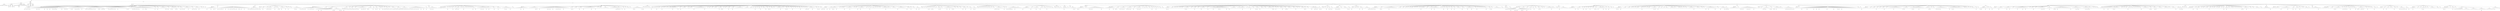 digraph Tree {
	"t0" [label = "TEI"];
	"t1" [label = "teiHeader"];
	"t2" [label = "fileDesc"];
	"t3" [label = "titleStmt"];
	"t4" [label = "title"];
	"t5" [label = "author"];
	"t6" [label = "editor"];
	"t7" [label = "principal"];
	"t8" [label = "editionStmt"];
	"t9" [label = "edition"];
	"t10" [label = "respStmt"];
	"t11" [label = "name"];
	"t12" [label = "resp"];
	"t13" [label = "respStmt"];
	"t14" [label = "name"];
	"t15" [label = "resp"];
	"t16" [label = "publicationStmt"];
	"t17" [label = "publisher"];
	"t18" [label = "date"];
	"t19" [label = "availability"];
	"t20" [label = "licence"];
	"t21" [label = "idno"];
	"t22" [label = "idno"];
	"t23" [label = "idno"];
	"t24" [label = "idno"];
	"t25" [label = "idno"];
	"t26" [label = "sourceDesc"];
	"t27" [label = "profileDesc"];
	"t28" [label = "creation"];
	"t29" [label = "date"];
	"t30" [label = "langUsage"];
	"t31" [label = "language"];
	"t32" [label = "textClass"];
	"t33" [label = "keywords"];
	"t34" [label = "term"];
	"t35" [label = "text"];
	"t36" [label = "body"];
	"t37" [label = "head"];
	"t38" [label = "div"];
	"t39" [label = "pb"];
	"t40" [label = "head"];
	"t41" [label = "pb"];
	"t42" [label = "div"];
	"t43" [label = "head"];
	"t44" [label = "div"];
	"t45" [label = "head"];
	"t46" [label = "sp"];
	"t47" [label = "l"];
	"t48" [label = "ref"];
	"t49" [label = "l"];
	"t50" [label = "ref"];
	"t51" [label = "ref"];
	"t52" [label = "l"];
	"t53" [label = "ref"];
	"t54" [label = "ref"];
	"t55" [label = "l"];
	"t56" [label = "div"];
	"t57" [label = "head"];
	"t58" [label = "sp"];
	"t59" [label = "l"];
	"t60" [label = "sp"];
	"t61" [label = "l"];
	"t62" [label = "sp"];
	"t63" [label = "l"];
	"t64" [label = "sp"];
	"t65" [label = "l"];
	"t66" [label = "sp"];
	"t67" [label = "l"];
	"t68" [label = "ref"];
	"t69" [label = "sp"];
	"t70" [label = "l"];
	"t71" [label = "ref"];
	"t72" [label = "sp"];
	"t73" [label = "l"];
	"t74" [label = "ref"];
	"t75" [label = "sp"];
	"t76" [label = "l"];
	"t77" [label = "sp"];
	"t78" [label = "l"];
	"t79" [label = "sp"];
	"t80" [label = "l"];
	"t81" [label = "sp"];
	"t82" [label = "l"];
	"t83" [label = "ref"];
	"t84" [label = "sp"];
	"t85" [label = "l"];
	"t86" [label = "sp"];
	"t87" [label = "l"];
	"t88" [label = "ref"];
	"t89" [label = "l"];
	"t90" [label = "l"];
	"t91" [label = "pb"];
	"t92" [label = "l"];
	"t93" [label = "l"];
	"t94" [label = "ref"];
	"t95" [label = "l"];
	"t96" [label = "ref"];
	"t97" [label = "l"];
	"t98" [label = "ref"];
	"t99" [label = "ref"];
	"t100" [label = "l"];
	"t101" [label = "l"];
	"t102" [label = "l"];
	"t103" [label = "l"];
	"t104" [label = "l"];
	"t105" [label = "ref"];
	"t106" [label = "l"];
	"t107" [label = "l"];
	"t108" [label = "ref"];
	"t109" [label = "l"];
	"t110" [label = "ref"];
	"t111" [label = "l"];
	"t112" [label = "ref"];
	"t113" [label = "sp"];
	"t114" [label = "l"];
	"t115" [label = "l"];
	"t116" [label = "l"];
	"t117" [label = "ref"];
	"t118" [label = "l"];
	"t119" [label = "ref"];
	"t120" [label = "l"];
	"t121" [label = "l"];
	"t122" [label = "ref"];
	"t123" [label = "l"];
	"t124" [label = "ref"];
	"t125" [label = "l"];
	"t126" [label = "ref"];
	"t127" [label = "ref"];
	"t128" [label = "l"];
	"t129" [label = "l"];
	"t130" [label = "l"];
	"t131" [label = "ref"];
	"t132" [label = "l"];
	"t133" [label = "l"];
	"t134" [label = "sp"];
	"t135" [label = "l"];
	"t136" [label = "l"];
	"t137" [label = "ref"];
	"t138" [label = "ref"];
	"t139" [label = "l"];
	"t140" [label = "l"];
	"t141" [label = "ref"];
	"t142" [label = "ref"];
	"t143" [label = "ref"];
	"t144" [label = "ref"];
	"t145" [label = "l"];
	"t146" [label = "l"];
	"t147" [label = "l"];
	"t148" [label = "ref"];
	"t149" [label = "l"];
	"t150" [label = "ref"];
	"t151" [label = "l"];
	"t152" [label = "l"];
	"t153" [label = "l"];
	"t154" [label = "ref"];
	"t155" [label = "ref"];
	"t156" [label = "l"];
	"t157" [label = "l"];
	"t158" [label = "l"];
	"t159" [label = "ref"];
	"t160" [label = "ref"];
	"t161" [label = "ref"];
	"t162" [label = "l"];
	"t163" [label = "sp"];
	"t164" [label = "l"];
	"t165" [label = "l"];
	"t166" [label = "l"];
	"t167" [label = "ref"];
	"t168" [label = "l"];
	"t169" [label = "l"];
	"t170" [label = "l"];
	"t171" [label = "ref"];
	"t172" [label = "ref"];
	"t173" [label = "ref"];
	"t174" [label = "l"];
	"t175" [label = "ref"];
	"t176" [label = "l"];
	"t177" [label = "ref"];
	"t178" [label = "l"];
	"t179" [label = "l"];
	"t180" [label = "ref"];
	"t181" [label = "l"];
	"t182" [label = "l"];
	"t183" [label = "l"];
	"t184" [label = "l"];
	"t185" [label = "l"];
	"t186" [label = "l"];
	"t187" [label = "l"];
	"t188" [label = "ref"];
	"t189" [label = "sp"];
	"t190" [label = "l"];
	"t191" [label = "ref"];
	"t192" [label = "sp"];
	"t193" [label = "l"];
	"t194" [label = "l"];
	"t195" [label = "l"];
	"t196" [label = "l"];
	"t197" [label = "ref"];
	"t198" [label = "l"];
	"t199" [label = "ref"];
	"t200" [label = "pb"];
	"t201" [label = "l"];
	"t202" [label = "ref"];
	"t203" [label = "ref"];
	"t204" [label = "l"];
	"t205" [label = "ref"];
	"t206" [label = "l"];
	"t207" [label = "l"];
	"t208" [label = "l"];
	"t209" [label = "l"];
	"t210" [label = "ref"];
	"t211" [label = "l"];
	"t212" [label = "l"];
	"t213" [label = "ref"];
	"t214" [label = "ref"];
	"t215" [label = "l"];
	"t216" [label = "l"];
	"t217" [label = "l"];
	"t218" [label = "l"];
	"t219" [label = "l"];
	"t220" [label = "l"];
	"t221" [label = "sp"];
	"t222" [label = "l"];
	"t223" [label = "ref"];
	"t224" [label = "l"];
	"t225" [label = "sp"];
	"t226" [label = "l"];
	"t227" [label = "ref"];
	"t228" [label = "l"];
	"t229" [label = "sp"];
	"t230" [label = "l"];
	"t231" [label = "l"];
	"t232" [label = "l"];
	"t233" [label = "l"];
	"t234" [label = "l"];
	"t235" [label = "ref"];
	"t236" [label = "l"];
	"t237" [label = "ref"];
	"t238" [label = "sp"];
	"t239" [label = "l"];
	"t240" [label = "ref"];
	"t241" [label = "l"];
	"t242" [label = "sp"];
	"t243" [label = "l"];
	"t244" [label = "ref"];
	"t245" [label = "l"];
	"t246" [label = "ref"];
	"t247" [label = "l"];
	"t248" [label = "l"];
	"t249" [label = "l"];
	"t250" [label = "ref"];
	"t251" [label = "ref"];
	"t252" [label = "sp"];
	"t253" [label = "l"];
	"t254" [label = "sp"];
	"t255" [label = "l"];
	"t256" [label = "sp"];
	"t257" [label = "l"];
	"t258" [label = "ref"];
	"t259" [label = "l"];
	"t260" [label = "ref"];
	"t261" [label = "l"];
	"t262" [label = "ref"];
	"t263" [label = "sp"];
	"t264" [label = "l"];
	"t265" [label = "ref"];
	"t266" [label = "l"];
	"t267" [label = "l"];
	"t268" [label = "l"];
	"t269" [label = "ref"];
	"t270" [label = "l"];
	"t271" [label = "l"];
	"t272" [label = "sp"];
	"t273" [label = "l"];
	"t274" [label = "l"];
	"t275" [label = "ref"];
	"t276" [label = "ref"];
	"t277" [label = "sp"];
	"t278" [label = "l"];
	"t279" [label = "ref"];
	"t280" [label = "l"];
	"t281" [label = "ref"];
	"t282" [label = "l"];
	"t283" [label = "l"];
	"t284" [label = "ref"];
	"t285" [label = "l"];
	"t286" [label = "sp"];
	"t287" [label = "l"];
	"t288" [label = "l"];
	"t289" [label = "sp"];
	"t290" [label = "l"];
	"t291" [label = "sp"];
	"t292" [label = "l"];
	"t293" [label = "div"];
	"t294" [label = "head"];
	"t295" [label = "sp"];
	"t296" [label = "l"];
	"t297" [label = "ref"];
	"t298" [label = "l"];
	"t299" [label = "l"];
	"t300" [label = "l"];
	"t301" [label = "ref"];
	"t302" [label = "l"];
	"t303" [label = "l"];
	"t304" [label = "ref"];
	"t305" [label = "l"];
	"t306" [label = "ref"];
	"t307" [label = "l"];
	"t308" [label = "sp"];
	"t309" [label = "l"];
	"t310" [label = "ref"];
	"t311" [label = "sp"];
	"t312" [label = "l"];
	"t313" [label = "ref"];
	"t314" [label = "l"];
	"t315" [label = "l"];
	"t316" [label = "ref"];
	"t317" [label = "ref"];
	"t318" [label = "l"];
	"t319" [label = "ref"];
	"t320" [label = "l"];
	"t321" [label = "l"];
	"t322" [label = "ref"];
	"t323" [label = "l"];
	"t324" [label = "l"];
	"t325" [label = "ref"];
	"t326" [label = "l"];
	"t327" [label = "l"];
	"t328" [label = "ref"];
	"t329" [label = "l"];
	"t330" [label = "ref"];
	"t331" [label = "l"];
	"t332" [label = "ref"];
	"t333" [label = "ref"];
	"t334" [label = "ref"];
	"t335" [label = "l"];
	"t336" [label = "l"];
	"t337" [label = "ref"];
	"t338" [label = "l"];
	"t339" [label = "l"];
	"t340" [label = "ref"];
	"t341" [label = "ref"];
	"t342" [label = "l"];
	"t343" [label = "l"];
	"t344" [label = "ref"];
	"t345" [label = "l"];
	"t346" [label = "l"];
	"t347" [label = "ref"];
	"t348" [label = "l"];
	"t349" [label = "l"];
	"t350" [label = "l"];
	"t351" [label = "ref"];
	"t352" [label = "l"];
	"t353" [label = "div"];
	"t354" [label = "head"];
	"t355" [label = "sp"];
	"t356" [label = "l"];
	"t357" [label = "l"];
	"t358" [label = "ref"];
	"t359" [label = "ref"];
	"t360" [label = "ref"];
	"t361" [label = "l"];
	"t362" [label = "ref"];
	"t363" [label = "l"];
	"t364" [label = "l"];
	"t365" [label = "ref"];
	"t366" [label = "l"];
	"t367" [label = "ref"];
	"t368" [label = "ref"];
	"t369" [label = "div"];
	"t370" [label = "head"];
	"t371" [label = "sp"];
	"t372" [label = "l"];
	"t373" [label = "ref"];
	"t374" [label = "ref"];
	"t375" [label = "l"];
	"t376" [label = "sp"];
	"t377" [label = "l"];
	"t378" [label = "l"];
	"t379" [label = "ref"];
	"t380" [label = "l"];
	"t381" [label = "sp"];
	"t382" [label = "l"];
	"t383" [label = "sp"];
	"t384" [label = "l"];
	"t385" [label = "l"];
	"t386" [label = "ref"];
	"t387" [label = "ref"];
	"t388" [label = "l"];
	"t389" [label = "ref"];
	"t390" [label = "ref"];
	"t391" [label = "l"];
	"t392" [label = "l"];
	"t393" [label = "sp"];
	"t394" [label = "l"];
	"t395" [label = "l"];
	"t396" [label = "ref"];
	"t397" [label = "sp"];
	"t398" [label = "l"];
	"t399" [label = "sp"];
	"t400" [label = "l"];
	"t401" [label = "l"];
	"t402" [label = "ref"];
	"t403" [label = "ref"];
	"t404" [label = "sp"];
	"t405" [label = "l"];
	"t406" [label = "l"];
	"t407" [label = "ref"];
	"t408" [label = "l"];
	"t409" [label = "l"];
	"t410" [label = "l"];
	"t411" [label = "ref"];
	"t412" [label = "sp"];
	"t413" [label = "l"];
	"t414" [label = "l"];
	"t415" [label = "ref"];
	"t416" [label = "sp"];
	"t417" [label = "l"];
	"t418" [label = "sp"];
	"t419" [label = "l"];
	"t420" [label = "l"];
	"t421" [label = "sp"];
	"t422" [label = "l"];
	"t423" [label = "l"];
	"t424" [label = "ref"];
	"t425" [label = "l"];
	"t426" [label = "ref"];
	"t427" [label = "l"];
	"t428" [label = "l"];
	"t429" [label = "l"];
	"t430" [label = "ref"];
	"t431" [label = "l"];
	"t432" [label = "div"];
	"t433" [label = "head"];
	"t434" [label = "sp"];
	"t435" [label = "l"];
	"t436" [label = "ref"];
	"t437" [label = "ref"];
	"t438" [label = "l"];
	"t439" [label = "ref"];
	"t440" [label = "l"];
	"t441" [label = "ref"];
	"t442" [label = "l"];
	"t443" [label = "l"];
	"t444" [label = "ref"];
	"t445" [label = "l"];
	"t446" [label = "l"];
	"t447" [label = "ref"];
	"t448" [label = "l"];
	"t449" [label = "ref"];
	"t450" [label = "ref"];
	"t451" [label = "l"];
	"t452" [label = "ref"];
	"t453" [label = "l"];
	"t454" [label = "l"];
	"t455" [label = "l"];
	"t456" [label = "l"];
	"t457" [label = "l"];
	"t458" [label = "l"];
	"t459" [label = "l"];
	"t460" [label = "sp"];
	"t461" [label = "l"];
	"t462" [label = "l"];
	"t463" [label = "l"];
	"t464" [label = "sp"];
	"t465" [label = "l"];
	"t466" [label = "l"];
	"t467" [label = "lg"];
	"t468" [label = "l"];
	"t469" [label = "l"];
	"t470" [label = "l"];
	"t471" [label = "ref"];
	"t472" [label = "l"];
	"t473" [label = "l"];
	"t474" [label = "ref"];
	"t475" [label = "l"];
	"t476" [label = "lg"];
	"t477" [label = "l"];
	"t478" [label = "l"];
	"t479" [label = "l"];
	"t480" [label = "l"];
	"t481" [label = "l"];
	"t482" [label = "l"];
	"t483" [label = "l"];
	"t484" [label = "lg"];
	"t485" [label = "l"];
	"t486" [label = "ref"];
	"t487" [label = "l"];
	"t488" [label = "ref"];
	"t489" [label = "l"];
	"t490" [label = "l"];
	"t491" [label = "l"];
	"t492" [label = "l"];
	"t493" [label = "ref"];
	"t494" [label = "l"];
	"t495" [label = "ref"];
	"t496" [label = "lg"];
	"t497" [label = "l"];
	"t498" [label = "l"];
	"t499" [label = "ref"];
	"t500" [label = "l"];
	"t501" [label = "l"];
	"t502" [label = "sp"];
	"t503" [label = "l"];
	"t504" [label = "ref"];
	"t505" [label = "ref"];
	"t506" [label = "l"];
	"t507" [label = "l"];
	"t508" [label = "l"];
	"t509" [label = "sp"];
	"t510" [label = "l"];
	"t511" [label = "ref"];
	"t512" [label = "ref"];
	"t513" [label = "sp"];
	"t514" [label = "l"];
	"t515" [label = "l"];
	"t516" [label = "ref"];
	"t517" [label = "ref"];
	"t518" [label = "l"];
	"t519" [label = "sp"];
	"t520" [label = "l"];
	"t521" [label = "ref"];
	"t522" [label = "l"];
	"t523" [label = "ref"];
	"t524" [label = "ref"];
	"t525" [label = "sp"];
	"t526" [label = "l"];
	"t527" [label = "l"];
	"t528" [label = "l"];
	"t529" [label = "l"];
	"t530" [label = "l"];
	"t531" [label = "ref"];
	"t532" [label = "l"];
	"t533" [label = "ref"];
	"t534" [label = "ref"];
	"t535" [label = "l"];
	"t536" [label = "ref"];
	"t537" [label = "l"];
	"t538" [label = "sp"];
	"t539" [label = "l"];
	"t540" [label = "ref"];
	"t541" [label = "ref"];
	"t542" [label = "l"];
	"t543" [label = "l"];
	"t544" [label = "l"];
	"t545" [label = "sp"];
	"t546" [label = "l"];
	"t547" [label = "ref"];
	"t548" [label = "l"];
	"t549" [label = "sp"];
	"t550" [label = "l"];
	"t551" [label = "ref"];
	"t552" [label = "l"];
	"t553" [label = "ref"];
	"t554" [label = "l"];
	"t555" [label = "sp"];
	"t556" [label = "l"];
	"t557" [label = "ref"];
	"t558" [label = "l"];
	"t559" [label = "l"];
	"t560" [label = "ref"];
	"t561" [label = "sp"];
	"t562" [label = "l"];
	"t563" [label = "sp"];
	"t564" [label = "l"];
	"t565" [label = "ref"];
	"t566" [label = "sp"];
	"t567" [label = "l"];
	"t568" [label = "ref"];
	"t569" [label = "ref"];
	"t570" [label = "ref"];
	"t571" [label = "l"];
	"t572" [label = "ref"];
	"t573" [label = "l"];
	"t574" [label = "sp"];
	"t575" [label = "l"];
	"t576" [label = "ref"];
	"t577" [label = "sp"];
	"t578" [label = "l"];
	"t579" [label = "ref"];
	"t580" [label = "l"];
	"t581" [label = "l"];
	"t582" [label = "l"];
	"t583" [label = "ref"];
	"t584" [label = "sp"];
	"t585" [label = "l"];
	"t586" [label = "ref"];
	"t587" [label = "l"];
	"t588" [label = "ref"];
	"t589" [label = "ref"];
	"t590" [label = "l"];
	"t591" [label = "l"];
	"t592" [label = "sp"];
	"t593" [label = "l"];
	"t594" [label = "ref"];
	"t595" [label = "ref"];
	"t596" [label = "l"];
	"t597" [label = "ref"];
	"t598" [label = "ref"];
	"t599" [label = "l"];
	"t600" [label = "ref"];
	"t601" [label = "ref"];
	"t602" [label = "ref"];
	"t603" [label = "l"];
	"t604" [label = "ref"];
	"t605" [label = "l"];
	"t606" [label = "sp"];
	"t607" [label = "l"];
	"t608" [label = "ref"];
	"t609" [label = "l"];
	"t610" [label = "ref"];
	"t611" [label = "ref"];
	"t612" [label = "l"];
	"t613" [label = "ref"];
	"t614" [label = "l"];
	"t615" [label = "l"];
	"t616" [label = "ref"];
	"t617" [label = "l"];
	"t618" [label = "ref"];
	"t619" [label = "l"];
	"t620" [label = "ref"];
	"t621" [label = "l"];
	"t622" [label = "ref"];
	"t623" [label = "l"];
	"t624" [label = "l"];
	"t625" [label = "ref"];
	"t626" [label = "l"];
	"t627" [label = "l"];
	"t628" [label = "ref"];
	"t629" [label = "l"];
	"t630" [label = "sp"];
	"t631" [label = "l"];
	"t632" [label = "ref"];
	"t633" [label = "l"];
	"t634" [label = "div"];
	"t635" [label = "head"];
	"t636" [label = "sp"];
	"t637" [label = "l"];
	"t638" [label = "l"];
	"t639" [label = "ref"];
	"t640" [label = "l"];
	"t641" [label = "ref"];
	"t642" [label = "l"];
	"t643" [label = "ref"];
	"t644" [label = "l"];
	"t645" [label = "l"];
	"t646" [label = "l"];
	"t647" [label = "div"];
	"t648" [label = "head"];
	"t649" [label = "sp"];
	"t650" [label = "l"];
	"t651" [label = "sp"];
	"t652" [label = "l"];
	"t653" [label = "sp"];
	"t654" [label = "pb"];
	"t655" [label = "l"];
	"t656" [label = "l"];
	"t657" [label = "l"];
	"t658" [label = "l"];
	"t659" [label = "sp"];
	"t660" [label = "l"];
	"t661" [label = "ref"];
	"t662" [label = "sp"];
	"t663" [label = "l"];
	"t664" [label = "sp"];
	"t665" [label = "l"];
	"t666" [label = "sp"];
	"t667" [label = "l"];
	"t668" [label = "l"];
	"t669" [label = "ref"];
	"t670" [label = "sp"];
	"t671" [label = "l"];
	"t672" [label = "sp"];
	"t673" [label = "l"];
	"t674" [label = "l"];
	"t675" [label = "ref"];
	"t676" [label = "ref"];
	"t677" [label = "l"];
	"t678" [label = "ref"];
	"t679" [label = "l"];
	"t680" [label = "sp"];
	"t681" [label = "l"];
	"t682" [label = "sp"];
	"t683" [label = "l"];
	"t684" [label = "sp"];
	"t685" [label = "l"];
	"t686" [label = "ref"];
	"t687" [label = "l"];
	"t688" [label = "sp"];
	"t689" [label = "l"];
	"t690" [label = "sp"];
	"t691" [label = "l"];
	"t692" [label = "sp"];
	"t693" [label = "l"];
	"t694" [label = "sp"];
	"t695" [label = "l"];
	"t696" [label = "sp"];
	"t697" [label = "l"];
	"t698" [label = "sp"];
	"t699" [label = "l"];
	"t700" [label = "ref"];
	"t701" [label = "l"];
	"t702" [label = "l"];
	"t703" [label = "ref"];
	"t704" [label = "sp"];
	"t705" [label = "l"];
	"t706" [label = "l"];
	"t707" [label = "l"];
	"t708" [label = "l"];
	"t709" [label = "ref"];
	"t710" [label = "l"];
	"t711" [label = "ref"];
	"t712" [label = "l"];
	"t713" [label = "ref"];
	"t714" [label = "l"];
	"t715" [label = "l"];
	"t716" [label = "ref"];
	"t717" [label = "l"];
	"t718" [label = "l"];
	"t719" [label = "ref"];
	"t720" [label = "l"];
	"t721" [label = "sp"];
	"t722" [label = "l"];
	"t723" [label = "sp"];
	"t724" [label = "l"];
	"t725" [label = "l"];
	"t726" [label = "ref"];
	"t727" [label = "l"];
	"t728" [label = "sp"];
	"t729" [label = "l"];
	"t730" [label = "l"];
	"t731" [label = "ref"];
	"t732" [label = "l"];
	"t733" [label = "l"];
	"t734" [label = "sp"];
	"t735" [label = "l"];
	"t736" [label = "l"];
	"t737" [label = "l"];
	"t738" [label = "ref"];
	"t739" [label = "l"];
	"t740" [label = "pb"];
	"t741" [label = "l"];
	"t742" [label = "l"];
	"t743" [label = "l"];
	"t744" [label = "ref"];
	"t745" [label = "l"];
	"t746" [label = "sp"];
	"t747" [label = "l"];
	"t748" [label = "p"];
	"t749" [label = "div"];
	"t750" [label = "head"];
	"t751" [label = "div"];
	"t752" [label = "head"];
	"t753" [label = "sp"];
	"t754" [label = "l"];
	"t755" [label = "l"];
	"t756" [label = "l"];
	"t757" [label = "l"];
	"t758" [label = "l"];
	"t759" [label = "ref"];
	"t760" [label = "l"];
	"t761" [label = "l"];
	"t762" [label = "ref"];
	"t763" [label = "l"];
	"t764" [label = "l"];
	"t765" [label = "l"];
	"t766" [label = "sp"];
	"t767" [label = "l"];
	"t768" [label = "l"];
	"t769" [label = "l"];
	"t770" [label = "l"];
	"t771" [label = "l"];
	"t772" [label = "l"];
	"t773" [label = "ref"];
	"t774" [label = "l"];
	"t775" [label = "ref"];
	"t776" [label = "l"];
	"t777" [label = "sp"];
	"t778" [label = "l"];
	"t779" [label = "ref"];
	"t780" [label = "l"];
	"t781" [label = "l"];
	"t782" [label = "l"];
	"t783" [label = "l"];
	"t784" [label = "l"];
	"t785" [label = "l"];
	"t786" [label = "ref"];
	"t787" [label = "l"];
	"t788" [label = "ref"];
	"t789" [label = "l"];
	"t790" [label = "ref"];
	"t791" [label = "l"];
	"t792" [label = "l"];
	"t793" [label = "ref"];
	"t794" [label = "l"];
	"t795" [label = "l"];
	"t796" [label = "l"];
	"t797" [label = "ref"];
	"t798" [label = "l"];
	"t799" [label = "ref"];
	"t800" [label = "ref"];
	"t801" [label = "l"];
	"t802" [label = "ref"];
	"t803" [label = "l"];
	"t804" [label = "l"];
	"t805" [label = "l"];
	"t806" [label = "ref"];
	"t807" [label = "l"];
	"t808" [label = "l"];
	"t809" [label = "l"];
	"t810" [label = "l"];
	"t811" [label = "sp"];
	"t812" [label = "l"];
	"t813" [label = "l"];
	"t814" [label = "pb"];
	"t815" [label = "l"];
	"t816" [label = "ref"];
	"t817" [label = "sp"];
	"t818" [label = "l"];
	"t819" [label = "l"];
	"t820" [label = "l"];
	"t821" [label = "sp"];
	"t822" [label = "l"];
	"t823" [label = "l"];
	"t824" [label = "ref"];
	"t825" [label = "l"];
	"t826" [label = "l"];
	"t827" [label = "sp"];
	"t828" [label = "l"];
	"t829" [label = "ref"];
	"t830" [label = "l"];
	"t831" [label = "l"];
	"t832" [label = "l"];
	"t833" [label = "l"];
	"t834" [label = "l"];
	"t835" [label = "l"];
	"t836" [label = "ref"];
	"t837" [label = "l"];
	"t838" [label = "l"];
	"t839" [label = "l"];
	"t840" [label = "ref"];
	"t841" [label = "sp"];
	"t842" [label = "l"];
	"t843" [label = "sp"];
	"t844" [label = "l"];
	"t845" [label = "l"];
	"t846" [label = "l"];
	"t847" [label = "l"];
	"t848" [label = "sp"];
	"t849" [label = "l"];
	"t850" [label = "l"];
	"t851" [label = "l"];
	"t852" [label = "l"];
	"t853" [label = "l"];
	"t854" [label = "sp"];
	"t855" [label = "l"];
	"t856" [label = "l"];
	"t857" [label = "l"];
	"t858" [label = "l"];
	"t859" [label = "l"];
	"t860" [label = "l"];
	"t861" [label = "l"];
	"t862" [label = "ref"];
	"t863" [label = "ref"];
	"t864" [label = "ref"];
	"t865" [label = "l"];
	"t866" [label = "hi"];
	"t867" [label = "l"];
	"t868" [label = "sp"];
	"t869" [label = "l"];
	"t870" [label = "ref"];
	"t871" [label = "sp"];
	"t872" [label = "l"];
	"t873" [label = "l"];
	"t874" [label = "ref"];
	"t875" [label = "sp"];
	"t876" [label = "l"];
	"t877" [label = "sp"];
	"t878" [label = "l"];
	"t879" [label = "l"];
	"t880" [label = "l"];
	"t881" [label = "sp"];
	"t882" [label = "l"];
	"t883" [label = "sp"];
	"t884" [label = "l"];
	"t885" [label = "l"];
	"t886" [label = "ref"];
	"t887" [label = "ref"];
	"t888" [label = "l"];
	"t889" [label = "l"];
	"t890" [label = "l"];
	"t891" [label = "l"];
	"t892" [label = "l"];
	"t893" [label = "l"];
	"t894" [label = "ref"];
	"t895" [label = "l"];
	"t896" [label = "pb"];
	"t897" [label = "div"];
	"t898" [label = "head"];
	"t899" [label = "sp"];
	"t900" [label = "l"];
	"t901" [label = "sp"];
	"t902" [label = "l"];
	"t903" [label = "sp"];
	"t904" [label = "l"];
	"t905" [label = "sp"];
	"t906" [label = "l"];
	"t907" [label = "sp"];
	"t908" [label = "l"];
	"t909" [label = "div"];
	"t910" [label = "head"];
	"t911" [label = "sp"];
	"t912" [label = "l"];
	"t913" [label = "ref"];
	"t914" [label = "l"];
	"t915" [label = "sp"];
	"t916" [label = "l"];
	"t917" [label = "sp"];
	"t918" [label = "l"];
	"t919" [label = "sp"];
	"t920" [label = "l"];
	"t921" [label = "ref"];
	"t922" [label = "sp"];
	"t923" [label = "l"];
	"t924" [label = "l"];
	"t925" [label = "sp"];
	"t926" [label = "l"];
	"t927" [label = "l"];
	"t928" [label = "ref"];
	"t929" [label = "sp"];
	"t930" [label = "l"];
	"t931" [label = "sp"];
	"t932" [label = "l"];
	"t933" [label = "sp"];
	"t934" [label = "l"];
	"t935" [label = "sp"];
	"t936" [label = "l"];
	"t937" [label = "sp"];
	"t938" [label = "l"];
	"t939" [label = "sp"];
	"t940" [label = "l"];
	"t941" [label = "l"];
	"t942" [label = "l"];
	"t943" [label = "ref"];
	"t944" [label = "l"];
	"t945" [label = "l"];
	"t946" [label = "l"];
	"t947" [label = "l"];
	"t948" [label = "ref"];
	"t949" [label = "sp"];
	"t950" [label = "l"];
	"t951" [label = "l"];
	"t952" [label = "ref"];
	"t953" [label = "sp"];
	"t954" [label = "l"];
	"t955" [label = "l"];
	"t956" [label = "l"];
	"t957" [label = "l"];
	"t958" [label = "sp"];
	"t959" [label = "l"];
	"t960" [label = "sp"];
	"t961" [label = "pb"];
	"t962" [label = "l"];
	"t963" [label = "l"];
	"t964" [label = "l"];
	"t965" [label = "sp"];
	"t966" [label = "l"];
	"t967" [label = "ref"];
	"t968" [label = "l"];
	"t969" [label = "l"];
	"t970" [label = "l"];
	"t971" [label = "l"];
	"t972" [label = "l"];
	"t973" [label = "l"];
	"t974" [label = "l"];
	"t975" [label = "l"];
	"t976" [label = "ref"];
	"t977" [label = "l"];
	"t978" [label = "sp"];
	"t979" [label = "l"];
	"t980" [label = "sp"];
	"t981" [label = "l"];
	"t982" [label = "l"];
	"t983" [label = "sp"];
	"t984" [label = "l"];
	"t985" [label = "l"];
	"t986" [label = "sp"];
	"t987" [label = "l"];
	"t988" [label = "l"];
	"t989" [label = "l"];
	"t990" [label = "sp"];
	"t991" [label = "l"];
	"t992" [label = "l"];
	"t993" [label = "ref"];
	"t994" [label = "l"];
	"t995" [label = "l"];
	"t996" [label = "ref"];
	"t997" [label = "ref"];
	"t998" [label = "sp"];
	"t999" [label = "l"];
	"t1000" [label = "sp"];
	"t1001" [label = "l"];
	"t1002" [label = "l"];
	"t1003" [label = "sp"];
	"t1004" [label = "l"];
	"t1005" [label = "l"];
	"t1006" [label = "ref"];
	"t1007" [label = "l"];
	"t1008" [label = "sp"];
	"t1009" [label = "l"];
	"t1010" [label = "l"];
	"t1011" [label = "ref"];
	"t1012" [label = "l"];
	"t1013" [label = "sp"];
	"t1014" [label = "l"];
	"t1015" [label = "l"];
	"t1016" [label = "l"];
	"t1017" [label = "l"];
	"t1018" [label = "l"];
	"t1019" [label = "l"];
	"t1020" [label = "l"];
	"t1021" [label = "sp"];
	"t1022" [label = "l"];
	"t1023" [label = "l"];
	"t1024" [label = "l"];
	"t1025" [label = "l"];
	"t1026" [label = "sp"];
	"t1027" [label = "l"];
	"t1028" [label = "l"];
	"t1029" [label = "l"];
	"t1030" [label = "sp"];
	"t1031" [label = "l"];
	"t1032" [label = "sp"];
	"t1033" [label = "l"];
	"t1034" [label = "ref"];
	"t1035" [label = "l"];
	"t1036" [label = "sp"];
	"t1037" [label = "l"];
	"t1038" [label = "sp"];
	"t1039" [label = "pb"];
	"t1040" [label = "l"];
	"t1041" [label = "ref"];
	"t1042" [label = "sp"];
	"t1043" [label = "l"];
	"t1044" [label = "sp"];
	"t1045" [label = "l"];
	"t1046" [label = "l"];
	"t1047" [label = "l"];
	"t1048" [label = "ref"];
	"t1049" [label = "sp"];
	"t1050" [label = "l"];
	"t1051" [label = "l"];
	"t1052" [label = "ref"];
	"t1053" [label = "sp"];
	"t1054" [label = "l"];
	"t1055" [label = "ref"];
	"t1056" [label = "sp"];
	"t1057" [label = "l"];
	"t1058" [label = "l"];
	"t1059" [label = "l"];
	"t1060" [label = "sp"];
	"t1061" [label = "l"];
	"t1062" [label = "sp"];
	"t1063" [label = "l"];
	"t1064" [label = "l"];
	"t1065" [label = "l"];
	"t1066" [label = "l"];
	"t1067" [label = "ref"];
	"t1068" [label = "l"];
	"t1069" [label = "l"];
	"t1070" [label = "sp"];
	"t1071" [label = "l"];
	"t1072" [label = "sp"];
	"t1073" [label = "l"];
	"t1074" [label = "ref"];
	"t1075" [label = "l"];
	"t1076" [label = "ref"];
	"t1077" [label = "l"];
	"t1078" [label = "sp"];
	"t1079" [label = "l"];
	"t1080" [label = "sp"];
	"t1081" [label = "l"];
	"t1082" [label = "l"];
	"t1083" [label = "ref"];
	"t1084" [label = "sp"];
	"t1085" [label = "l"];
	"t1086" [label = "sp"];
	"t1087" [label = "l"];
	"t1088" [label = "l"];
	"t1089" [label = "sp"];
	"t1090" [label = "l"];
	"t1091" [label = "sp"];
	"t1092" [label = "l"];
	"t1093" [label = "l"];
	"t1094" [label = "ref"];
	"t1095" [label = "l"];
	"t1096" [label = "sp"];
	"t1097" [label = "l"];
	"t1098" [label = "sp"];
	"t1099" [label = "l"];
	"t1100" [label = "sp"];
	"t1101" [label = "l"];
	"t1102" [label = "sp"];
	"t1103" [label = "l"];
	"t1104" [label = "ref"];
	"t1105" [label = "ref"];
	"t1106" [label = "sp"];
	"t1107" [label = "l"];
	"t1108" [label = "ref"];
	"t1109" [label = "l"];
	"t1110" [label = "l"];
	"t1111" [label = "l"];
	"t1112" [label = "ref"];
	"t1113" [label = "l"];
	"t1114" [label = "l"];
	"t1115" [label = "sp"];
	"t1116" [label = "l"];
	"t1117" [label = "l"];
	"t1118" [label = "ref"];
	"t1119" [label = "sp"];
	"t1120" [label = "l"];
	"t1121" [label = "ref"];
	"t1122" [label = "sp"];
	"t1123" [label = "l"];
	"t1124" [label = "sp"];
	"t1125" [label = "l"];
	"t1126" [label = "div"];
	"t1127" [label = "head"];
	"t1128" [label = "sp"];
	"t1129" [label = "l"];
	"t1130" [label = "ref"];
	"t1131" [label = "ref"];
	"t1132" [label = "l"];
	"t1133" [label = "ref"];
	"t1134" [label = "l"];
	"t1135" [label = "l"];
	"t1136" [label = "ref"];
	"t1137" [label = "sp"];
	"t1138" [label = "l"];
	"t1139" [label = "sp"];
	"t1140" [label = "l"];
	"t1141" [label = "ref"];
	"t1142" [label = "l"];
	"t1143" [label = "l"];
	"t1144" [label = "ref"];
	"t1145" [label = "l"];
	"t1146" [label = "ref"];
	"t1147" [label = "l"];
	"t1148" [label = "l"];
	"t1149" [label = "ref"];
	"t1150" [label = "l"];
	"t1151" [label = "sp"];
	"t1152" [label = "l"];
	"t1153" [label = "sp"];
	"t1154" [label = "l"];
	"t1155" [label = "sp"];
	"t1156" [label = "l"];
	"t1157" [label = "l"];
	"t1158" [label = "l"];
	"t1159" [label = "ref"];
	"t1160" [label = "sp"];
	"t1161" [label = "l"];
	"t1162" [label = "l"];
	"t1163" [label = "l"];
	"t1164" [label = "l"];
	"t1165" [label = "ref"];
	"t1166" [label = "l"];
	"t1167" [label = "l"];
	"t1168" [label = "sp"];
	"t1169" [label = "l"];
	"t1170" [label = "sp"];
	"t1171" [label = "l"];
	"t1172" [label = "l"];
	"t1173" [label = "sp"];
	"t1174" [label = "l"];
	"t1175" [label = "ref"];
	"t1176" [label = "l"];
	"t1177" [label = "l"];
	"t1178" [label = "ref"];
	"t1179" [label = "l"];
	"t1180" [label = "l"];
	"t1181" [label = "l"];
	"t1182" [label = "sp"];
	"t1183" [label = "l"];
	"t1184" [label = "l"];
	"t1185" [label = "sp"];
	"t1186" [label = "l"];
	"t1187" [label = "sp"];
	"t1188" [label = "l"];
	"t1189" [label = "ref"];
	"t1190" [label = "l"];
	"t1191" [label = "sp"];
	"t1192" [label = "l"];
	"t1193" [label = "l"];
	"t1194" [label = "l"];
	"t1195" [label = "sp"];
	"t1196" [label = "l"];
	"t1197" [label = "sp"];
	"t1198" [label = "l"];
	"t1199" [label = "sp"];
	"t1200" [label = "l"];
	"t1201" [label = "sp"];
	"t1202" [label = "l"];
	"t1203" [label = "sp"];
	"t1204" [label = "l"];
	"t1205" [label = "l"];
	"t1206" [label = "l"];
	"t1207" [label = "l"];
	"t1208" [label = "ref"];
	"t1209" [label = "l"];
	"t1210" [label = "l"];
	"t1211" [label = "l"];
	"t1212" [label = "sp"];
	"t1213" [label = "l"];
	"t1214" [label = "sp"];
	"t1215" [label = "l"];
	"t1216" [label = "l"];
	"t1217" [label = "l"];
	"t1218" [label = "l"];
	"t1219" [label = "sp"];
	"t1220" [label = "l"];
	"t1221" [label = "ref"];
	"t1222" [label = "l"];
	"t1223" [label = "l"];
	"t1224" [label = "l"];
	"t1225" [label = "l"];
	"t1226" [label = "l"];
	"t1227" [label = "l"];
	"t1228" [label = "sp"];
	"t1229" [label = "l"];
	"t1230" [label = "ref"];
	"t1231" [label = "l"];
	"t1232" [label = "l"];
	"t1233" [label = "l"];
	"t1234" [label = "ref"];
	"t1235" [label = "sp"];
	"t1236" [label = "l"];
	"t1237" [label = "sp"];
	"t1238" [label = "l"];
	"t1239" [label = "l"];
	"t1240" [label = "sp"];
	"t1241" [label = "l"];
	"t1242" [label = "ref"];
	"t1243" [label = "l"];
	"t1244" [label = "l"];
	"t1245" [label = "ref"];
	"t1246" [label = "l"];
	"t1247" [label = "div"];
	"t1248" [label = "head"];
	"t1249" [label = "sp"];
	"t1250" [label = "l"];
	"t1251" [label = "l"];
	"t1252" [label = "sp"];
	"t1253" [label = "l"];
	"t1254" [label = "sp"];
	"t1255" [label = "l"];
	"t1256" [label = "l"];
	"t1257" [label = "sp"];
	"t1258" [label = "l"];
	"t1259" [label = "ref"];
	"t1260" [label = "sp"];
	"t1261" [label = "l"];
	"t1262" [label = "ref"];
	"t1263" [label = "sp"];
	"t1264" [label = "l"];
	"t1265" [label = "sp"];
	"t1266" [label = "l"];
	"t1267" [label = "ref"];
	"t1268" [label = "ref"];
	"t1269" [label = "sp"];
	"t1270" [label = "l"];
	"t1271" [label = "sp"];
	"t1272" [label = "l"];
	"t1273" [label = "l"];
	"t1274" [label = "sp"];
	"t1275" [label = "l"];
	"t1276" [label = "l"];
	"t1277" [label = "ref"];
	"t1278" [label = "l"];
	"t1279" [label = "ref"];
	"t1280" [label = "l"];
	"t1281" [label = "sp"];
	"t1282" [label = "l"];
	"t1283" [label = "sp"];
	"t1284" [label = "l"];
	"t1285" [label = "l"];
	"t1286" [label = "l"];
	"t1287" [label = "ref"];
	"t1288" [label = "l"];
	"t1289" [label = "l"];
	"t1290" [label = "ref"];
	"t1291" [label = "l"];
	"t1292" [label = "l"];
	"t1293" [label = "ref"];
	"t1294" [label = "l"];
	"t1295" [label = "ref"];
	"t1296" [label = "sp"];
	"t1297" [label = "l"];
	"t1298" [label = "l"];
	"t1299" [label = "sp"];
	"t1300" [label = "l"];
	"t1301" [label = "l"];
	"t1302" [label = "sp"];
	"t1303" [label = "l"];
	"t1304" [label = "l"];
	"t1305" [label = "sp"];
	"t1306" [label = "l"];
	"t1307" [label = "ref"];
	"t1308" [label = "l"];
	"t1309" [label = "l"];
	"t1310" [label = "ref"];
	"t1311" [label = "l"];
	"t1312" [label = "sp"];
	"t1313" [label = "l"];
	"t1314" [label = "sp"];
	"t1315" [label = "l"];
	"t1316" [label = "l"];
	"t1317" [label = "ref"];
	"t1318" [label = "l"];
	"t1319" [label = "sp"];
	"t1320" [label = "l"];
	"t1321" [label = "ref"];
	"t1322" [label = "l"];
	"t1323" [label = "ref"];
	"t1324" [label = "l"];
	"t1325" [label = "div"];
	"t1326" [label = "head"];
	"t1327" [label = "sp"];
	"t1328" [label = "l"];
	"t1329" [label = "l"];
	"t1330" [label = "sp"];
	"t1331" [label = "l"];
	"t1332" [label = "sp"];
	"t1333" [label = "l"];
	"t1334" [label = "sp"];
	"t1335" [label = "l"];
	"t1336" [label = "sp"];
	"t1337" [label = "l"];
	"t1338" [label = "sp"];
	"t1339" [label = "l"];
	"t1340" [label = "sp"];
	"t1341" [label = "l"];
	"t1342" [label = "sp"];
	"t1343" [label = "l"];
	"t1344" [label = "sp"];
	"t1345" [label = "l"];
	"t1346" [label = "l"];
	"t1347" [label = "sp"];
	"t1348" [label = "l"];
	"t1349" [label = "sp"];
	"t1350" [label = "l"];
	"t1351" [label = "l"];
	"t1352" [label = "sp"];
	"t1353" [label = "l"];
	"t1354" [label = "ref"];
	"t1355" [label = "ref"];
	"t1356" [label = "l"];
	"t1357" [label = "ref"];
	"t1358" [label = "l"];
	"t1359" [label = "ref"];
	"t1360" [label = "l"];
	"t1361" [label = "l"];
	"t1362" [label = "l"];
	"t1363" [label = "sp"];
	"t1364" [label = "l"];
	"t1365" [label = "ref"];
	"t1366" [label = "l"];
	"t1367" [label = "sp"];
	"t1368" [label = "l"];
	"t1369" [label = "ref"];
	"t1370" [label = "sp"];
	"t1371" [label = "l"];
	"t1372" [label = "ref"];
	"t1373" [label = "l"];
	"t1374" [label = "ref"];
	"t1375" [label = "ref"];
	"t1376" [label = "ref"];
	"t1377" [label = "l"];
	"t1378" [label = "l"];
	"t1379" [label = "l"];
	"t1380" [label = "l"];
	"t1381" [label = "ref"];
	"t1382" [label = "l"];
	"t1383" [label = "l"];
	"t1384" [label = "l"];
	"t1385" [label = "l"];
	"t1386" [label = "sp"];
	"t1387" [label = "l"];
	"t1388" [label = "div"];
	"t1389" [label = "head"];
	"t1390" [label = "sp"];
	"t1391" [label = "l"];
	"t1392" [label = "ref"];
	"t1393" [label = "l"];
	"t1394" [label = "l"];
	"t1395" [label = "l"];
	"t1396" [label = "l"];
	"t1397" [label = "l"];
	"t1398" [label = "sp"];
	"t1399" [label = "l"];
	"t1400" [label = "ref"];
	"t1401" [label = "l"];
	"t1402" [label = "sp"];
	"t1403" [label = "l"];
	"t1404" [label = "l"];
	"t1405" [label = "l"];
	"t1406" [label = "ref"];
	"t1407" [label = "l"];
	"t1408" [label = "l"];
	"t1409" [label = "sp"];
	"t1410" [label = "l"];
	"t1411" [label = "ref"];
	"t1412" [label = "l"];
	"t1413" [label = "sp"];
	"t1414" [label = "l"];
	"t1415" [label = "sp"];
	"t1416" [label = "l"];
	"t1417" [label = "l"];
	"t1418" [label = "l"];
	"t1419" [label = "ref"];
	"t1420" [label = "sp"];
	"t1421" [label = "l"];
	"t1422" [label = "sp"];
	"t1423" [label = "l"];
	"t1424" [label = "sp"];
	"t1425" [label = "l"];
	"t1426" [label = "sp"];
	"t1427" [label = "l"];
	"t1428" [label = "l"];
	"t1429" [label = "div"];
	"t1430" [label = "head"];
	"t1431" [label = "sp"];
	"t1432" [label = "l"];
	"t1433" [label = "l"];
	"t1434" [label = "sp"];
	"t1435" [label = "l"];
	"t1436" [label = "sp"];
	"t1437" [label = "l"];
	"t1438" [label = "l"];
	"t1439" [label = "sp"];
	"t1440" [label = "l"];
	"t1441" [label = "div"];
	"t1442" [label = "head"];
	"t1443" [label = "sp"];
	"t1444" [label = "l"];
	"t1445" [label = "l"];
	"t1446" [label = "ref"];
	"t1447" [label = "l"];
	"t1448" [label = "l"];
	"t1449" [label = "l"];
	"t1450" [label = "sp"];
	"t1451" [label = "l"];
	"t1452" [label = "div"];
	"t1453" [label = "head"];
	"t1454" [label = "sp"];
	"t1455" [label = "l"];
	"t1456" [label = "l"];
	"t1457" [label = "l"];
	"t1458" [label = "ref"];
	"t1459" [label = "l"];
	"t1460" [label = "ref"];
	"t1461" [label = "p"];
	"t1462" [label = "div"];
	"t1463" [label = "head"];
	"t1464" [label = "div"];
	"t1465" [label = "head"];
	"t1466" [label = "sp"];
	"t1467" [label = "l"];
	"t1468" [label = "ref"];
	"t1469" [label = "l"];
	"t1470" [label = "ref"];
	"t1471" [label = "l"];
	"t1472" [label = "l"];
	"t1473" [label = "l"];
	"t1474" [label = "l"];
	"t1475" [label = "sp"];
	"t1476" [label = "l"];
	"t1477" [label = "sp"];
	"t1478" [label = "l"];
	"t1479" [label = "sp"];
	"t1480" [label = "l"];
	"t1481" [label = "l"];
	"t1482" [label = "ref"];
	"t1483" [label = "l"];
	"t1484" [label = "ref"];
	"t1485" [label = "l"];
	"t1486" [label = "ref"];
	"t1487" [label = "l"];
	"t1488" [label = "l"];
	"t1489" [label = "l"];
	"t1490" [label = "l"];
	"t1491" [label = "l"];
	"t1492" [label = "l"];
	"t1493" [label = "l"];
	"t1494" [label = "ref"];
	"t1495" [label = "l"];
	"t1496" [label = "l"];
	"t1497" [label = "div"];
	"t1498" [label = "head"];
	"t1499" [label = "sp"];
	"t1500" [label = "l"];
	"t1501" [label = "sp"];
	"t1502" [label = "l"];
	"t1503" [label = "l"];
	"t1504" [label = "l"];
	"t1505" [label = "ref"];
	"t1506" [label = "l"];
	"t1507" [label = "l"];
	"t1508" [label = "l"];
	"t1509" [label = "ref"];
	"t1510" [label = "l"];
	"t1511" [label = "sp"];
	"t1512" [label = "l"];
	"t1513" [label = "ref"];
	"t1514" [label = "ref"];
	"t1515" [label = "l"];
	"t1516" [label = "l"];
	"t1517" [label = "sp"];
	"t1518" [label = "l"];
	"t1519" [label = "ref"];
	"t1520" [label = "l"];
	"t1521" [label = "ref"];
	"t1522" [label = "l"];
	"t1523" [label = "ref"];
	"t1524" [label = "l"];
	"t1525" [label = "ref"];
	"t1526" [label = "l"];
	"t1527" [label = "sp"];
	"t1528" [label = "l"];
	"t1529" [label = "l"];
	"t1530" [label = "ref"];
	"t1531" [label = "ref"];
	"t1532" [label = "l"];
	"t1533" [label = "ref"];
	"t1534" [label = "l"];
	"t1535" [label = "pb"];
	"t1536" [label = "l"];
	"t1537" [label = "sp"];
	"t1538" [label = "l"];
	"t1539" [label = "ref"];
	"t1540" [label = "l"];
	"t1541" [label = "sp"];
	"t1542" [label = "l"];
	"t1543" [label = "l"];
	"t1544" [label = "ref"];
	"t1545" [label = "l"];
	"t1546" [label = "ref"];
	"t1547" [label = "l"];
	"t1548" [label = "ref"];
	"t1549" [label = "l"];
	"t1550" [label = "sp"];
	"t1551" [label = "l"];
	"t1552" [label = "sp"];
	"t1553" [label = "l"];
	"t1554" [label = "l"];
	"t1555" [label = "sp"];
	"t1556" [label = "l"];
	"t1557" [label = "l"];
	"t1558" [label = "sp"];
	"t1559" [label = "l"];
	"t1560" [label = "l"];
	"t1561" [label = "sp"];
	"t1562" [label = "l"];
	"t1563" [label = "ref"];
	"t1564" [label = "l"];
	"t1565" [label = "sp"];
	"t1566" [label = "l"];
	"t1567" [label = "sp"];
	"t1568" [label = "l"];
	"t1569" [label = "ref"];
	"t1570" [label = "l"];
	"t1571" [label = "sp"];
	"t1572" [label = "l"];
	"t1573" [label = "sp"];
	"t1574" [label = "l"];
	"t1575" [label = "l"];
	"t1576" [label = "sp"];
	"t1577" [label = "l"];
	"t1578" [label = "l"];
	"t1579" [label = "div"];
	"t1580" [label = "head"];
	"t1581" [label = "sp"];
	"t1582" [label = "l"];
	"t1583" [label = "l"];
	"t1584" [label = "ref"];
	"t1585" [label = "l"];
	"t1586" [label = "ref"];
	"t1587" [label = "l"];
	"t1588" [label = "sp"];
	"t1589" [label = "l"];
	"t1590" [label = "l"];
	"t1591" [label = "l"];
	"t1592" [label = "sp"];
	"t1593" [label = "l"];
	"t1594" [label = "sp"];
	"t1595" [label = "l"];
	"t1596" [label = "sp"];
	"t1597" [label = "l"];
	"t1598" [label = "sp"];
	"t1599" [label = "l"];
	"t1600" [label = "sp"];
	"t1601" [label = "l"];
	"t1602" [label = "sp"];
	"t1603" [label = "l"];
	"t1604" [label = "l"];
	"t1605" [label = "sp"];
	"t1606" [label = "l"];
	"t1607" [label = "l"];
	"t1608" [label = "pb"];
	"t1609" [label = "l"];
	"t1610" [label = "ref"];
	"t1611" [label = "l"];
	"t1612" [label = "l"];
	"t1613" [label = "sp"];
	"t1614" [label = "l"];
	"t1615" [label = "l"];
	"t1616" [label = "sp"];
	"t1617" [label = "l"];
	"t1618" [label = "l"];
	"t1619" [label = "ref"];
	"t1620" [label = "l"];
	"t1621" [label = "sp"];
	"t1622" [label = "l"];
	"t1623" [label = "l"];
	"t1624" [label = "sp"];
	"t1625" [label = "l"];
	"t1626" [label = "l"];
	"t1627" [label = "ref"];
	"t1628" [label = "l"];
	"t1629" [label = "l"];
	"t1630" [label = "l"];
	"t1631" [label = "sp"];
	"t1632" [label = "l"];
	"t1633" [label = "l"];
	"t1634" [label = "ref"];
	"t1635" [label = "sp"];
	"t1636" [label = "l"];
	"t1637" [label = "sp"];
	"t1638" [label = "l"];
	"t1639" [label = "sp"];
	"t1640" [label = "l"];
	"t1641" [label = "l"];
	"t1642" [label = "ref"];
	"t1643" [label = "l"];
	"t1644" [label = "l"];
	"t1645" [label = "l"];
	"t1646" [label = "l"];
	"t1647" [label = "ref"];
	"t1648" [label = "l"];
	"t1649" [label = "ref"];
	"t1650" [label = "l"];
	"t1651" [label = "l"];
	"t1652" [label = "l"];
	"t1653" [label = "l"];
	"t1654" [label = "l"];
	"t1655" [label = "ref"];
	"t1656" [label = "l"];
	"t1657" [label = "l"];
	"t1658" [label = "ref"];
	"t1659" [label = "sp"];
	"t1660" [label = "l"];
	"t1661" [label = "l"];
	"t1662" [label = "l"];
	"t1663" [label = "l"];
	"t1664" [label = "l"];
	"t1665" [label = "sp"];
	"t1666" [label = "l"];
	"t1667" [label = "sp"];
	"t1668" [label = "l"];
	"t1669" [label = "l"];
	"t1670" [label = "l"];
	"t1671" [label = "l"];
	"t1672" [label = "ref"];
	"t1673" [label = "l"];
	"t1674" [label = "l"];
	"t1675" [label = "sp"];
	"t1676" [label = "l"];
	"t1677" [label = "sp"];
	"t1678" [label = "l"];
	"t1679" [label = "l"];
	"t1680" [label = "l"];
	"t1681" [label = "ref"];
	"t1682" [label = "l"];
	"t1683" [label = "sp"];
	"t1684" [label = "l"];
	"t1685" [label = "l"];
	"t1686" [label = "sp"];
	"t1687" [label = "l"];
	"t1688" [label = "ref"];
	"t1689" [label = "l"];
	"t1690" [label = "pb"];
	"t1691" [label = "l"];
	"t1692" [label = "l"];
	"t1693" [label = "ref"];
	"t1694" [label = "sp"];
	"t1695" [label = "l"];
	"t1696" [label = "l"];
	"t1697" [label = "l"];
	"t1698" [label = "sp"];
	"t1699" [label = "l"];
	"t1700" [label = "l"];
	"t1701" [label = "sp"];
	"t1702" [label = "l"];
	"t1703" [label = "l"];
	"t1704" [label = "l"];
	"t1705" [label = "l"];
	"t1706" [label = "l"];
	"t1707" [label = "ref"];
	"t1708" [label = "ref"];
	"t1709" [label = "sp"];
	"t1710" [label = "l"];
	"t1711" [label = "sp"];
	"t1712" [label = "l"];
	"t1713" [label = "ref"];
	"t1714" [label = "l"];
	"t1715" [label = "sp"];
	"t1716" [label = "l"];
	"t1717" [label = "sp"];
	"t1718" [label = "l"];
	"t1719" [label = "l"];
	"t1720" [label = "l"];
	"t1721" [label = "ref"];
	"t1722" [label = "l"];
	"t1723" [label = "sp"];
	"t1724" [label = "l"];
	"t1725" [label = "l"];
	"t1726" [label = "ref"];
	"t1727" [label = "ref"];
	"t1728" [label = "sp"];
	"t1729" [label = "l"];
	"t1730" [label = "l"];
	"t1731" [label = "l"];
	"t1732" [label = "l"];
	"t1733" [label = "sp"];
	"t1734" [label = "l"];
	"t1735" [label = "l"];
	"t1736" [label = "l"];
	"t1737" [label = "ref"];
	"t1738" [label = "sp"];
	"t1739" [label = "l"];
	"t1740" [label = "l"];
	"t1741" [label = "sp"];
	"t1742" [label = "l"];
	"t1743" [label = "sp"];
	"t1744" [label = "l"];
	"t1745" [label = "l"];
	"t1746" [label = "l"];
	"t1747" [label = "l"];
	"t1748" [label = "ref"];
	"t1749" [label = "ref"];
	"t1750" [label = "sp"];
	"t1751" [label = "l"];
	"t1752" [label = "sp"];
	"t1753" [label = "l"];
	"t1754" [label = "l"];
	"t1755" [label = "sp"];
	"t1756" [label = "l"];
	"t1757" [label = "l"];
	"t1758" [label = "ref"];
	"t1759" [label = "l"];
	"t1760" [label = "l"];
	"t1761" [label = "l"];
	"t1762" [label = "ref"];
	"t1763" [label = "ref"];
	"t1764" [label = "l"];
	"t1765" [label = "ref"];
	"t1766" [label = "l"];
	"t1767" [label = "sp"];
	"t1768" [label = "l"];
	"t1769" [label = "ref"];
	"t1770" [label = "sp"];
	"t1771" [label = "l"];
	"t1772" [label = "pb"];
	"t1773" [label = "div"];
	"t1774" [label = "head"];
	"t1775" [label = "sp"];
	"t1776" [label = "l"];
	"t1777" [label = "l"];
	"t1778" [label = "sp"];
	"t1779" [label = "l"];
	"t1780" [label = "sp"];
	"t1781" [label = "l"];
	"t1782" [label = "ref"];
	"t1783" [label = "l"];
	"t1784" [label = "sp"];
	"t1785" [label = "l"];
	"t1786" [label = "ref"];
	"t1787" [label = "l"];
	"t1788" [label = "ref"];
	"t1789" [label = "sp"];
	"t1790" [label = "l"];
	"t1791" [label = "ref"];
	"t1792" [label = "l"];
	"t1793" [label = "div"];
	"t1794" [label = "head"];
	"t1795" [label = "sp"];
	"t1796" [label = "l"];
	"t1797" [label = "l"];
	"t1798" [label = "ref"];
	"t1799" [label = "l"];
	"t1800" [label = "ref"];
	"t1801" [label = "l"];
	"t1802" [label = "ref"];
	"t1803" [label = "ref"];
	"t1804" [label = "l"];
	"t1805" [label = "sp"];
	"t1806" [label = "l"];
	"t1807" [label = "l"];
	"t1808" [label = "sp"];
	"t1809" [label = "l"];
	"t1810" [label = "l"];
	"t1811" [label = "l"];
	"t1812" [label = "l"];
	"t1813" [label = "ref"];
	"t1814" [label = "sp"];
	"t1815" [label = "l"];
	"t1816" [label = "ref"];
	"t1817" [label = "l"];
	"t1818" [label = "div"];
	"t1819" [label = "head"];
	"t1820" [label = "sp"];
	"t1821" [label = "l"];
	"t1822" [label = "ref"];
	"t1823" [label = "l"];
	"t1824" [label = "sp"];
	"t1825" [label = "l"];
	"t1826" [label = "l"];
	"t1827" [label = "sp"];
	"t1828" [label = "l"];
	"t1829" [label = "sp"];
	"t1830" [label = "l"];
	"t1831" [label = "sp"];
	"t1832" [label = "l"];
	"t1833" [label = "ref"];
	"t1834" [label = "l"];
	"t1835" [label = "l"];
	"t1836" [label = "ref"];
	"t1837" [label = "l"];
	"t1838" [label = "sp"];
	"t1839" [label = "pb"];
	"t1840" [label = "l"];
	"t1841" [label = "l"];
	"t1842" [label = "l"];
	"t1843" [label = "l"];
	"t1844" [label = "ref"];
	"t1845" [label = "ref"];
	"t1846" [label = "div"];
	"t1847" [label = "head"];
	"t1848" [label = "sp"];
	"t1849" [label = "l"];
	"t1850" [label = "ref"];
	"t1851" [label = "ref"];
	"t1852" [label = "l"];
	"t1853" [label = "ref"];
	"t1854" [label = "l"];
	"t1855" [label = "ref"];
	"t1856" [label = "l"];
	"t1857" [label = "l"];
	"t1858" [label = "l"];
	"t1859" [label = "sp"];
	"t1860" [label = "l"];
	"t1861" [label = "l"];
	"t1862" [label = "ref"];
	"t1863" [label = "hi"];
	"t1864" [label = "l"];
	"t1865" [label = "sp"];
	"t1866" [label = "l"];
	"t1867" [label = "l"];
	"t1868" [label = "l"];
	"t1869" [label = "l"];
	"t1870" [label = "l"];
	"t1871" [label = "ref"];
	"t1872" [label = "l"];
	"t1873" [label = "l"];
	"t1874" [label = "l"];
	"t1875" [label = "l"];
	"t1876" [label = "l"];
	"t1877" [label = "l"];
	"t1878" [label = "sp"];
	"t1879" [label = "l"];
	"t1880" [label = "l"];
	"t1881" [label = "l"];
	"t1882" [label = "sp"];
	"t1883" [label = "l"];
	"t1884" [label = "l"];
	"t1885" [label = "sp"];
	"t1886" [label = "l"];
	"t1887" [label = "l"];
	"t1888" [label = "sp"];
	"t1889" [label = "l"];
	"t1890" [label = "sp"];
	"t1891" [label = "l"];
	"t1892" [label = "sp"];
	"t1893" [label = "l"];
	"t1894" [label = "l"];
	"t1895" [label = "l"];
	"t1896" [label = "sp"];
	"t1897" [label = "l"];
	"t1898" [label = "sp"];
	"t1899" [label = "l"];
	"t1900" [label = "sp"];
	"t1901" [label = "l"];
	"t1902" [label = "sp"];
	"t1903" [label = "l"];
	"t1904" [label = "sp"];
	"t1905" [label = "l"];
	"t1906" [label = "sp"];
	"t1907" [label = "l"];
	"t1908" [label = "ref"];
	"t1909" [label = "l"];
	"t1910" [label = "l"];
	"t1911" [label = "l"];
	"t1912" [label = "sp"];
	"t1913" [label = "pb"];
	"t1914" [label = "l"];
	"t1915" [label = "sp"];
	"t1916" [label = "l"];
	"t1917" [label = "sp"];
	"t1918" [label = "l"];
	"t1919" [label = "l"];
	"t1920" [label = "ref"];
	"t1921" [label = "l"];
	"t1922" [label = "l"];
	"t1923" [label = "ref"];
	"t1924" [label = "l"];
	"t1925" [label = "l"];
	"t1926" [label = "l"];
	"t1927" [label = "l"];
	"t1928" [label = "sp"];
	"t1929" [label = "l"];
	"t1930" [label = "sp"];
	"t1931" [label = "l"];
	"t1932" [label = "sp"];
	"t1933" [label = "l"];
	"t1934" [label = "ref"];
	"t1935" [label = "sp"];
	"t1936" [label = "l"];
	"t1937" [label = "sp"];
	"t1938" [label = "l"];
	"t1939" [label = "l"];
	"t1940" [label = "ref"];
	"t1941" [label = "l"];
	"t1942" [label = "sp"];
	"t1943" [label = "l"];
	"t1944" [label = "sp"];
	"t1945" [label = "l"];
	"t1946" [label = "ref"];
	"t1947" [label = "l"];
	"t1948" [label = "sp"];
	"t1949" [label = "l"];
	"t1950" [label = "ref"];
	"t1951" [label = "l"];
	"t1952" [label = "sp"];
	"t1953" [label = "l"];
	"t1954" [label = "l"];
	"t1955" [label = "l"];
	"t1956" [label = "l"];
	"t1957" [label = "sp"];
	"t1958" [label = "l"];
	"t1959" [label = "ref"];
	"t1960" [label = "l"];
	"t1961" [label = "l"];
	"t1962" [label = "sp"];
	"t1963" [label = "l"];
	"t1964" [label = "l"];
	"t1965" [label = "ref"];
	"t1966" [label = "l"];
	"t1967" [label = "l"];
	"t1968" [label = "l"];
	"t1969" [label = "ref"];
	"t1970" [label = "l"];
	"t1971" [label = "l"];
	"t1972" [label = "sp"];
	"t1973" [label = "l"];
	"t1974" [label = "l"];
	"t1975" [label = "ref"];
	"t1976" [label = "sp"];
	"t1977" [label = "l"];
	"t1978" [label = "sp"];
	"t1979" [label = "l"];
	"t1980" [label = "sp"];
	"t1981" [label = "l"];
	"t1982" [label = "sp"];
	"t1983" [label = "l"];
	"t1984" [label = "sp"];
	"t1985" [label = "l"];
	"t1986" [label = "sp"];
	"t1987" [label = "l"];
	"t1988" [label = "l"];
	"t1989" [label = "ref"];
	"t1990" [label = "l"];
	"t1991" [label = "sp"];
	"t1992" [label = "l"];
	"t1993" [label = "l"];
	"t1994" [label = "ref"];
	"t1995" [label = "l"];
	"t1996" [label = "ref"];
	"t1997" [label = "sp"];
	"t1998" [label = "l"];
	"t1999" [label = "sp"];
	"t2000" [label = "l"];
	"t2001" [label = "l"];
	"t2002" [label = "l"];
	"t2003" [label = "l"];
	"t2004" [label = "l"];
	"t2005" [label = "l"];
	"t2006" [label = "sp"];
	"t2007" [label = "l"];
	"t2008" [label = "l"];
	"t2009" [label = "div"];
	"t2010" [label = "head"];
	"t2011" [label = "sp"];
	"t2012" [label = "l"];
	"t2013" [label = "l"];
	"t2014" [label = "l"];
	"t2015" [label = "l"];
	"t2016" [label = "sp"];
	"t2017" [label = "l"];
	"t2018" [label = "l"];
	"t2019" [label = "div"];
	"t2020" [label = "head"];
	"t2021" [label = "sp"];
	"t2022" [label = "l"];
	"t2023" [label = "sp"];
	"t2024" [label = "l"];
	"t2025" [label = "ref"];
	"t2026" [label = "ref"];
	"t2027" [label = "lg"];
	"t2028" [label = "l"];
	"t2029" [label = "l"];
	"t2030" [label = "l"];
	"t2031" [label = "ref"];
	"t2032" [label = "l"];
	"t2033" [label = "l"];
	"t2034" [label = "l"];
	"t2035" [label = "ref"];
	"t2036" [label = "l"];
	"t2037" [label = "ref"];
	"t2038" [label = "lg"];
	"t2039" [label = "l"];
	"t2040" [label = "ref"];
	"t2041" [label = "l"];
	"t2042" [label = "l"];
	"t2043" [label = "l"];
	"t2044" [label = "ref"];
	"t2045" [label = "l"];
	"t2046" [label = "ref"];
	"t2047" [label = "l"];
	"t2048" [label = "l"];
	"t2049" [label = "l"];
	"t2050" [label = "ref"];
	"t2051" [label = "l"];
	"t2052" [label = "l"];
	"t2053" [label = "sp"];
	"t2054" [label = "l"];
	"t2055" [label = "l"];
	"t2056" [label = "l"];
	"t2057" [label = "l"];
	"t2058" [label = "sp"];
	"t2059" [label = "l"];
	"t2060" [label = "l"];
	"t2061" [label = "sp"];
	"t2062" [label = "l"];
	"t2063" [label = "l"];
	"t2064" [label = "ref"];
	"t2065" [label = "l"];
	"t2066" [label = "sp"];
	"t2067" [label = "l"];
	"t2068" [label = "l"];
	"t2069" [label = "ref"];
	"t2070" [label = "sp"];
	"t2071" [label = "l"];
	"t2072" [label = "l"];
	"t2073" [label = "sp"];
	"t2074" [label = "l"];
	"t2075" [label = "l"];
	"t2076" [label = "ref"];
	"t2077" [label = "ref"];
	"t2078" [label = "l"];
	"t2079" [label = "sp"];
	"t2080" [label = "l"];
	"t2081" [label = "l"];
	"t2082" [label = "sp"];
	"t2083" [label = "l"];
	"t2084" [label = "sp"];
	"t2085" [label = "l"];
	"t2086" [label = "l"];
	"t2087" [label = "l"];
	"t2088" [label = "l"];
	"t2089" [label = "l"];
	"t2090" [label = "ref"];
	"t2091" [label = "l"];
	"t2092" [label = "l"];
	"t2093" [label = "sp"];
	"t2094" [label = "l"];
	"t2095" [label = "sp"];
	"t2096" [label = "l"];
	"t2097" [label = "l"];
	"t2098" [label = "div"];
	"t2099" [label = "head"];
	"t2100" [label = "sp"];
	"t2101" [label = "l"];
	"t2102" [label = "ref"];
	"t2103" [label = "sp"];
	"t2104" [label = "l"];
	"t2105" [label = "l"];
	"t2106" [label = "l"];
	"t2107" [label = "l"];
	"t2108" [label = "l"];
	"t2109" [label = "p"];
	"t2110" [label = "div"];
	"t2111" [label = "head"];
	"t2112" [label = "div"];
	"t2113" [label = "head"];
	"t2114" [label = "sp"];
	"t2115" [label = "l"];
	"t2116" [label = "l"];
	"t2117" [label = "l"];
	"t2118" [label = "l"];
	"t2119" [label = "l"];
	"t2120" [label = "l"];
	"t2121" [label = "ref"];
	"t2122" [label = "sp"];
	"t2123" [label = "l"];
	"t2124" [label = "l"];
	"t2125" [label = "ref"];
	"t2126" [label = "l"];
	"t2127" [label = "l"];
	"t2128" [label = "sp"];
	"t2129" [label = "l"];
	"t2130" [label = "sp"];
	"t2131" [label = "l"];
	"t2132" [label = "ref"];
	"t2133" [label = "l"];
	"t2134" [label = "sp"];
	"t2135" [label = "l"];
	"t2136" [label = "ref"];
	"t2137" [label = "sp"];
	"t2138" [label = "l"];
	"t2139" [label = "l"];
	"t2140" [label = "sp"];
	"t2141" [label = "l"];
	"t2142" [label = "ref"];
	"t2143" [label = "sp"];
	"t2144" [label = "l"];
	"t2145" [label = "l"];
	"t2146" [label = "l"];
	"t2147" [label = "sp"];
	"t2148" [label = "l"];
	"t2149" [label = "ref"];
	"t2150" [label = "ref"];
	"t2151" [label = "sp"];
	"t2152" [label = "l"];
	"t2153" [label = "sp"];
	"t2154" [label = "l"];
	"t2155" [label = "ref"];
	"t2156" [label = "l"];
	"t2157" [label = "l"];
	"t2158" [label = "l"];
	"t2159" [label = "l"];
	"t2160" [label = "ref"];
	"t2161" [label = "l"];
	"t2162" [label = "sp"];
	"t2163" [label = "l"];
	"t2164" [label = "ref"];
	"t2165" [label = "sp"];
	"t2166" [label = "l"];
	"t2167" [label = "sp"];
	"t2168" [label = "l"];
	"t2169" [label = "ref"];
	"t2170" [label = "l"];
	"t2171" [label = "sp"];
	"t2172" [label = "l"];
	"t2173" [label = "l"];
	"t2174" [label = "sp"];
	"t2175" [label = "l"];
	"t2176" [label = "div"];
	"t2177" [label = "head"];
	"t2178" [label = "sp"];
	"t2179" [label = "l"];
	"t2180" [label = "l"];
	"t2181" [label = "ref"];
	"t2182" [label = "l"];
	"t2183" [label = "ref"];
	"t2184" [label = "l"];
	"t2185" [label = "l"];
	"t2186" [label = "ref"];
	"t2187" [label = "l"];
	"t2188" [label = "sp"];
	"t2189" [label = "l"];
	"t2190" [label = "l"];
	"t2191" [label = "l"];
	"t2192" [label = "sp"];
	"t2193" [label = "l"];
	"t2194" [label = "l"];
	"t2195" [label = "l"];
	"t2196" [label = "sp"];
	"t2197" [label = "l"];
	"t2198" [label = "sp"];
	"t2199" [label = "l"];
	"t2200" [label = "sp"];
	"t2201" [label = "l"];
	"t2202" [label = "sp"];
	"t2203" [label = "l"];
	"t2204" [label = "l"];
	"t2205" [label = "l"];
	"t2206" [label = "l"];
	"t2207" [label = "sp"];
	"t2208" [label = "l"];
	"t2209" [label = "l"];
	"t2210" [label = "ref"];
	"t2211" [label = "sp"];
	"t2212" [label = "l"];
	"t2213" [label = "sp"];
	"t2214" [label = "l"];
	"t2215" [label = "sp"];
	"t2216" [label = "l"];
	"t2217" [label = "sp"];
	"t2218" [label = "l"];
	"t2219" [label = "l"];
	"t2220" [label = "l"];
	"t2221" [label = "sp"];
	"t2222" [label = "l"];
	"t2223" [label = "l"];
	"t2224" [label = "l"];
	"t2225" [label = "ref"];
	"t2226" [label = "l"];
	"t2227" [label = "ref"];
	"t2228" [label = "l"];
	"t2229" [label = "sp"];
	"t2230" [label = "l"];
	"t2231" [label = "ref"];
	"t2232" [label = "l"];
	"t2233" [label = "sp"];
	"t2234" [label = "l"];
	"t2235" [label = "l"];
	"t2236" [label = "sp"];
	"t2237" [label = "l"];
	"t2238" [label = "l"];
	"t2239" [label = "sp"];
	"t2240" [label = "l"];
	"t2241" [label = "l"];
	"t2242" [label = "l"];
	"t2243" [label = "sp"];
	"t2244" [label = "l"];
	"t2245" [label = "l"];
	"t2246" [label = "l"];
	"t2247" [label = "l"];
	"t2248" [label = "l"];
	"t2249" [label = "sp"];
	"t2250" [label = "l"];
	"t2251" [label = "sp"];
	"t2252" [label = "l"];
	"t2253" [label = "l"];
	"t2254" [label = "l"];
	"t2255" [label = "l"];
	"t2256" [label = "sp"];
	"t2257" [label = "l"];
	"t2258" [label = "sp"];
	"t2259" [label = "l"];
	"t2260" [label = "sp"];
	"t2261" [label = "l"];
	"t2262" [label = "l"];
	"t2263" [label = "sp"];
	"t2264" [label = "l"];
	"t2265" [label = "l"];
	"t2266" [label = "l"];
	"t2267" [label = "l"];
	"t2268" [label = "l"];
	"t2269" [label = "ref"];
	"t2270" [label = "l"];
	"t2271" [label = "sp"];
	"t2272" [label = "l"];
	"t2273" [label = "l"];
	"t2274" [label = "l"];
	"t2275" [label = "l"];
	"t2276" [label = "sp"];
	"t2277" [label = "l"];
	"t2278" [label = "l"];
	"t2279" [label = "sp"];
	"t2280" [label = "l"];
	"t2281" [label = "sp"];
	"t2282" [label = "l"];
	"t2283" [label = "ref"];
	"t2284" [label = "l"];
	"t2285" [label = "l"];
	"t2286" [label = "ref"];
	"t2287" [label = "l"];
	"t2288" [label = "l"];
	"t2289" [label = "l"];
	"t2290" [label = "l"];
	"t2291" [label = "l"];
	"t2292" [label = "ref"];
	"t2293" [label = "l"];
	"t2294" [label = "sp"];
	"t2295" [label = "l"];
	"t2296" [label = "l"];
	"t2297" [label = "sp"];
	"t2298" [label = "l"];
	"t2299" [label = "ref"];
	"t2300" [label = "l"];
	"t2301" [label = "l"];
	"t2302" [label = "l"];
	"t2303" [label = "ref"];
	"t2304" [label = "l"];
	"t2305" [label = "l"];
	"t2306" [label = "ref"];
	"t2307" [label = "ref"];
	"t2308" [label = "ref"];
	"t2309" [label = "sp"];
	"t2310" [label = "l"];
	"t2311" [label = "div"];
	"t2312" [label = "head"];
	"t2313" [label = "sp"];
	"t2314" [label = "l"];
	"t2315" [label = "l"];
	"t2316" [label = "l"];
	"t2317" [label = "l"];
	"t2318" [label = "l"];
	"t2319" [label = "l"];
	"t2320" [label = "l"];
	"t2321" [label = "sp"];
	"t2322" [label = "l"];
	"t2323" [label = "sp"];
	"t2324" [label = "l"];
	"t2325" [label = "ref"];
	"t2326" [label = "l"];
	"t2327" [label = "ref"];
	"t2328" [label = "l"];
	"t2329" [label = "ref"];
	"t2330" [label = "l"];
	"t2331" [label = "l"];
	"t2332" [label = "l"];
	"t2333" [label = "ref"];
	"t2334" [label = "l"];
	"t2335" [label = "ref"];
	"t2336" [label = "l"];
	"t2337" [label = "ref"];
	"t2338" [label = "l"];
	"t2339" [label = "l"];
	"t2340" [label = "l"];
	"t2341" [label = "ref"];
	"t2342" [label = "l"];
	"t2343" [label = "l"];
	"t2344" [label = "div"];
	"t2345" [label = "head"];
	"t2346" [label = "sp"];
	"t2347" [label = "l"];
	"t2348" [label = "l"];
	"t2349" [label = "sp"];
	"t2350" [label = "l"];
	"t2351" [label = "l"];
	"t2352" [label = "sp"];
	"t2353" [label = "l"];
	"t2354" [label = "l"];
	"t2355" [label = "ref"];
	"t2356" [label = "ref"];
	"t2357" [label = "ref"];
	"t2358" [label = "l"];
	"t2359" [label = "l"];
	"t2360" [label = "l"];
	"t2361" [label = "l"];
	"t2362" [label = "sp"];
	"t2363" [label = "l"];
	"t2364" [label = "ref"];
	"t2365" [label = "ref"];
	"t2366" [label = "l"];
	"t2367" [label = "sp"];
	"t2368" [label = "l"];
	"t2369" [label = "ref"];
	"t2370" [label = "ref"];
	"t2371" [label = "l"];
	"t2372" [label = "l"];
	"t2373" [label = "ref"];
	"t2374" [label = "l"];
	"t2375" [label = "l"];
	"t2376" [label = "l"];
	"t2377" [label = "l"];
	"t2378" [label = "sp"];
	"t2379" [label = "l"];
	"t2380" [label = "sp"];
	"t2381" [label = "l"];
	"t2382" [label = "l"];
	"t2383" [label = "l"];
	"t2384" [label = "ref"];
	"t2385" [label = "l"];
	"t2386" [label = "ref"];
	"t2387" [label = "ref"];
	"t2388" [label = "l"];
	"t2389" [label = "ref"];
	"t2390" [label = "ref"];
	"t2391" [label = "l"];
	"t2392" [label = "ref"];
	"t2393" [label = "l"];
	"t2394" [label = "l"];
	"t2395" [label = "pb"];
	"t2396" [label = "div"];
	"t2397" [label = "head"];
	"t2398" [label = "sp"];
	"t2399" [label = "l"];
	"t2400" [label = "l"];
	"t2401" [label = "l"];
	"t2402" [label = "sp"];
	"t2403" [label = "l"];
	"t2404" [label = "sp"];
	"t2405" [label = "l"];
	"t2406" [label = "l"];
	"t2407" [label = "ref"];
	"t2408" [label = "l"];
	"t2409" [label = "l"];
	"t2410" [label = "l"];
	"t2411" [label = "l"];
	"t2412" [label = "ref"];
	"t2413" [label = "l"];
	"t2414" [label = "l"];
	"t2415" [label = "l"];
	"t2416" [label = "l"];
	"t2417" [label = "l"];
	"t2418" [label = "ref"];
	"t2419" [label = "l"];
	"t2420" [label = "l"];
	"t2421" [label = "ref"];
	"t2422" [label = "l"];
	"t2423" [label = "l"];
	"t2424" [label = "ref"];
	"t2425" [label = "l"];
	"t2426" [label = "l"];
	"t2427" [label = "l"];
	"t2428" [label = "l"];
	"t2429" [label = "l"];
	"t2430" [label = "l"];
	"t2431" [label = "ref"];
	"t2432" [label = "l"];
	"t2433" [label = "l"];
	"t2434" [label = "l"];
	"t2435" [label = "l"];
	"t2436" [label = "l"];
	"t2437" [label = "ref"];
	"t2438" [label = "l"];
	"t2439" [label = "l"];
	"t2440" [label = "l"];
	"t2441" [label = "ref"];
	"t2442" [label = "l"];
	"t2443" [label = "ref"];
	"t2444" [label = "l"];
	"t2445" [label = "l"];
	"t2446" [label = "ref"];
	"t2447" [label = "l"];
	"t2448" [label = "l"];
	"t2449" [label = "l"];
	"t2450" [label = "l"];
	"t2451" [label = "l"];
	"t2452" [label = "l"];
	"t2453" [label = "l"];
	"t2454" [label = "l"];
	"t2455" [label = "l"];
	"t2456" [label = "l"];
	"t2457" [label = "l"];
	"t2458" [label = "sp"];
	"t2459" [label = "l"];
	"t2460" [label = "l"];
	"t2461" [label = "l"];
	"t2462" [label = "sp"];
	"t2463" [label = "l"];
	"t2464" [label = "pb"];
	"t2465" [label = "div"];
	"t2466" [label = "head"];
	"t2467" [label = "sp"];
	"t2468" [label = "l"];
	"t2469" [label = "l"];
	"t2470" [label = "l"];
	"t2471" [label = "l"];
	"t2472" [label = "l"];
	"t2473" [label = "sp"];
	"t2474" [label = "l"];
	"t2475" [label = "l"];
	"t2476" [label = "sp"];
	"t2477" [label = "l"];
	"t2478" [label = "l"];
	"t2479" [label = "l"];
	"t2480" [label = "sp"];
	"t2481" [label = "l"];
	"t2482" [label = "ref"];
	"t2483" [label = "l"];
	"t2484" [label = "sp"];
	"t2485" [label = "l"];
	"t2486" [label = "l"];
	"t2487" [label = "sp"];
	"t2488" [label = "l"];
	"t2489" [label = "l"];
	"t2490" [label = "l"];
	"t2491" [label = "ref"];
	"t2492" [label = "sp"];
	"t2493" [label = "l"];
	"t2494" [label = "l"];
	"t2495" [label = "sp"];
	"t2496" [label = "l"];
	"t2497" [label = "l"];
	"t2498" [label = "l"];
	"t2499" [label = "l"];
	"t2500" [label = "l"];
	"t2501" [label = "ref"];
	"t2502" [label = "l"];
	"t2503" [label = "l"];
	"t2504" [label = "l"];
	"t2505" [label = "l"];
	"t2506" [label = "l"];
	"t2507" [label = "l"];
	"t2508" [label = "sp"];
	"t2509" [label = "l"];
	"t2510" [label = "ref"];
	"t2511" [label = "l"];
	"t2512" [label = "ref"];
	"t2513" [label = "l"];
	"t2514" [label = "l"];
	"t2515" [label = "l"];
	"t2516" [label = "sp"];
	"t2517" [label = "l"];
	"t2518" [label = "sp"];
	"t2519" [label = "l"];
	"t2520" [label = "l"];
	"t2521" [label = "ref"];
	"t2522" [label = "l"];
	"t2523" [label = "ref"];
	"t2524" [label = "l"];
	"t2525" [label = "l"];
	"t2526" [label = "l"];
	"t2527" [label = "l"];
	"t2528" [label = "ref"];
	"t2529" [label = "l"];
	"t2530" [label = "l"];
	"t2531" [label = "l"];
	"t2532" [label = "l"];
	"t2533" [label = "sp"];
	"t2534" [label = "l"];
	"t2535" [label = "l"];
	"t2536" [label = "l"];
	"t2537" [label = "l"];
	"t2538" [label = "ref"];
	"t2539" [label = "pb"];
	"t2540" [label = "sp"];
	"t2541" [label = "l"];
	"t2542" [label = "sp"];
	"t2543" [label = "l"];
	"t2544" [label = "sp"];
	"t2545" [label = "l"];
	"t2546" [label = "l"];
	"t2547" [label = "sp"];
	"t2548" [label = "l"];
	"t2549" [label = "ref"];
	"t2550" [label = "l"];
	"t2551" [label = "ref"];
	"t2552" [label = "l"];
	"t2553" [label = "ref"];
	"t2554" [label = "l"];
	"t2555" [label = "ref"];
	"t2556" [label = "l"];
	"t2557" [label = "l"];
	"t2558" [label = "l"];
	"t2559" [label = "l"];
	"t2560" [label = "l"];
	"t2561" [label = "sp"];
	"t2562" [label = "l"];
	"t2563" [label = "l"];
	"t2564" [label = "ref"];
	"t2565" [label = "l"];
	"t2566" [label = "l"];
	"t2567" [label = "ref"];
	"t2568" [label = "l"];
	"t2569" [label = "ref"];
	"t2570" [label = "l"];
	"t2571" [label = "l"];
	"t2572" [label = "l"];
	"t2573" [label = "l"];
	"t2574" [label = "l"];
	"t2575" [label = "l"];
	"t2576" [label = "sp"];
	"t2577" [label = "l"];
	"t2578" [label = "sp"];
	"t2579" [label = "l"];
	"t2580" [label = "l"];
	"t2581" [label = "l"];
	"t2582" [label = "sp"];
	"t2583" [label = "l"];
	"t2584" [label = "sp"];
	"t2585" [label = "l"];
	"t2586" [label = "sp"];
	"t2587" [label = "l"];
	"t2588" [label = "sp"];
	"t2589" [label = "l"];
	"t2590" [label = "l"];
	"t2591" [label = "l"];
	"t2592" [label = "sp"];
	"t2593" [label = "l"];
	"t2594" [label = "ref"];
	"t2595" [label = "l"];
	"t2596" [label = "sp"];
	"t2597" [label = "l"];
	"t2598" [label = "div"];
	"t2599" [label = "head"];
	"t2600" [label = "sp"];
	"t2601" [label = "l"];
	"t2602" [label = "ref"];
	"t2603" [label = "l"];
	"t2604" [label = "ref"];
	"t2605" [label = "l"];
	"t2606" [label = "l"];
	"t2607" [label = "l"];
	"t2608" [label = "ref"];
	"t2609" [label = "l"];
	"t2610" [label = "sp"];
	"t2611" [label = "l"];
	"t2612" [label = "sp"];
	"t2613" [label = "l"];
	"t2614" [label = "ref"];
	"t2615" [label = "sp"];
	"t2616" [label = "l"];
	"t2617" [label = "p"];
	"t2618" [label = "pb"];
	"t2619" [label = "div"];
	"t2620" [label = "head"];
	"t2621" [label = "div"];
	"t2622" [label = "head"];
	"t2623" [label = "sp"];
	"t2624" [label = "l"];
	"t2625" [label = "l"];
	"t2626" [label = "l"];
	"t2627" [label = "sp"];
	"t2628" [label = "l"];
	"t2629" [label = "l"];
	"t2630" [label = "ref"];
	"t2631" [label = "l"];
	"t2632" [label = "l"];
	"t2633" [label = "l"];
	"t2634" [label = "sp"];
	"t2635" [label = "l"];
	"t2636" [label = "l"];
	"t2637" [label = "l"];
	"t2638" [label = "ref"];
	"t2639" [label = "l"];
	"t2640" [label = "l"];
	"t2641" [label = "ref"];
	"t2642" [label = "l"];
	"t2643" [label = "sp"];
	"t2644" [label = "l"];
	"t2645" [label = "l"];
	"t2646" [label = "sp"];
	"t2647" [label = "l"];
	"t2648" [label = "l"];
	"t2649" [label = "l"];
	"t2650" [label = "ref"];
	"t2651" [label = "l"];
	"t2652" [label = "l"];
	"t2653" [label = "l"];
	"t2654" [label = "l"];
	"t2655" [label = "ref"];
	"t2656" [label = "l"];
	"t2657" [label = "l"];
	"t2658" [label = "ref"];
	"t2659" [label = "l"];
	"t2660" [label = "l"];
	"t2661" [label = "sp"];
	"t2662" [label = "l"];
	"t2663" [label = "sp"];
	"t2664" [label = "l"];
	"t2665" [label = "l"];
	"t2666" [label = "l"];
	"t2667" [label = "ref"];
	"t2668" [label = "sp"];
	"t2669" [label = "l"];
	"t2670" [label = "l"];
	"t2671" [label = "sp"];
	"t2672" [label = "l"];
	"t2673" [label = "l"];
	"t2674" [label = "l"];
	"t2675" [label = "l"];
	"t2676" [label = "ref"];
	"t2677" [label = "l"];
	"t2678" [label = "ref"];
	"t2679" [label = "l"];
	"t2680" [label = "ref"];
	"t2681" [label = "l"];
	"t2682" [label = "sp"];
	"t2683" [label = "l"];
	"t2684" [label = "l"];
	"t2685" [label = "l"];
	"t2686" [label = "ref"];
	"t2687" [label = "l"];
	"t2688" [label = "l"];
	"t2689" [label = "sp"];
	"t2690" [label = "l"];
	"t2691" [label = "l"];
	"t2692" [label = "ref"];
	"t2693" [label = "pb"];
	"t2694" [label = "l"];
	"t2695" [label = "l"];
	"t2696" [label = "ref"];
	"t2697" [label = "l"];
	"t2698" [label = "l"];
	"t2699" [label = "l"];
	"t2700" [label = "l"];
	"t2701" [label = "l"];
	"t2702" [label = "l"];
	"t2703" [label = "l"];
	"t2704" [label = "l"];
	"t2705" [label = "l"];
	"t2706" [label = "l"];
	"t2707" [label = "ref"];
	"t2708" [label = "sp"];
	"t2709" [label = "l"];
	"t2710" [label = "l"];
	"t2711" [label = "l"];
	"t2712" [label = "l"];
	"t2713" [label = "ref"];
	"t2714" [label = "l"];
	"t2715" [label = "ref"];
	"t2716" [label = "ref"];
	"t2717" [label = "l"];
	"t2718" [label = "l"];
	"t2719" [label = "l"];
	"t2720" [label = "sp"];
	"t2721" [label = "l"];
	"t2722" [label = "l"];
	"t2723" [label = "l"];
	"t2724" [label = "ref"];
	"t2725" [label = "l"];
	"t2726" [label = "ref"];
	"t2727" [label = "l"];
	"t2728" [label = "ref"];
	"t2729" [label = "ref"];
	"t2730" [label = "l"];
	"t2731" [label = "l"];
	"t2732" [label = "sp"];
	"t2733" [label = "l"];
	"t2734" [label = "sp"];
	"t2735" [label = "l"];
	"t2736" [label = "sp"];
	"t2737" [label = "l"];
	"t2738" [label = "sp"];
	"t2739" [label = "l"];
	"t2740" [label = "sp"];
	"t2741" [label = "l"];
	"t2742" [label = "l"];
	"t2743" [label = "div"];
	"t2744" [label = "head"];
	"t2745" [label = "sp"];
	"t2746" [label = "l"];
	"t2747" [label = "sp"];
	"t2748" [label = "l"];
	"t2749" [label = "sp"];
	"t2750" [label = "l"];
	"t2751" [label = "sp"];
	"t2752" [label = "l"];
	"t2753" [label = "ref"];
	"t2754" [label = "sp"];
	"t2755" [label = "l"];
	"t2756" [label = "sp"];
	"t2757" [label = "l"];
	"t2758" [label = "sp"];
	"t2759" [label = "l"];
	"t2760" [label = "ref"];
	"t2761" [label = "l"];
	"t2762" [label = "sp"];
	"t2763" [label = "l"];
	"t2764" [label = "sp"];
	"t2765" [label = "l"];
	"t2766" [label = "l"];
	"t2767" [label = "ref"];
	"t2768" [label = "l"];
	"t2769" [label = "pb"];
	"t2770" [label = "l"];
	"t2771" [label = "l"];
	"t2772" [label = "l"];
	"t2773" [label = "l"];
	"t2774" [label = "sp"];
	"t2775" [label = "l"];
	"t2776" [label = "sp"];
	"t2777" [label = "l"];
	"t2778" [label = "sp"];
	"t2779" [label = "l"];
	"t2780" [label = "sp"];
	"t2781" [label = "l"];
	"t2782" [label = "l"];
	"t2783" [label = "sp"];
	"t2784" [label = "l"];
	"t2785" [label = "ref"];
	"t2786" [label = "l"];
	"t2787" [label = "sp"];
	"t2788" [label = "l"];
	"t2789" [label = "sp"];
	"t2790" [label = "l"];
	"t2791" [label = "l"];
	"t2792" [label = "sp"];
	"t2793" [label = "l"];
	"t2794" [label = "sp"];
	"t2795" [label = "l"];
	"t2796" [label = "sp"];
	"t2797" [label = "l"];
	"t2798" [label = "sp"];
	"t2799" [label = "l"];
	"t2800" [label = "sp"];
	"t2801" [label = "l"];
	"t2802" [label = "l"];
	"t2803" [label = "ref"];
	"t2804" [label = "sp"];
	"t2805" [label = "l"];
	"t2806" [label = "l"];
	"t2807" [label = "l"];
	"t2808" [label = "l"];
	"t2809" [label = "l"];
	"t2810" [label = "l"];
	"t2811" [label = "sp"];
	"t2812" [label = "l"];
	"t2813" [label = "ref"];
	"t2814" [label = "ref"];
	"t2815" [label = "l"];
	"t2816" [label = "sp"];
	"t2817" [label = "l"];
	"t2818" [label = "l"];
	"t2819" [label = "ref"];
	"t2820" [label = "l"];
	"t2821" [label = "ref"];
	"t2822" [label = "l"];
	"t2823" [label = "sp"];
	"t2824" [label = "l"];
	"t2825" [label = "l"];
	"t2826" [label = "l"];
	"t2827" [label = "l"];
	"t2828" [label = "sp"];
	"t2829" [label = "l"];
	"t2830" [label = "l"];
	"t2831" [label = "l"];
	"t2832" [label = "l"];
	"t2833" [label = "l"];
	"t2834" [label = "sp"];
	"t2835" [label = "l"];
	"t2836" [label = "sp"];
	"t2837" [label = "l"];
	"t2838" [label = "l"];
	"t2839" [label = "l"];
	"t2840" [label = "l"];
	"t2841" [label = "ref"];
	"t2842" [label = "sp"];
	"t2843" [label = "l"];
	"t2844" [label = "l"];
	"t2845" [label = "l"];
	"t2846" [label = "ref"];
	"t2847" [label = "l"];
	"t2848" [label = "ref"];
	"t2849" [label = "ref"];
	"t2850" [label = "sp"];
	"t2851" [label = "l"];
	"t2852" [label = "div"];
	"t2853" [label = "head"];
	"t2854" [label = "sp"];
	"t2855" [label = "l"];
	"t2856" [label = "sp"];
	"t2857" [label = "l"];
	"t2858" [label = "sp"];
	"t2859" [label = "l"];
	"t2860" [label = "div"];
	"t2861" [label = "head"];
	"t2862" [label = "sp"];
	"t2863" [label = "l"];
	"t2864" [label = "sp"];
	"t2865" [label = "l"];
	"t2866" [label = "l"];
	"t2867" [label = "l"];
	"t2868" [label = "l"];
	"t2869" [label = "ref"];
	"t2870" [label = "sp"];
	"t2871" [label = "l"];
	"t2872" [label = "sp"];
	"t2873" [label = "l"];
	"t2874" [label = "l"];
	"t2875" [label = "ref"];
	"t2876" [label = "l"];
	"t2877" [label = "l"];
	"t2878" [label = "sp"];
	"t2879" [label = "l"];
	"t2880" [label = "sp"];
	"t2881" [label = "l"];
	"t2882" [label = "l"];
	"t2883" [label = "sp"];
	"t2884" [label = "l"];
	"t2885" [label = "l"];
	"t2886" [label = "l"];
	"t2887" [label = "sp"];
	"t2888" [label = "l"];
	"t2889" [label = "ref"];
	"t2890" [label = "l"];
	"t2891" [label = "sp"];
	"t2892" [label = "l"];
	"t2893" [label = "sp"];
	"t2894" [label = "l"];
	"t2895" [label = "l"];
	"t2896" [label = "sp"];
	"t2897" [label = "l"];
	"t2898" [label = "sp"];
	"t2899" [label = "l"];
	"t2900" [label = "l"];
	"t2901" [label = "l"];
	"t2902" [label = "sp"];
	"t2903" [label = "l"];
	"t2904" [label = "sp"];
	"t2905" [label = "l"];
	"t2906" [label = "l"];
	"t2907" [label = "ref"];
	"t2908" [label = "sp"];
	"t2909" [label = "l"];
	"t2910" [label = "l"];
	"t2911" [label = "ref"];
	"t2912" [label = "l"];
	"t2913" [label = "l"];
	"t2914" [label = "sp"];
	"t2915" [label = "l"];
	"t2916" [label = "sp"];
	"t2917" [label = "l"];
	"t2918" [label = "l"];
	"t2919" [label = "sp"];
	"t2920" [label = "l"];
	"t2921" [label = "sp"];
	"t2922" [label = "l"];
	"t2923" [label = "sp"];
	"t2924" [label = "l"];
	"t2925" [label = "sp"];
	"t2926" [label = "l"];
	"t2927" [label = "sp"];
	"t2928" [label = "l"];
	"t2929" [label = "sp"];
	"t2930" [label = "l"];
	"t2931" [label = "l"];
	"t2932" [label = "ref"];
	"t2933" [label = "ref"];
	"t2934" [label = "sp"];
	"t2935" [label = "l"];
	"t2936" [label = "l"];
	"t2937" [label = "l"];
	"t2938" [label = "ref"];
	"t2939" [label = "l"];
	"t2940" [label = "l"];
	"t2941" [label = "sp"];
	"t2942" [label = "l"];
	"t2943" [label = "l"];
	"t2944" [label = "sp"];
	"t2945" [label = "l"];
	"t2946" [label = "l"];
	"t2947" [label = "sp"];
	"t2948" [label = "l"];
	"t2949" [label = "l"];
	"t2950" [label = "l"];
	"t2951" [label = "l"];
	"t2952" [label = "sp"];
	"t2953" [label = "l"];
	"t2954" [label = "l"];
	"t2955" [label = "div"];
	"t2956" [label = "head"];
	"t2957" [label = "sp"];
	"t2958" [label = "l"];
	"t2959" [label = "l"];
	"t2960" [label = "l"];
	"t2961" [label = "l"];
	"t2962" [label = "l"];
	"t2963" [label = "l"];
	"t2964" [label = "ref"];
	"t2965" [label = "div"];
	"t2966" [label = "head"];
	"t2967" [label = "sp"];
	"t2968" [label = "l"];
	"t2969" [label = "l"];
	"t2970" [label = "sp"];
	"t2971" [label = "l"];
	"t2972" [label = "l"];
	"t2973" [label = "l"];
	"t2974" [label = "l"];
	"t2975" [label = "l"];
	"t2976" [label = "sp"];
	"t2977" [label = "l"];
	"t2978" [label = "ref"];
	"t2979" [label = "l"];
	"t2980" [label = "l"];
	"t2981" [label = "l"];
	"t2982" [label = "l"];
	"t2983" [label = "l"];
	"t2984" [label = "ref"];
	"t2985" [label = "l"];
	"t2986" [label = "l"];
	"t2987" [label = "sp"];
	"t2988" [label = "l"];
	"t2989" [label = "l"];
	"t2990" [label = "ref"];
	"t2991" [label = "l"];
	"t2992" [label = "sp"];
	"t2993" [label = "l"];
	"t2994" [label = "ref"];
	"t2995" [label = "l"];
	"t2996" [label = "l"];
	"t2997" [label = "l"];
	"t2998" [label = "ref"];
	"t2999" [label = "sp"];
	"t3000" [label = "l"];
	"t3001" [label = "sp"];
	"t3002" [label = "l"];
	"t3003" [label = "sp"];
	"t3004" [label = "l"];
	"t3005" [label = "sp"];
	"t3006" [label = "l"];
	"t3007" [label = "l"];
	"t3008" [label = "l"];
	"t3009" [label = "l"];
	"t3010" [label = "sp"];
	"t3011" [label = "l"];
	"t3012" [label = "div"];
	"t3013" [label = "head"];
	"t3014" [label = "sp"];
	"t3015" [label = "l"];
	"t3016" [label = "l"];
	"t3017" [label = "l"];
	"t3018" [label = "l"];
	"t3019" [label = "l"];
	"t3020" [label = "l"];
	"t3021" [label = "ref"];
	"t3022" [label = "l"];
	"t3023" [label = "l"];
	"t3024" [label = "div"];
	"t3025" [label = "head"];
	"t3026" [label = "l"];
	"t3027" [label = "sp"];
	"t3028" [label = "l"];
	"t3029" [label = "l"];
	"t3030" [label = "l"];
	"t3031" [label = "l"];
	"t3032" [label = "l"];
	"t3033" [label = "l"];
	"t3034" [label = "sp"];
	"t3035" [label = "l"];
	"t3036" [label = "l"];
	"t3037" [label = "l"];
	"t3038" [label = "sp"];
	"t3039" [label = "l"];
	"t3040" [label = "ref"];
	"t3041" [label = "l"];
	"t3042" [label = "ref"];
	"t3043" [label = "l"];
	"t3044" [label = "l"];
	"t3045" [label = "l"];
	"t3046" [label = "l"];
	"t3047" [label = "sp"];
	"t3048" [label = "l"];
	"t3049" [label = "sp"];
	"t3050" [label = "l"];
	"t3051" [label = "ref"];
	"t3052" [label = "sp"];
	"t3053" [label = "l"];
	"t3054" [label = "ref"];
	"t3055" [label = "ref"];
	"t3056" [label = "l"];
	"t3057" [label = "ref"];
	"t3058" [label = "sp"];
	"t3059" [label = "l"];
	"t3060" [label = "sp"];
	"t3061" [label = "l"];
	"t3062" [label = "l"];
	"t3063" [label = "ref"];
	"t3064" [label = "sp"];
	"t3065" [label = "l"];
	"t3066" [label = "sp"];
	"t3067" [label = "l"];
	"t3068" [label = "sp"];
	"t3069" [label = "l"];
	"t3070" [label = "l"];
	"t3071" [label = "ref"];
	"t3072" [label = "l"];
	"t3073" [label = "sp"];
	"t3074" [label = "l"];
	"t3075" [label = "ref"];
	"t3076" [label = "ref"];
	"t3077" [label = "l"];
	"t3078" [label = "l"];
	"t3079" [label = "l"];
	"t3080" [label = "ref"];
	"t3081" [label = "ref"];
	"t3082" [label = "l"];
	"t3083" [label = "ref"];
	"t3084" [label = "l"];
	"t3085" [label = "sp"];
	"t3086" [label = "l"];
	"t3087" [label = "l"];
	"t3088" [label = "ref"];
	"t3089" [label = "sp"];
	"t3090" [label = "l"];
	"t3091" [label = "sp"];
	"t3092" [label = "l"];
	"t3093" [label = "sp"];
	"t3094" [label = "l"];
	"t3095" [label = "l"];
	"t3096" [label = "sp"];
	"t3097" [label = "l"];
	"t3098" [label = "ref"];
	"t3099" [label = "l"];
	"t3100" [label = "l"];
	"t3101" [label = "sp"];
	"t3102" [label = "l"];
	"t3103" [label = "div"];
	"t3104" [label = "head"];
	"t3105" [label = "sp"];
	"t3106" [label = "l"];
	"t3107" [label = "l"];
	"t3108" [label = "l"];
	"t3109" [label = "sp"];
	"t3110" [label = "l"];
	"t3111" [label = "ref"];
	"t3112" [label = "l"];
	"t3113" [label = "sp"];
	"t3114" [label = "l"];
	"t3115" [label = "ref"];
	"t3116" [label = "l"];
	"t3117" [label = "l"];
	"t3118" [label = "sp"];
	"t3119" [label = "l"];
	"t3120" [label = "sp"];
	"t3121" [label = "l"];
	"t3122" [label = "l"];
	"t3123" [label = "sp"];
	"t3124" [label = "l"];
	"t3125" [label = "ref"];
	"t3126" [label = "l"];
	"t3127" [label = "l"];
	"t3128" [label = "sp"];
	"t3129" [label = "l"];
	"t3130" [label = "sp"];
	"t3131" [label = "l"];
	"t3132" [label = "ref"];
	"t3133" [label = "l"];
	"t3134" [label = "ref"];
	"t3135" [label = "l"];
	"t3136" [label = "ref"];
	"t3137" [label = "l"];
	"t3138" [label = "ref"];
	"t3139" [label = "ref"];
	"t3140" [label = "l"];
	"t3141" [label = "sp"];
	"t3142" [label = "l"];
	"t3143" [label = "ref"];
	"t3144" [label = "l"];
	"t3145" [label = "l"];
	"t3146" [label = "ref"];
	"t3147" [label = "div"];
	"t3148" [label = "head"];
	"t3149" [label = "sp"];
	"t3150" [label = "l"];
	"t3151" [label = "l"];
	"t3152" [label = "l"];
	"t3153" [label = "ref"];
	"t3154" [label = "l"];
	"t3155" [label = "l"];
	"t3156" [label = "sp"];
	"t3157" [label = "l"];
	"t3158" [label = "l"];
	"t3159" [label = "sp"];
	"t3160" [label = "l"];
	"t3161" [label = "sp"];
	"t3162" [label = "l"];
	"t3163" [label = "l"];
	"t3164" [label = "ref"];
	"t3165" [label = "l"];
	"t3166" [label = "ref"];
	"t3167" [label = "l"];
	"t3168" [label = "l"];
	"t3169" [label = "sp"];
	"t3170" [label = "l"];
	"t3171" [label = "sp"];
	"t3172" [label = "l"];
	"t3173" [label = "sp"];
	"t3174" [label = "l"];
	"t3175" [label = "l"];
	"t3176" [label = "l"];
	"t3177" [label = "l"];
	"t3178" [label = "l"];
	"t3179" [label = "sp"];
	"t3180" [label = "l"];
	"t3181" [label = "l"];
	"t3182" [label = "l"];
	"t3183" [label = "sp"];
	"t3184" [label = "l"];
	"t3185" [label = "div"];
	"t3186" [label = "head"];
	"t3187" [label = "sp"];
	"t3188" [label = "l"];
	"t3189" [label = "sp"];
	"t3190" [label = "l"];
	"t3191" [label = "ref"];
	"t3192" [label = "l"];
	"t3193" [label = "ref"];
	"t3194" [label = "l"];
	"t3195" [label = "l"];
	"t3196" [label = "l"];
	"t3197" [label = "sp"];
	"t3198" [label = "l"];
	"t3199" [label = "sp"];
	"t3200" [label = "l"];
	"t3201" [label = "l"];
	"t3202" [label = "ref"];
	"t3203" [label = "l"];
	"t3204" [label = "l"];
	"t3205" [label = "sp"];
	"t3206" [label = "l"];
	"t3207" [label = "sp"];
	"t3208" [label = "l"];
	"t3209" [label = "ref"];
	"t3210" [label = "l"];
	"t3211" [label = "l"];
	"t3212" [label = "lg"];
	"t3213" [label = "l"];
	"t3214" [label = "l"];
	"t3215" [label = "l"];
	"t3216" [label = "l"];
	"t3217" [label = "l"];
	"t3218" [label = "l"];
	"t3219" [label = "lg"];
	"t3220" [label = "l"];
	"t3221" [label = "l"];
	"t3222" [label = "l"];
	"t3223" [label = "l"];
	"t3224" [label = "l"];
	"t3225" [label = "lg"];
	"t3226" [label = "l"];
	"t3227" [label = "l"];
	"t3228" [label = "l"];
	"t3229" [label = "l"];
	"t3230" [label = "l"];
	"t3231" [label = "l"];
	"t3232" [label = "lg"];
	"t3233" [label = "l"];
	"t3234" [label = "l"];
	"t3235" [label = "l"];
	"t3236" [label = "ref"];
	"t3237" [label = "l"];
	"t3238" [label = "l"];
	"t3239" [label = "l"];
	"t3240" [label = "lg"];
	"t3241" [label = "l"];
	"t3242" [label = "l"];
	"t3243" [label = "l"];
	"t3244" [label = "l"];
	"t3245" [label = "l"];
	"t3246" [label = "l"];
	"t3247" [label = "sp"];
	"t3248" [label = "l"];
	"t3249" [label = "ref"];
	"t3250" [label = "l"];
	"t3251" [label = "l"];
	"t3252" [label = "l"];
	"t3253" [label = "l"];
	"t3254" [label = "p"];
	"t0" -> "t1";
	"t1" -> "t2";
	"t2" -> "t3";
	"t3" -> "t4";
	"t3" -> "t5";
	"t3" -> "t6";
	"t3" -> "t7";
	"t2" -> "t8";
	"t8" -> "t9";
	"t8" -> "t10";
	"t10" -> "t11";
	"t10" -> "t12";
	"t8" -> "t13";
	"t13" -> "t14";
	"t13" -> "t15";
	"t2" -> "t16";
	"t16" -> "t17";
	"t16" -> "t18";
	"t16" -> "t19";
	"t19" -> "t20";
	"t16" -> "t21";
	"t16" -> "t22";
	"t16" -> "t23";
	"t16" -> "t24";
	"t16" -> "t25";
	"t2" -> "t26";
	"t1" -> "t27";
	"t27" -> "t28";
	"t28" -> "t29";
	"t27" -> "t30";
	"t30" -> "t31";
	"t27" -> "t32";
	"t32" -> "t33";
	"t33" -> "t34";
	"t0" -> "t35";
	"t35" -> "t36";
	"t36" -> "t37";
	"t36" -> "t38";
	"t38" -> "t39";
	"t38" -> "t40";
	"t38" -> "t41";
	"t36" -> "t42";
	"t42" -> "t43";
	"t42" -> "t44";
	"t44" -> "t45";
	"t44" -> "t46";
	"t46" -> "t47";
	"t47" -> "t48";
	"t46" -> "t49";
	"t49" -> "t50";
	"t49" -> "t51";
	"t46" -> "t52";
	"t52" -> "t53";
	"t52" -> "t54";
	"t46" -> "t55";
	"t42" -> "t56";
	"t56" -> "t57";
	"t56" -> "t58";
	"t58" -> "t59";
	"t56" -> "t60";
	"t60" -> "t61";
	"t56" -> "t62";
	"t62" -> "t63";
	"t56" -> "t64";
	"t64" -> "t65";
	"t56" -> "t66";
	"t66" -> "t67";
	"t67" -> "t68";
	"t56" -> "t69";
	"t69" -> "t70";
	"t70" -> "t71";
	"t56" -> "t72";
	"t72" -> "t73";
	"t73" -> "t74";
	"t56" -> "t75";
	"t75" -> "t76";
	"t56" -> "t77";
	"t77" -> "t78";
	"t56" -> "t79";
	"t79" -> "t80";
	"t56" -> "t81";
	"t81" -> "t82";
	"t82" -> "t83";
	"t56" -> "t84";
	"t84" -> "t85";
	"t56" -> "t86";
	"t86" -> "t87";
	"t87" -> "t88";
	"t86" -> "t89";
	"t86" -> "t90";
	"t90" -> "t91";
	"t86" -> "t92";
	"t86" -> "t93";
	"t93" -> "t94";
	"t86" -> "t95";
	"t95" -> "t96";
	"t86" -> "t97";
	"t97" -> "t98";
	"t97" -> "t99";
	"t86" -> "t100";
	"t86" -> "t101";
	"t86" -> "t102";
	"t86" -> "t103";
	"t86" -> "t104";
	"t104" -> "t105";
	"t86" -> "t106";
	"t86" -> "t107";
	"t107" -> "t108";
	"t86" -> "t109";
	"t109" -> "t110";
	"t86" -> "t111";
	"t111" -> "t112";
	"t56" -> "t113";
	"t113" -> "t114";
	"t113" -> "t115";
	"t113" -> "t116";
	"t116" -> "t117";
	"t113" -> "t118";
	"t118" -> "t119";
	"t113" -> "t120";
	"t113" -> "t121";
	"t121" -> "t122";
	"t113" -> "t123";
	"t123" -> "t124";
	"t113" -> "t125";
	"t125" -> "t126";
	"t125" -> "t127";
	"t113" -> "t128";
	"t113" -> "t129";
	"t113" -> "t130";
	"t130" -> "t131";
	"t113" -> "t132";
	"t113" -> "t133";
	"t56" -> "t134";
	"t134" -> "t135";
	"t134" -> "t136";
	"t136" -> "t137";
	"t136" -> "t138";
	"t134" -> "t139";
	"t134" -> "t140";
	"t140" -> "t141";
	"t140" -> "t142";
	"t140" -> "t143";
	"t140" -> "t144";
	"t134" -> "t145";
	"t134" -> "t146";
	"t134" -> "t147";
	"t147" -> "t148";
	"t134" -> "t149";
	"t149" -> "t150";
	"t134" -> "t151";
	"t134" -> "t152";
	"t134" -> "t153";
	"t153" -> "t154";
	"t153" -> "t155";
	"t134" -> "t156";
	"t134" -> "t157";
	"t134" -> "t158";
	"t158" -> "t159";
	"t158" -> "t160";
	"t158" -> "t161";
	"t134" -> "t162";
	"t56" -> "t163";
	"t163" -> "t164";
	"t163" -> "t165";
	"t163" -> "t166";
	"t166" -> "t167";
	"t163" -> "t168";
	"t163" -> "t169";
	"t163" -> "t170";
	"t170" -> "t171";
	"t170" -> "t172";
	"t170" -> "t173";
	"t163" -> "t174";
	"t174" -> "t175";
	"t163" -> "t176";
	"t176" -> "t177";
	"t163" -> "t178";
	"t163" -> "t179";
	"t179" -> "t180";
	"t163" -> "t181";
	"t163" -> "t182";
	"t163" -> "t183";
	"t163" -> "t184";
	"t163" -> "t185";
	"t163" -> "t186";
	"t163" -> "t187";
	"t187" -> "t188";
	"t56" -> "t189";
	"t189" -> "t190";
	"t190" -> "t191";
	"t56" -> "t192";
	"t192" -> "t193";
	"t192" -> "t194";
	"t192" -> "t195";
	"t192" -> "t196";
	"t196" -> "t197";
	"t192" -> "t198";
	"t198" -> "t199";
	"t198" -> "t200";
	"t192" -> "t201";
	"t201" -> "t202";
	"t201" -> "t203";
	"t192" -> "t204";
	"t204" -> "t205";
	"t192" -> "t206";
	"t192" -> "t207";
	"t192" -> "t208";
	"t192" -> "t209";
	"t209" -> "t210";
	"t192" -> "t211";
	"t192" -> "t212";
	"t212" -> "t213";
	"t212" -> "t214";
	"t192" -> "t215";
	"t192" -> "t216";
	"t192" -> "t217";
	"t192" -> "t218";
	"t192" -> "t219";
	"t192" -> "t220";
	"t56" -> "t221";
	"t221" -> "t222";
	"t222" -> "t223";
	"t221" -> "t224";
	"t56" -> "t225";
	"t225" -> "t226";
	"t226" -> "t227";
	"t225" -> "t228";
	"t56" -> "t229";
	"t229" -> "t230";
	"t229" -> "t231";
	"t229" -> "t232";
	"t229" -> "t233";
	"t229" -> "t234";
	"t234" -> "t235";
	"t229" -> "t236";
	"t236" -> "t237";
	"t56" -> "t238";
	"t238" -> "t239";
	"t239" -> "t240";
	"t238" -> "t241";
	"t56" -> "t242";
	"t242" -> "t243";
	"t243" -> "t244";
	"t242" -> "t245";
	"t245" -> "t246";
	"t242" -> "t247";
	"t242" -> "t248";
	"t242" -> "t249";
	"t249" -> "t250";
	"t249" -> "t251";
	"t56" -> "t252";
	"t252" -> "t253";
	"t56" -> "t254";
	"t254" -> "t255";
	"t56" -> "t256";
	"t256" -> "t257";
	"t257" -> "t258";
	"t256" -> "t259";
	"t259" -> "t260";
	"t256" -> "t261";
	"t261" -> "t262";
	"t56" -> "t263";
	"t263" -> "t264";
	"t264" -> "t265";
	"t263" -> "t266";
	"t263" -> "t267";
	"t263" -> "t268";
	"t268" -> "t269";
	"t263" -> "t270";
	"t263" -> "t271";
	"t56" -> "t272";
	"t272" -> "t273";
	"t272" -> "t274";
	"t274" -> "t275";
	"t274" -> "t276";
	"t56" -> "t277";
	"t277" -> "t278";
	"t278" -> "t279";
	"t277" -> "t280";
	"t280" -> "t281";
	"t277" -> "t282";
	"t277" -> "t283";
	"t283" -> "t284";
	"t277" -> "t285";
	"t56" -> "t286";
	"t286" -> "t287";
	"t286" -> "t288";
	"t56" -> "t289";
	"t289" -> "t290";
	"t56" -> "t291";
	"t291" -> "t292";
	"t42" -> "t293";
	"t293" -> "t294";
	"t293" -> "t295";
	"t295" -> "t296";
	"t296" -> "t297";
	"t295" -> "t298";
	"t295" -> "t299";
	"t295" -> "t300";
	"t300" -> "t301";
	"t295" -> "t302";
	"t295" -> "t303";
	"t303" -> "t304";
	"t295" -> "t305";
	"t305" -> "t306";
	"t295" -> "t307";
	"t293" -> "t308";
	"t308" -> "t309";
	"t309" -> "t310";
	"t293" -> "t311";
	"t311" -> "t312";
	"t312" -> "t313";
	"t311" -> "t314";
	"t311" -> "t315";
	"t315" -> "t316";
	"t315" -> "t317";
	"t311" -> "t318";
	"t318" -> "t319";
	"t311" -> "t320";
	"t311" -> "t321";
	"t321" -> "t322";
	"t311" -> "t323";
	"t311" -> "t324";
	"t324" -> "t325";
	"t311" -> "t326";
	"t311" -> "t327";
	"t327" -> "t328";
	"t311" -> "t329";
	"t329" -> "t330";
	"t311" -> "t331";
	"t331" -> "t332";
	"t331" -> "t333";
	"t331" -> "t334";
	"t311" -> "t335";
	"t311" -> "t336";
	"t336" -> "t337";
	"t311" -> "t338";
	"t311" -> "t339";
	"t339" -> "t340";
	"t339" -> "t341";
	"t311" -> "t342";
	"t311" -> "t343";
	"t343" -> "t344";
	"t311" -> "t345";
	"t311" -> "t346";
	"t346" -> "t347";
	"t311" -> "t348";
	"t311" -> "t349";
	"t311" -> "t350";
	"t350" -> "t351";
	"t311" -> "t352";
	"t42" -> "t353";
	"t353" -> "t354";
	"t353" -> "t355";
	"t355" -> "t356";
	"t355" -> "t357";
	"t357" -> "t358";
	"t357" -> "t359";
	"t357" -> "t360";
	"t355" -> "t361";
	"t361" -> "t362";
	"t355" -> "t363";
	"t355" -> "t364";
	"t364" -> "t365";
	"t355" -> "t366";
	"t366" -> "t367";
	"t366" -> "t368";
	"t42" -> "t369";
	"t369" -> "t370";
	"t369" -> "t371";
	"t371" -> "t372";
	"t372" -> "t373";
	"t372" -> "t374";
	"t371" -> "t375";
	"t369" -> "t376";
	"t376" -> "t377";
	"t376" -> "t378";
	"t378" -> "t379";
	"t376" -> "t380";
	"t369" -> "t381";
	"t381" -> "t382";
	"t369" -> "t383";
	"t383" -> "t384";
	"t383" -> "t385";
	"t385" -> "t386";
	"t385" -> "t387";
	"t383" -> "t388";
	"t388" -> "t389";
	"t388" -> "t390";
	"t383" -> "t391";
	"t383" -> "t392";
	"t369" -> "t393";
	"t393" -> "t394";
	"t393" -> "t395";
	"t395" -> "t396";
	"t369" -> "t397";
	"t397" -> "t398";
	"t369" -> "t399";
	"t399" -> "t400";
	"t399" -> "t401";
	"t401" -> "t402";
	"t401" -> "t403";
	"t369" -> "t404";
	"t404" -> "t405";
	"t404" -> "t406";
	"t406" -> "t407";
	"t404" -> "t408";
	"t404" -> "t409";
	"t404" -> "t410";
	"t410" -> "t411";
	"t369" -> "t412";
	"t412" -> "t413";
	"t412" -> "t414";
	"t414" -> "t415";
	"t369" -> "t416";
	"t416" -> "t417";
	"t369" -> "t418";
	"t418" -> "t419";
	"t418" -> "t420";
	"t369" -> "t421";
	"t421" -> "t422";
	"t421" -> "t423";
	"t423" -> "t424";
	"t421" -> "t425";
	"t425" -> "t426";
	"t421" -> "t427";
	"t421" -> "t428";
	"t421" -> "t429";
	"t429" -> "t430";
	"t421" -> "t431";
	"t42" -> "t432";
	"t432" -> "t433";
	"t432" -> "t434";
	"t434" -> "t435";
	"t435" -> "t436";
	"t435" -> "t437";
	"t434" -> "t438";
	"t438" -> "t439";
	"t434" -> "t440";
	"t440" -> "t441";
	"t434" -> "t442";
	"t434" -> "t443";
	"t443" -> "t444";
	"t434" -> "t445";
	"t434" -> "t446";
	"t446" -> "t447";
	"t434" -> "t448";
	"t448" -> "t449";
	"t448" -> "t450";
	"t434" -> "t451";
	"t451" -> "t452";
	"t434" -> "t453";
	"t434" -> "t454";
	"t434" -> "t455";
	"t434" -> "t456";
	"t434" -> "t457";
	"t434" -> "t458";
	"t434" -> "t459";
	"t432" -> "t460";
	"t460" -> "t461";
	"t460" -> "t462";
	"t460" -> "t463";
	"t432" -> "t464";
	"t464" -> "t465";
	"t464" -> "t466";
	"t464" -> "t467";
	"t467" -> "t468";
	"t467" -> "t469";
	"t467" -> "t470";
	"t470" -> "t471";
	"t467" -> "t472";
	"t467" -> "t473";
	"t473" -> "t474";
	"t467" -> "t475";
	"t464" -> "t476";
	"t476" -> "t477";
	"t476" -> "t478";
	"t476" -> "t479";
	"t476" -> "t480";
	"t476" -> "t481";
	"t476" -> "t482";
	"t476" -> "t483";
	"t464" -> "t484";
	"t484" -> "t485";
	"t485" -> "t486";
	"t484" -> "t487";
	"t487" -> "t488";
	"t484" -> "t489";
	"t484" -> "t490";
	"t484" -> "t491";
	"t484" -> "t492";
	"t492" -> "t493";
	"t484" -> "t494";
	"t494" -> "t495";
	"t464" -> "t496";
	"t496" -> "t497";
	"t496" -> "t498";
	"t498" -> "t499";
	"t496" -> "t500";
	"t496" -> "t501";
	"t432" -> "t502";
	"t502" -> "t503";
	"t503" -> "t504";
	"t503" -> "t505";
	"t502" -> "t506";
	"t502" -> "t507";
	"t502" -> "t508";
	"t432" -> "t509";
	"t509" -> "t510";
	"t510" -> "t511";
	"t510" -> "t512";
	"t432" -> "t513";
	"t513" -> "t514";
	"t513" -> "t515";
	"t515" -> "t516";
	"t515" -> "t517";
	"t513" -> "t518";
	"t432" -> "t519";
	"t519" -> "t520";
	"t520" -> "t521";
	"t519" -> "t522";
	"t522" -> "t523";
	"t522" -> "t524";
	"t432" -> "t525";
	"t525" -> "t526";
	"t525" -> "t527";
	"t525" -> "t528";
	"t525" -> "t529";
	"t525" -> "t530";
	"t530" -> "t531";
	"t525" -> "t532";
	"t532" -> "t533";
	"t532" -> "t534";
	"t525" -> "t535";
	"t535" -> "t536";
	"t525" -> "t537";
	"t432" -> "t538";
	"t538" -> "t539";
	"t539" -> "t540";
	"t539" -> "t541";
	"t538" -> "t542";
	"t538" -> "t543";
	"t538" -> "t544";
	"t432" -> "t545";
	"t545" -> "t546";
	"t546" -> "t547";
	"t545" -> "t548";
	"t432" -> "t549";
	"t549" -> "t550";
	"t550" -> "t551";
	"t549" -> "t552";
	"t552" -> "t553";
	"t549" -> "t554";
	"t432" -> "t555";
	"t555" -> "t556";
	"t556" -> "t557";
	"t555" -> "t558";
	"t555" -> "t559";
	"t559" -> "t560";
	"t432" -> "t561";
	"t561" -> "t562";
	"t432" -> "t563";
	"t563" -> "t564";
	"t564" -> "t565";
	"t432" -> "t566";
	"t566" -> "t567";
	"t567" -> "t568";
	"t567" -> "t569";
	"t567" -> "t570";
	"t566" -> "t571";
	"t571" -> "t572";
	"t566" -> "t573";
	"t432" -> "t574";
	"t574" -> "t575";
	"t575" -> "t576";
	"t432" -> "t577";
	"t577" -> "t578";
	"t578" -> "t579";
	"t577" -> "t580";
	"t577" -> "t581";
	"t577" -> "t582";
	"t582" -> "t583";
	"t432" -> "t584";
	"t584" -> "t585";
	"t585" -> "t586";
	"t584" -> "t587";
	"t587" -> "t588";
	"t587" -> "t589";
	"t584" -> "t590";
	"t584" -> "t591";
	"t432" -> "t592";
	"t592" -> "t593";
	"t593" -> "t594";
	"t593" -> "t595";
	"t592" -> "t596";
	"t596" -> "t597";
	"t596" -> "t598";
	"t592" -> "t599";
	"t599" -> "t600";
	"t599" -> "t601";
	"t599" -> "t602";
	"t592" -> "t603";
	"t603" -> "t604";
	"t592" -> "t605";
	"t432" -> "t606";
	"t606" -> "t607";
	"t607" -> "t608";
	"t606" -> "t609";
	"t609" -> "t610";
	"t609" -> "t611";
	"t606" -> "t612";
	"t612" -> "t613";
	"t606" -> "t614";
	"t606" -> "t615";
	"t615" -> "t616";
	"t606" -> "t617";
	"t617" -> "t618";
	"t606" -> "t619";
	"t619" -> "t620";
	"t606" -> "t621";
	"t621" -> "t622";
	"t606" -> "t623";
	"t606" -> "t624";
	"t624" -> "t625";
	"t606" -> "t626";
	"t606" -> "t627";
	"t627" -> "t628";
	"t606" -> "t629";
	"t432" -> "t630";
	"t630" -> "t631";
	"t631" -> "t632";
	"t630" -> "t633";
	"t42" -> "t634";
	"t634" -> "t635";
	"t634" -> "t636";
	"t636" -> "t637";
	"t636" -> "t638";
	"t638" -> "t639";
	"t636" -> "t640";
	"t640" -> "t641";
	"t636" -> "t642";
	"t642" -> "t643";
	"t636" -> "t644";
	"t636" -> "t645";
	"t636" -> "t646";
	"t42" -> "t647";
	"t647" -> "t648";
	"t647" -> "t649";
	"t649" -> "t650";
	"t647" -> "t651";
	"t651" -> "t652";
	"t647" -> "t653";
	"t653" -> "t654";
	"t653" -> "t655";
	"t653" -> "t656";
	"t653" -> "t657";
	"t653" -> "t658";
	"t647" -> "t659";
	"t659" -> "t660";
	"t660" -> "t661";
	"t647" -> "t662";
	"t662" -> "t663";
	"t647" -> "t664";
	"t664" -> "t665";
	"t647" -> "t666";
	"t666" -> "t667";
	"t666" -> "t668";
	"t668" -> "t669";
	"t647" -> "t670";
	"t670" -> "t671";
	"t647" -> "t672";
	"t672" -> "t673";
	"t672" -> "t674";
	"t674" -> "t675";
	"t674" -> "t676";
	"t672" -> "t677";
	"t677" -> "t678";
	"t672" -> "t679";
	"t647" -> "t680";
	"t680" -> "t681";
	"t647" -> "t682";
	"t682" -> "t683";
	"t647" -> "t684";
	"t684" -> "t685";
	"t685" -> "t686";
	"t684" -> "t687";
	"t647" -> "t688";
	"t688" -> "t689";
	"t647" -> "t690";
	"t690" -> "t691";
	"t647" -> "t692";
	"t692" -> "t693";
	"t647" -> "t694";
	"t694" -> "t695";
	"t647" -> "t696";
	"t696" -> "t697";
	"t647" -> "t698";
	"t698" -> "t699";
	"t699" -> "t700";
	"t698" -> "t701";
	"t698" -> "t702";
	"t702" -> "t703";
	"t647" -> "t704";
	"t704" -> "t705";
	"t704" -> "t706";
	"t704" -> "t707";
	"t704" -> "t708";
	"t708" -> "t709";
	"t704" -> "t710";
	"t710" -> "t711";
	"t704" -> "t712";
	"t712" -> "t713";
	"t704" -> "t714";
	"t704" -> "t715";
	"t715" -> "t716";
	"t704" -> "t717";
	"t704" -> "t718";
	"t718" -> "t719";
	"t704" -> "t720";
	"t647" -> "t721";
	"t721" -> "t722";
	"t647" -> "t723";
	"t723" -> "t724";
	"t723" -> "t725";
	"t725" -> "t726";
	"t723" -> "t727";
	"t647" -> "t728";
	"t728" -> "t729";
	"t728" -> "t730";
	"t730" -> "t731";
	"t728" -> "t732";
	"t728" -> "t733";
	"t647" -> "t734";
	"t734" -> "t735";
	"t734" -> "t736";
	"t734" -> "t737";
	"t737" -> "t738";
	"t734" -> "t739";
	"t739" -> "t740";
	"t734" -> "t741";
	"t734" -> "t742";
	"t734" -> "t743";
	"t743" -> "t744";
	"t734" -> "t745";
	"t647" -> "t746";
	"t746" -> "t747";
	"t746" -> "t748";
	"t36" -> "t749";
	"t749" -> "t750";
	"t749" -> "t751";
	"t751" -> "t752";
	"t751" -> "t753";
	"t753" -> "t754";
	"t753" -> "t755";
	"t753" -> "t756";
	"t753" -> "t757";
	"t753" -> "t758";
	"t758" -> "t759";
	"t753" -> "t760";
	"t753" -> "t761";
	"t761" -> "t762";
	"t753" -> "t763";
	"t753" -> "t764";
	"t753" -> "t765";
	"t751" -> "t766";
	"t766" -> "t767";
	"t766" -> "t768";
	"t766" -> "t769";
	"t766" -> "t770";
	"t766" -> "t771";
	"t766" -> "t772";
	"t772" -> "t773";
	"t766" -> "t774";
	"t774" -> "t775";
	"t766" -> "t776";
	"t751" -> "t777";
	"t777" -> "t778";
	"t778" -> "t779";
	"t777" -> "t780";
	"t777" -> "t781";
	"t777" -> "t782";
	"t777" -> "t783";
	"t777" -> "t784";
	"t777" -> "t785";
	"t785" -> "t786";
	"t777" -> "t787";
	"t787" -> "t788";
	"t777" -> "t789";
	"t789" -> "t790";
	"t777" -> "t791";
	"t777" -> "t792";
	"t792" -> "t793";
	"t777" -> "t794";
	"t777" -> "t795";
	"t777" -> "t796";
	"t796" -> "t797";
	"t777" -> "t798";
	"t798" -> "t799";
	"t798" -> "t800";
	"t777" -> "t801";
	"t801" -> "t802";
	"t777" -> "t803";
	"t777" -> "t804";
	"t777" -> "t805";
	"t805" -> "t806";
	"t777" -> "t807";
	"t777" -> "t808";
	"t777" -> "t809";
	"t777" -> "t810";
	"t751" -> "t811";
	"t811" -> "t812";
	"t811" -> "t813";
	"t813" -> "t814";
	"t811" -> "t815";
	"t815" -> "t816";
	"t751" -> "t817";
	"t817" -> "t818";
	"t817" -> "t819";
	"t817" -> "t820";
	"t751" -> "t821";
	"t821" -> "t822";
	"t821" -> "t823";
	"t823" -> "t824";
	"t821" -> "t825";
	"t821" -> "t826";
	"t751" -> "t827";
	"t827" -> "t828";
	"t828" -> "t829";
	"t827" -> "t830";
	"t827" -> "t831";
	"t827" -> "t832";
	"t827" -> "t833";
	"t827" -> "t834";
	"t827" -> "t835";
	"t835" -> "t836";
	"t827" -> "t837";
	"t827" -> "t838";
	"t827" -> "t839";
	"t839" -> "t840";
	"t751" -> "t841";
	"t841" -> "t842";
	"t751" -> "t843";
	"t843" -> "t844";
	"t843" -> "t845";
	"t843" -> "t846";
	"t843" -> "t847";
	"t751" -> "t848";
	"t848" -> "t849";
	"t848" -> "t850";
	"t848" -> "t851";
	"t848" -> "t852";
	"t848" -> "t853";
	"t751" -> "t854";
	"t854" -> "t855";
	"t854" -> "t856";
	"t854" -> "t857";
	"t854" -> "t858";
	"t854" -> "t859";
	"t854" -> "t860";
	"t854" -> "t861";
	"t861" -> "t862";
	"t861" -> "t863";
	"t861" -> "t864";
	"t854" -> "t865";
	"t865" -> "t866";
	"t854" -> "t867";
	"t751" -> "t868";
	"t868" -> "t869";
	"t869" -> "t870";
	"t751" -> "t871";
	"t871" -> "t872";
	"t871" -> "t873";
	"t873" -> "t874";
	"t751" -> "t875";
	"t875" -> "t876";
	"t751" -> "t877";
	"t877" -> "t878";
	"t877" -> "t879";
	"t877" -> "t880";
	"t751" -> "t881";
	"t881" -> "t882";
	"t751" -> "t883";
	"t883" -> "t884";
	"t883" -> "t885";
	"t885" -> "t886";
	"t885" -> "t887";
	"t883" -> "t888";
	"t883" -> "t889";
	"t883" -> "t890";
	"t883" -> "t891";
	"t883" -> "t892";
	"t883" -> "t893";
	"t893" -> "t894";
	"t883" -> "t895";
	"t895" -> "t896";
	"t749" -> "t897";
	"t897" -> "t898";
	"t897" -> "t899";
	"t899" -> "t900";
	"t897" -> "t901";
	"t901" -> "t902";
	"t897" -> "t903";
	"t903" -> "t904";
	"t897" -> "t905";
	"t905" -> "t906";
	"t897" -> "t907";
	"t907" -> "t908";
	"t749" -> "t909";
	"t909" -> "t910";
	"t909" -> "t911";
	"t911" -> "t912";
	"t912" -> "t913";
	"t911" -> "t914";
	"t909" -> "t915";
	"t915" -> "t916";
	"t909" -> "t917";
	"t917" -> "t918";
	"t909" -> "t919";
	"t919" -> "t920";
	"t920" -> "t921";
	"t909" -> "t922";
	"t922" -> "t923";
	"t922" -> "t924";
	"t909" -> "t925";
	"t925" -> "t926";
	"t925" -> "t927";
	"t927" -> "t928";
	"t909" -> "t929";
	"t929" -> "t930";
	"t909" -> "t931";
	"t931" -> "t932";
	"t909" -> "t933";
	"t933" -> "t934";
	"t909" -> "t935";
	"t935" -> "t936";
	"t909" -> "t937";
	"t937" -> "t938";
	"t909" -> "t939";
	"t939" -> "t940";
	"t939" -> "t941";
	"t939" -> "t942";
	"t942" -> "t943";
	"t939" -> "t944";
	"t939" -> "t945";
	"t939" -> "t946";
	"t939" -> "t947";
	"t947" -> "t948";
	"t909" -> "t949";
	"t949" -> "t950";
	"t949" -> "t951";
	"t951" -> "t952";
	"t909" -> "t953";
	"t953" -> "t954";
	"t953" -> "t955";
	"t953" -> "t956";
	"t953" -> "t957";
	"t909" -> "t958";
	"t958" -> "t959";
	"t909" -> "t960";
	"t960" -> "t961";
	"t960" -> "t962";
	"t960" -> "t963";
	"t960" -> "t964";
	"t909" -> "t965";
	"t965" -> "t966";
	"t966" -> "t967";
	"t965" -> "t968";
	"t965" -> "t969";
	"t965" -> "t970";
	"t965" -> "t971";
	"t965" -> "t972";
	"t965" -> "t973";
	"t965" -> "t974";
	"t965" -> "t975";
	"t975" -> "t976";
	"t965" -> "t977";
	"t909" -> "t978";
	"t978" -> "t979";
	"t909" -> "t980";
	"t980" -> "t981";
	"t980" -> "t982";
	"t909" -> "t983";
	"t983" -> "t984";
	"t983" -> "t985";
	"t909" -> "t986";
	"t986" -> "t987";
	"t986" -> "t988";
	"t986" -> "t989";
	"t909" -> "t990";
	"t990" -> "t991";
	"t990" -> "t992";
	"t992" -> "t993";
	"t990" -> "t994";
	"t990" -> "t995";
	"t995" -> "t996";
	"t995" -> "t997";
	"t909" -> "t998";
	"t998" -> "t999";
	"t909" -> "t1000";
	"t1000" -> "t1001";
	"t1000" -> "t1002";
	"t909" -> "t1003";
	"t1003" -> "t1004";
	"t1003" -> "t1005";
	"t1005" -> "t1006";
	"t1003" -> "t1007";
	"t909" -> "t1008";
	"t1008" -> "t1009";
	"t1008" -> "t1010";
	"t1010" -> "t1011";
	"t1008" -> "t1012";
	"t909" -> "t1013";
	"t1013" -> "t1014";
	"t1013" -> "t1015";
	"t1013" -> "t1016";
	"t1013" -> "t1017";
	"t1013" -> "t1018";
	"t1013" -> "t1019";
	"t1013" -> "t1020";
	"t909" -> "t1021";
	"t1021" -> "t1022";
	"t1021" -> "t1023";
	"t1021" -> "t1024";
	"t1021" -> "t1025";
	"t909" -> "t1026";
	"t1026" -> "t1027";
	"t1026" -> "t1028";
	"t1026" -> "t1029";
	"t909" -> "t1030";
	"t1030" -> "t1031";
	"t909" -> "t1032";
	"t1032" -> "t1033";
	"t1033" -> "t1034";
	"t1032" -> "t1035";
	"t909" -> "t1036";
	"t1036" -> "t1037";
	"t909" -> "t1038";
	"t1038" -> "t1039";
	"t1038" -> "t1040";
	"t1040" -> "t1041";
	"t909" -> "t1042";
	"t1042" -> "t1043";
	"t909" -> "t1044";
	"t1044" -> "t1045";
	"t1044" -> "t1046";
	"t1044" -> "t1047";
	"t1047" -> "t1048";
	"t909" -> "t1049";
	"t1049" -> "t1050";
	"t1049" -> "t1051";
	"t1051" -> "t1052";
	"t909" -> "t1053";
	"t1053" -> "t1054";
	"t1054" -> "t1055";
	"t909" -> "t1056";
	"t1056" -> "t1057";
	"t1056" -> "t1058";
	"t1056" -> "t1059";
	"t909" -> "t1060";
	"t1060" -> "t1061";
	"t909" -> "t1062";
	"t1062" -> "t1063";
	"t1062" -> "t1064";
	"t1062" -> "t1065";
	"t1062" -> "t1066";
	"t1066" -> "t1067";
	"t1062" -> "t1068";
	"t1062" -> "t1069";
	"t909" -> "t1070";
	"t1070" -> "t1071";
	"t909" -> "t1072";
	"t1072" -> "t1073";
	"t1073" -> "t1074";
	"t1072" -> "t1075";
	"t1075" -> "t1076";
	"t1072" -> "t1077";
	"t909" -> "t1078";
	"t1078" -> "t1079";
	"t909" -> "t1080";
	"t1080" -> "t1081";
	"t1080" -> "t1082";
	"t1082" -> "t1083";
	"t909" -> "t1084";
	"t1084" -> "t1085";
	"t909" -> "t1086";
	"t1086" -> "t1087";
	"t1086" -> "t1088";
	"t909" -> "t1089";
	"t1089" -> "t1090";
	"t909" -> "t1091";
	"t1091" -> "t1092";
	"t1091" -> "t1093";
	"t1093" -> "t1094";
	"t1091" -> "t1095";
	"t909" -> "t1096";
	"t1096" -> "t1097";
	"t909" -> "t1098";
	"t1098" -> "t1099";
	"t909" -> "t1100";
	"t1100" -> "t1101";
	"t909" -> "t1102";
	"t1102" -> "t1103";
	"t1103" -> "t1104";
	"t1103" -> "t1105";
	"t909" -> "t1106";
	"t1106" -> "t1107";
	"t1107" -> "t1108";
	"t1106" -> "t1109";
	"t1106" -> "t1110";
	"t1106" -> "t1111";
	"t1111" -> "t1112";
	"t1106" -> "t1113";
	"t1106" -> "t1114";
	"t909" -> "t1115";
	"t1115" -> "t1116";
	"t1115" -> "t1117";
	"t1117" -> "t1118";
	"t909" -> "t1119";
	"t1119" -> "t1120";
	"t1120" -> "t1121";
	"t909" -> "t1122";
	"t1122" -> "t1123";
	"t909" -> "t1124";
	"t1124" -> "t1125";
	"t749" -> "t1126";
	"t1126" -> "t1127";
	"t1126" -> "t1128";
	"t1128" -> "t1129";
	"t1129" -> "t1130";
	"t1129" -> "t1131";
	"t1128" -> "t1132";
	"t1132" -> "t1133";
	"t1128" -> "t1134";
	"t1128" -> "t1135";
	"t1135" -> "t1136";
	"t1126" -> "t1137";
	"t1137" -> "t1138";
	"t1126" -> "t1139";
	"t1139" -> "t1140";
	"t1140" -> "t1141";
	"t1139" -> "t1142";
	"t1139" -> "t1143";
	"t1143" -> "t1144";
	"t1139" -> "t1145";
	"t1145" -> "t1146";
	"t1139" -> "t1147";
	"t1139" -> "t1148";
	"t1148" -> "t1149";
	"t1139" -> "t1150";
	"t1126" -> "t1151";
	"t1151" -> "t1152";
	"t1126" -> "t1153";
	"t1153" -> "t1154";
	"t1126" -> "t1155";
	"t1155" -> "t1156";
	"t1155" -> "t1157";
	"t1155" -> "t1158";
	"t1158" -> "t1159";
	"t1126" -> "t1160";
	"t1160" -> "t1161";
	"t1160" -> "t1162";
	"t1160" -> "t1163";
	"t1160" -> "t1164";
	"t1164" -> "t1165";
	"t1160" -> "t1166";
	"t1160" -> "t1167";
	"t1126" -> "t1168";
	"t1168" -> "t1169";
	"t1126" -> "t1170";
	"t1170" -> "t1171";
	"t1170" -> "t1172";
	"t1126" -> "t1173";
	"t1173" -> "t1174";
	"t1174" -> "t1175";
	"t1173" -> "t1176";
	"t1173" -> "t1177";
	"t1177" -> "t1178";
	"t1173" -> "t1179";
	"t1173" -> "t1180";
	"t1173" -> "t1181";
	"t1126" -> "t1182";
	"t1182" -> "t1183";
	"t1182" -> "t1184";
	"t1126" -> "t1185";
	"t1185" -> "t1186";
	"t1126" -> "t1187";
	"t1187" -> "t1188";
	"t1188" -> "t1189";
	"t1187" -> "t1190";
	"t1126" -> "t1191";
	"t1191" -> "t1192";
	"t1191" -> "t1193";
	"t1191" -> "t1194";
	"t1126" -> "t1195";
	"t1195" -> "t1196";
	"t1126" -> "t1197";
	"t1197" -> "t1198";
	"t1126" -> "t1199";
	"t1199" -> "t1200";
	"t1126" -> "t1201";
	"t1201" -> "t1202";
	"t1126" -> "t1203";
	"t1203" -> "t1204";
	"t1203" -> "t1205";
	"t1203" -> "t1206";
	"t1203" -> "t1207";
	"t1207" -> "t1208";
	"t1203" -> "t1209";
	"t1203" -> "t1210";
	"t1203" -> "t1211";
	"t1126" -> "t1212";
	"t1212" -> "t1213";
	"t1126" -> "t1214";
	"t1214" -> "t1215";
	"t1214" -> "t1216";
	"t1214" -> "t1217";
	"t1214" -> "t1218";
	"t1126" -> "t1219";
	"t1219" -> "t1220";
	"t1220" -> "t1221";
	"t1219" -> "t1222";
	"t1219" -> "t1223";
	"t1219" -> "t1224";
	"t1219" -> "t1225";
	"t1219" -> "t1226";
	"t1219" -> "t1227";
	"t1126" -> "t1228";
	"t1228" -> "t1229";
	"t1229" -> "t1230";
	"t1228" -> "t1231";
	"t1228" -> "t1232";
	"t1228" -> "t1233";
	"t1233" -> "t1234";
	"t1126" -> "t1235";
	"t1235" -> "t1236";
	"t1126" -> "t1237";
	"t1237" -> "t1238";
	"t1237" -> "t1239";
	"t1126" -> "t1240";
	"t1240" -> "t1241";
	"t1241" -> "t1242";
	"t1240" -> "t1243";
	"t1240" -> "t1244";
	"t1244" -> "t1245";
	"t1240" -> "t1246";
	"t749" -> "t1247";
	"t1247" -> "t1248";
	"t1247" -> "t1249";
	"t1249" -> "t1250";
	"t1249" -> "t1251";
	"t1247" -> "t1252";
	"t1252" -> "t1253";
	"t1247" -> "t1254";
	"t1254" -> "t1255";
	"t1254" -> "t1256";
	"t1247" -> "t1257";
	"t1257" -> "t1258";
	"t1258" -> "t1259";
	"t1247" -> "t1260";
	"t1260" -> "t1261";
	"t1261" -> "t1262";
	"t1247" -> "t1263";
	"t1263" -> "t1264";
	"t1247" -> "t1265";
	"t1265" -> "t1266";
	"t1266" -> "t1267";
	"t1266" -> "t1268";
	"t1247" -> "t1269";
	"t1269" -> "t1270";
	"t1247" -> "t1271";
	"t1271" -> "t1272";
	"t1271" -> "t1273";
	"t1247" -> "t1274";
	"t1274" -> "t1275";
	"t1274" -> "t1276";
	"t1276" -> "t1277";
	"t1274" -> "t1278";
	"t1278" -> "t1279";
	"t1274" -> "t1280";
	"t1247" -> "t1281";
	"t1281" -> "t1282";
	"t1247" -> "t1283";
	"t1283" -> "t1284";
	"t1283" -> "t1285";
	"t1283" -> "t1286";
	"t1286" -> "t1287";
	"t1283" -> "t1288";
	"t1283" -> "t1289";
	"t1289" -> "t1290";
	"t1283" -> "t1291";
	"t1283" -> "t1292";
	"t1292" -> "t1293";
	"t1283" -> "t1294";
	"t1294" -> "t1295";
	"t1247" -> "t1296";
	"t1296" -> "t1297";
	"t1296" -> "t1298";
	"t1247" -> "t1299";
	"t1299" -> "t1300";
	"t1299" -> "t1301";
	"t1247" -> "t1302";
	"t1302" -> "t1303";
	"t1302" -> "t1304";
	"t1247" -> "t1305";
	"t1305" -> "t1306";
	"t1306" -> "t1307";
	"t1305" -> "t1308";
	"t1305" -> "t1309";
	"t1309" -> "t1310";
	"t1305" -> "t1311";
	"t1247" -> "t1312";
	"t1312" -> "t1313";
	"t1247" -> "t1314";
	"t1314" -> "t1315";
	"t1314" -> "t1316";
	"t1316" -> "t1317";
	"t1314" -> "t1318";
	"t1247" -> "t1319";
	"t1319" -> "t1320";
	"t1320" -> "t1321";
	"t1319" -> "t1322";
	"t1322" -> "t1323";
	"t1319" -> "t1324";
	"t749" -> "t1325";
	"t1325" -> "t1326";
	"t1325" -> "t1327";
	"t1327" -> "t1328";
	"t1327" -> "t1329";
	"t1325" -> "t1330";
	"t1330" -> "t1331";
	"t1325" -> "t1332";
	"t1332" -> "t1333";
	"t1325" -> "t1334";
	"t1334" -> "t1335";
	"t1325" -> "t1336";
	"t1336" -> "t1337";
	"t1325" -> "t1338";
	"t1338" -> "t1339";
	"t1325" -> "t1340";
	"t1340" -> "t1341";
	"t1325" -> "t1342";
	"t1342" -> "t1343";
	"t1325" -> "t1344";
	"t1344" -> "t1345";
	"t1344" -> "t1346";
	"t1325" -> "t1347";
	"t1347" -> "t1348";
	"t1325" -> "t1349";
	"t1349" -> "t1350";
	"t1349" -> "t1351";
	"t1325" -> "t1352";
	"t1352" -> "t1353";
	"t1353" -> "t1354";
	"t1353" -> "t1355";
	"t1352" -> "t1356";
	"t1356" -> "t1357";
	"t1352" -> "t1358";
	"t1358" -> "t1359";
	"t1352" -> "t1360";
	"t1352" -> "t1361";
	"t1352" -> "t1362";
	"t1325" -> "t1363";
	"t1363" -> "t1364";
	"t1364" -> "t1365";
	"t1363" -> "t1366";
	"t1325" -> "t1367";
	"t1367" -> "t1368";
	"t1368" -> "t1369";
	"t1325" -> "t1370";
	"t1370" -> "t1371";
	"t1371" -> "t1372";
	"t1370" -> "t1373";
	"t1373" -> "t1374";
	"t1373" -> "t1375";
	"t1373" -> "t1376";
	"t1370" -> "t1377";
	"t1370" -> "t1378";
	"t1370" -> "t1379";
	"t1370" -> "t1380";
	"t1380" -> "t1381";
	"t1370" -> "t1382";
	"t1370" -> "t1383";
	"t1370" -> "t1384";
	"t1370" -> "t1385";
	"t1325" -> "t1386";
	"t1386" -> "t1387";
	"t749" -> "t1388";
	"t1388" -> "t1389";
	"t1388" -> "t1390";
	"t1390" -> "t1391";
	"t1391" -> "t1392";
	"t1390" -> "t1393";
	"t1390" -> "t1394";
	"t1390" -> "t1395";
	"t1390" -> "t1396";
	"t1390" -> "t1397";
	"t1388" -> "t1398";
	"t1398" -> "t1399";
	"t1399" -> "t1400";
	"t1398" -> "t1401";
	"t1388" -> "t1402";
	"t1402" -> "t1403";
	"t1402" -> "t1404";
	"t1402" -> "t1405";
	"t1405" -> "t1406";
	"t1402" -> "t1407";
	"t1402" -> "t1408";
	"t1388" -> "t1409";
	"t1409" -> "t1410";
	"t1410" -> "t1411";
	"t1409" -> "t1412";
	"t1388" -> "t1413";
	"t1413" -> "t1414";
	"t1388" -> "t1415";
	"t1415" -> "t1416";
	"t1415" -> "t1417";
	"t1415" -> "t1418";
	"t1418" -> "t1419";
	"t1388" -> "t1420";
	"t1420" -> "t1421";
	"t1388" -> "t1422";
	"t1422" -> "t1423";
	"t1388" -> "t1424";
	"t1424" -> "t1425";
	"t1388" -> "t1426";
	"t1426" -> "t1427";
	"t1426" -> "t1428";
	"t749" -> "t1429";
	"t1429" -> "t1430";
	"t1429" -> "t1431";
	"t1431" -> "t1432";
	"t1431" -> "t1433";
	"t1429" -> "t1434";
	"t1434" -> "t1435";
	"t1429" -> "t1436";
	"t1436" -> "t1437";
	"t1436" -> "t1438";
	"t1429" -> "t1439";
	"t1439" -> "t1440";
	"t749" -> "t1441";
	"t1441" -> "t1442";
	"t1441" -> "t1443";
	"t1443" -> "t1444";
	"t1443" -> "t1445";
	"t1445" -> "t1446";
	"t1443" -> "t1447";
	"t1443" -> "t1448";
	"t1443" -> "t1449";
	"t1441" -> "t1450";
	"t1450" -> "t1451";
	"t749" -> "t1452";
	"t1452" -> "t1453";
	"t1452" -> "t1454";
	"t1454" -> "t1455";
	"t1454" -> "t1456";
	"t1454" -> "t1457";
	"t1457" -> "t1458";
	"t1454" -> "t1459";
	"t1459" -> "t1460";
	"t1454" -> "t1461";
	"t36" -> "t1462";
	"t1462" -> "t1463";
	"t1462" -> "t1464";
	"t1464" -> "t1465";
	"t1464" -> "t1466";
	"t1466" -> "t1467";
	"t1467" -> "t1468";
	"t1466" -> "t1469";
	"t1469" -> "t1470";
	"t1466" -> "t1471";
	"t1466" -> "t1472";
	"t1466" -> "t1473";
	"t1466" -> "t1474";
	"t1464" -> "t1475";
	"t1475" -> "t1476";
	"t1464" -> "t1477";
	"t1477" -> "t1478";
	"t1464" -> "t1479";
	"t1479" -> "t1480";
	"t1479" -> "t1481";
	"t1481" -> "t1482";
	"t1479" -> "t1483";
	"t1483" -> "t1484";
	"t1479" -> "t1485";
	"t1485" -> "t1486";
	"t1479" -> "t1487";
	"t1479" -> "t1488";
	"t1479" -> "t1489";
	"t1479" -> "t1490";
	"t1479" -> "t1491";
	"t1479" -> "t1492";
	"t1479" -> "t1493";
	"t1493" -> "t1494";
	"t1479" -> "t1495";
	"t1479" -> "t1496";
	"t1462" -> "t1497";
	"t1497" -> "t1498";
	"t1497" -> "t1499";
	"t1499" -> "t1500";
	"t1497" -> "t1501";
	"t1501" -> "t1502";
	"t1501" -> "t1503";
	"t1501" -> "t1504";
	"t1504" -> "t1505";
	"t1501" -> "t1506";
	"t1501" -> "t1507";
	"t1501" -> "t1508";
	"t1508" -> "t1509";
	"t1501" -> "t1510";
	"t1497" -> "t1511";
	"t1511" -> "t1512";
	"t1512" -> "t1513";
	"t1512" -> "t1514";
	"t1511" -> "t1515";
	"t1511" -> "t1516";
	"t1497" -> "t1517";
	"t1517" -> "t1518";
	"t1518" -> "t1519";
	"t1517" -> "t1520";
	"t1520" -> "t1521";
	"t1517" -> "t1522";
	"t1522" -> "t1523";
	"t1517" -> "t1524";
	"t1524" -> "t1525";
	"t1517" -> "t1526";
	"t1497" -> "t1527";
	"t1527" -> "t1528";
	"t1527" -> "t1529";
	"t1529" -> "t1530";
	"t1529" -> "t1531";
	"t1527" -> "t1532";
	"t1532" -> "t1533";
	"t1527" -> "t1534";
	"t1534" -> "t1535";
	"t1527" -> "t1536";
	"t1497" -> "t1537";
	"t1537" -> "t1538";
	"t1538" -> "t1539";
	"t1537" -> "t1540";
	"t1497" -> "t1541";
	"t1541" -> "t1542";
	"t1541" -> "t1543";
	"t1543" -> "t1544";
	"t1541" -> "t1545";
	"t1545" -> "t1546";
	"t1541" -> "t1547";
	"t1547" -> "t1548";
	"t1541" -> "t1549";
	"t1497" -> "t1550";
	"t1550" -> "t1551";
	"t1497" -> "t1552";
	"t1552" -> "t1553";
	"t1552" -> "t1554";
	"t1497" -> "t1555";
	"t1555" -> "t1556";
	"t1555" -> "t1557";
	"t1497" -> "t1558";
	"t1558" -> "t1559";
	"t1558" -> "t1560";
	"t1497" -> "t1561";
	"t1561" -> "t1562";
	"t1562" -> "t1563";
	"t1561" -> "t1564";
	"t1497" -> "t1565";
	"t1565" -> "t1566";
	"t1497" -> "t1567";
	"t1567" -> "t1568";
	"t1568" -> "t1569";
	"t1567" -> "t1570";
	"t1497" -> "t1571";
	"t1571" -> "t1572";
	"t1497" -> "t1573";
	"t1573" -> "t1574";
	"t1573" -> "t1575";
	"t1497" -> "t1576";
	"t1576" -> "t1577";
	"t1576" -> "t1578";
	"t1462" -> "t1579";
	"t1579" -> "t1580";
	"t1579" -> "t1581";
	"t1581" -> "t1582";
	"t1581" -> "t1583";
	"t1583" -> "t1584";
	"t1581" -> "t1585";
	"t1585" -> "t1586";
	"t1581" -> "t1587";
	"t1579" -> "t1588";
	"t1588" -> "t1589";
	"t1588" -> "t1590";
	"t1588" -> "t1591";
	"t1579" -> "t1592";
	"t1592" -> "t1593";
	"t1579" -> "t1594";
	"t1594" -> "t1595";
	"t1579" -> "t1596";
	"t1596" -> "t1597";
	"t1579" -> "t1598";
	"t1598" -> "t1599";
	"t1579" -> "t1600";
	"t1600" -> "t1601";
	"t1579" -> "t1602";
	"t1602" -> "t1603";
	"t1602" -> "t1604";
	"t1579" -> "t1605";
	"t1605" -> "t1606";
	"t1605" -> "t1607";
	"t1607" -> "t1608";
	"t1605" -> "t1609";
	"t1609" -> "t1610";
	"t1605" -> "t1611";
	"t1605" -> "t1612";
	"t1579" -> "t1613";
	"t1613" -> "t1614";
	"t1613" -> "t1615";
	"t1579" -> "t1616";
	"t1616" -> "t1617";
	"t1616" -> "t1618";
	"t1618" -> "t1619";
	"t1616" -> "t1620";
	"t1579" -> "t1621";
	"t1621" -> "t1622";
	"t1621" -> "t1623";
	"t1579" -> "t1624";
	"t1624" -> "t1625";
	"t1624" -> "t1626";
	"t1626" -> "t1627";
	"t1624" -> "t1628";
	"t1624" -> "t1629";
	"t1624" -> "t1630";
	"t1579" -> "t1631";
	"t1631" -> "t1632";
	"t1631" -> "t1633";
	"t1633" -> "t1634";
	"t1579" -> "t1635";
	"t1635" -> "t1636";
	"t1579" -> "t1637";
	"t1637" -> "t1638";
	"t1579" -> "t1639";
	"t1639" -> "t1640";
	"t1639" -> "t1641";
	"t1641" -> "t1642";
	"t1639" -> "t1643";
	"t1639" -> "t1644";
	"t1639" -> "t1645";
	"t1639" -> "t1646";
	"t1646" -> "t1647";
	"t1639" -> "t1648";
	"t1648" -> "t1649";
	"t1639" -> "t1650";
	"t1639" -> "t1651";
	"t1639" -> "t1652";
	"t1639" -> "t1653";
	"t1639" -> "t1654";
	"t1654" -> "t1655";
	"t1639" -> "t1656";
	"t1639" -> "t1657";
	"t1657" -> "t1658";
	"t1579" -> "t1659";
	"t1659" -> "t1660";
	"t1659" -> "t1661";
	"t1659" -> "t1662";
	"t1659" -> "t1663";
	"t1659" -> "t1664";
	"t1579" -> "t1665";
	"t1665" -> "t1666";
	"t1579" -> "t1667";
	"t1667" -> "t1668";
	"t1667" -> "t1669";
	"t1667" -> "t1670";
	"t1667" -> "t1671";
	"t1671" -> "t1672";
	"t1667" -> "t1673";
	"t1667" -> "t1674";
	"t1579" -> "t1675";
	"t1675" -> "t1676";
	"t1579" -> "t1677";
	"t1677" -> "t1678";
	"t1677" -> "t1679";
	"t1677" -> "t1680";
	"t1680" -> "t1681";
	"t1677" -> "t1682";
	"t1579" -> "t1683";
	"t1683" -> "t1684";
	"t1683" -> "t1685";
	"t1579" -> "t1686";
	"t1686" -> "t1687";
	"t1687" -> "t1688";
	"t1686" -> "t1689";
	"t1689" -> "t1690";
	"t1686" -> "t1691";
	"t1686" -> "t1692";
	"t1692" -> "t1693";
	"t1579" -> "t1694";
	"t1694" -> "t1695";
	"t1694" -> "t1696";
	"t1694" -> "t1697";
	"t1579" -> "t1698";
	"t1698" -> "t1699";
	"t1698" -> "t1700";
	"t1579" -> "t1701";
	"t1701" -> "t1702";
	"t1701" -> "t1703";
	"t1701" -> "t1704";
	"t1701" -> "t1705";
	"t1701" -> "t1706";
	"t1706" -> "t1707";
	"t1706" -> "t1708";
	"t1579" -> "t1709";
	"t1709" -> "t1710";
	"t1579" -> "t1711";
	"t1711" -> "t1712";
	"t1712" -> "t1713";
	"t1711" -> "t1714";
	"t1579" -> "t1715";
	"t1715" -> "t1716";
	"t1579" -> "t1717";
	"t1717" -> "t1718";
	"t1717" -> "t1719";
	"t1717" -> "t1720";
	"t1720" -> "t1721";
	"t1717" -> "t1722";
	"t1579" -> "t1723";
	"t1723" -> "t1724";
	"t1723" -> "t1725";
	"t1725" -> "t1726";
	"t1725" -> "t1727";
	"t1579" -> "t1728";
	"t1728" -> "t1729";
	"t1728" -> "t1730";
	"t1728" -> "t1731";
	"t1728" -> "t1732";
	"t1579" -> "t1733";
	"t1733" -> "t1734";
	"t1733" -> "t1735";
	"t1733" -> "t1736";
	"t1736" -> "t1737";
	"t1579" -> "t1738";
	"t1738" -> "t1739";
	"t1738" -> "t1740";
	"t1579" -> "t1741";
	"t1741" -> "t1742";
	"t1579" -> "t1743";
	"t1743" -> "t1744";
	"t1743" -> "t1745";
	"t1743" -> "t1746";
	"t1743" -> "t1747";
	"t1747" -> "t1748";
	"t1747" -> "t1749";
	"t1579" -> "t1750";
	"t1750" -> "t1751";
	"t1579" -> "t1752";
	"t1752" -> "t1753";
	"t1752" -> "t1754";
	"t1579" -> "t1755";
	"t1755" -> "t1756";
	"t1755" -> "t1757";
	"t1757" -> "t1758";
	"t1755" -> "t1759";
	"t1755" -> "t1760";
	"t1755" -> "t1761";
	"t1761" -> "t1762";
	"t1761" -> "t1763";
	"t1755" -> "t1764";
	"t1764" -> "t1765";
	"t1755" -> "t1766";
	"t1579" -> "t1767";
	"t1767" -> "t1768";
	"t1768" -> "t1769";
	"t1579" -> "t1770";
	"t1770" -> "t1771";
	"t1771" -> "t1772";
	"t1462" -> "t1773";
	"t1773" -> "t1774";
	"t1773" -> "t1775";
	"t1775" -> "t1776";
	"t1775" -> "t1777";
	"t1773" -> "t1778";
	"t1778" -> "t1779";
	"t1773" -> "t1780";
	"t1780" -> "t1781";
	"t1781" -> "t1782";
	"t1780" -> "t1783";
	"t1773" -> "t1784";
	"t1784" -> "t1785";
	"t1785" -> "t1786";
	"t1784" -> "t1787";
	"t1787" -> "t1788";
	"t1773" -> "t1789";
	"t1789" -> "t1790";
	"t1790" -> "t1791";
	"t1789" -> "t1792";
	"t1462" -> "t1793";
	"t1793" -> "t1794";
	"t1793" -> "t1795";
	"t1795" -> "t1796";
	"t1795" -> "t1797";
	"t1797" -> "t1798";
	"t1795" -> "t1799";
	"t1799" -> "t1800";
	"t1795" -> "t1801";
	"t1801" -> "t1802";
	"t1801" -> "t1803";
	"t1795" -> "t1804";
	"t1793" -> "t1805";
	"t1805" -> "t1806";
	"t1805" -> "t1807";
	"t1793" -> "t1808";
	"t1808" -> "t1809";
	"t1808" -> "t1810";
	"t1808" -> "t1811";
	"t1808" -> "t1812";
	"t1812" -> "t1813";
	"t1793" -> "t1814";
	"t1814" -> "t1815";
	"t1815" -> "t1816";
	"t1814" -> "t1817";
	"t1462" -> "t1818";
	"t1818" -> "t1819";
	"t1818" -> "t1820";
	"t1820" -> "t1821";
	"t1821" -> "t1822";
	"t1820" -> "t1823";
	"t1818" -> "t1824";
	"t1824" -> "t1825";
	"t1824" -> "t1826";
	"t1818" -> "t1827";
	"t1827" -> "t1828";
	"t1818" -> "t1829";
	"t1829" -> "t1830";
	"t1818" -> "t1831";
	"t1831" -> "t1832";
	"t1832" -> "t1833";
	"t1831" -> "t1834";
	"t1831" -> "t1835";
	"t1835" -> "t1836";
	"t1831" -> "t1837";
	"t1818" -> "t1838";
	"t1838" -> "t1839";
	"t1838" -> "t1840";
	"t1838" -> "t1841";
	"t1838" -> "t1842";
	"t1838" -> "t1843";
	"t1843" -> "t1844";
	"t1843" -> "t1845";
	"t1462" -> "t1846";
	"t1846" -> "t1847";
	"t1846" -> "t1848";
	"t1848" -> "t1849";
	"t1849" -> "t1850";
	"t1849" -> "t1851";
	"t1848" -> "t1852";
	"t1852" -> "t1853";
	"t1848" -> "t1854";
	"t1854" -> "t1855";
	"t1848" -> "t1856";
	"t1848" -> "t1857";
	"t1848" -> "t1858";
	"t1846" -> "t1859";
	"t1859" -> "t1860";
	"t1859" -> "t1861";
	"t1861" -> "t1862";
	"t1861" -> "t1863";
	"t1859" -> "t1864";
	"t1846" -> "t1865";
	"t1865" -> "t1866";
	"t1865" -> "t1867";
	"t1865" -> "t1868";
	"t1865" -> "t1869";
	"t1865" -> "t1870";
	"t1870" -> "t1871";
	"t1865" -> "t1872";
	"t1865" -> "t1873";
	"t1865" -> "t1874";
	"t1865" -> "t1875";
	"t1865" -> "t1876";
	"t1865" -> "t1877";
	"t1846" -> "t1878";
	"t1878" -> "t1879";
	"t1878" -> "t1880";
	"t1878" -> "t1881";
	"t1846" -> "t1882";
	"t1882" -> "t1883";
	"t1882" -> "t1884";
	"t1846" -> "t1885";
	"t1885" -> "t1886";
	"t1885" -> "t1887";
	"t1846" -> "t1888";
	"t1888" -> "t1889";
	"t1846" -> "t1890";
	"t1890" -> "t1891";
	"t1846" -> "t1892";
	"t1892" -> "t1893";
	"t1892" -> "t1894";
	"t1892" -> "t1895";
	"t1846" -> "t1896";
	"t1896" -> "t1897";
	"t1846" -> "t1898";
	"t1898" -> "t1899";
	"t1846" -> "t1900";
	"t1900" -> "t1901";
	"t1846" -> "t1902";
	"t1902" -> "t1903";
	"t1846" -> "t1904";
	"t1904" -> "t1905";
	"t1846" -> "t1906";
	"t1906" -> "t1907";
	"t1907" -> "t1908";
	"t1906" -> "t1909";
	"t1906" -> "t1910";
	"t1906" -> "t1911";
	"t1846" -> "t1912";
	"t1912" -> "t1913";
	"t1912" -> "t1914";
	"t1846" -> "t1915";
	"t1915" -> "t1916";
	"t1846" -> "t1917";
	"t1917" -> "t1918";
	"t1917" -> "t1919";
	"t1919" -> "t1920";
	"t1917" -> "t1921";
	"t1917" -> "t1922";
	"t1922" -> "t1923";
	"t1917" -> "t1924";
	"t1917" -> "t1925";
	"t1917" -> "t1926";
	"t1917" -> "t1927";
	"t1846" -> "t1928";
	"t1928" -> "t1929";
	"t1846" -> "t1930";
	"t1930" -> "t1931";
	"t1846" -> "t1932";
	"t1932" -> "t1933";
	"t1933" -> "t1934";
	"t1846" -> "t1935";
	"t1935" -> "t1936";
	"t1846" -> "t1937";
	"t1937" -> "t1938";
	"t1937" -> "t1939";
	"t1939" -> "t1940";
	"t1937" -> "t1941";
	"t1846" -> "t1942";
	"t1942" -> "t1943";
	"t1846" -> "t1944";
	"t1944" -> "t1945";
	"t1945" -> "t1946";
	"t1944" -> "t1947";
	"t1846" -> "t1948";
	"t1948" -> "t1949";
	"t1949" -> "t1950";
	"t1948" -> "t1951";
	"t1846" -> "t1952";
	"t1952" -> "t1953";
	"t1952" -> "t1954";
	"t1952" -> "t1955";
	"t1952" -> "t1956";
	"t1846" -> "t1957";
	"t1957" -> "t1958";
	"t1958" -> "t1959";
	"t1957" -> "t1960";
	"t1957" -> "t1961";
	"t1846" -> "t1962";
	"t1962" -> "t1963";
	"t1962" -> "t1964";
	"t1964" -> "t1965";
	"t1962" -> "t1966";
	"t1962" -> "t1967";
	"t1962" -> "t1968";
	"t1968" -> "t1969";
	"t1962" -> "t1970";
	"t1962" -> "t1971";
	"t1846" -> "t1972";
	"t1972" -> "t1973";
	"t1972" -> "t1974";
	"t1974" -> "t1975";
	"t1846" -> "t1976";
	"t1976" -> "t1977";
	"t1846" -> "t1978";
	"t1978" -> "t1979";
	"t1846" -> "t1980";
	"t1980" -> "t1981";
	"t1846" -> "t1982";
	"t1982" -> "t1983";
	"t1846" -> "t1984";
	"t1984" -> "t1985";
	"t1846" -> "t1986";
	"t1986" -> "t1987";
	"t1986" -> "t1988";
	"t1988" -> "t1989";
	"t1986" -> "t1990";
	"t1846" -> "t1991";
	"t1991" -> "t1992";
	"t1991" -> "t1993";
	"t1993" -> "t1994";
	"t1991" -> "t1995";
	"t1995" -> "t1996";
	"t1846" -> "t1997";
	"t1997" -> "t1998";
	"t1846" -> "t1999";
	"t1999" -> "t2000";
	"t1999" -> "t2001";
	"t1999" -> "t2002";
	"t1999" -> "t2003";
	"t1999" -> "t2004";
	"t1999" -> "t2005";
	"t1846" -> "t2006";
	"t2006" -> "t2007";
	"t2006" -> "t2008";
	"t1462" -> "t2009";
	"t2009" -> "t2010";
	"t2009" -> "t2011";
	"t2011" -> "t2012";
	"t2011" -> "t2013";
	"t2011" -> "t2014";
	"t2011" -> "t2015";
	"t2009" -> "t2016";
	"t2016" -> "t2017";
	"t2016" -> "t2018";
	"t1462" -> "t2019";
	"t2019" -> "t2020";
	"t2019" -> "t2021";
	"t2021" -> "t2022";
	"t2019" -> "t2023";
	"t2023" -> "t2024";
	"t2024" -> "t2025";
	"t2024" -> "t2026";
	"t2023" -> "t2027";
	"t2027" -> "t2028";
	"t2027" -> "t2029";
	"t2027" -> "t2030";
	"t2030" -> "t2031";
	"t2027" -> "t2032";
	"t2027" -> "t2033";
	"t2027" -> "t2034";
	"t2034" -> "t2035";
	"t2027" -> "t2036";
	"t2036" -> "t2037";
	"t2023" -> "t2038";
	"t2038" -> "t2039";
	"t2039" -> "t2040";
	"t2038" -> "t2041";
	"t2038" -> "t2042";
	"t2038" -> "t2043";
	"t2043" -> "t2044";
	"t2038" -> "t2045";
	"t2045" -> "t2046";
	"t2038" -> "t2047";
	"t2038" -> "t2048";
	"t2038" -> "t2049";
	"t2049" -> "t2050";
	"t2038" -> "t2051";
	"t2038" -> "t2052";
	"t2019" -> "t2053";
	"t2053" -> "t2054";
	"t2053" -> "t2055";
	"t2053" -> "t2056";
	"t2053" -> "t2057";
	"t2019" -> "t2058";
	"t2058" -> "t2059";
	"t2058" -> "t2060";
	"t2019" -> "t2061";
	"t2061" -> "t2062";
	"t2061" -> "t2063";
	"t2063" -> "t2064";
	"t2061" -> "t2065";
	"t2019" -> "t2066";
	"t2066" -> "t2067";
	"t2066" -> "t2068";
	"t2068" -> "t2069";
	"t2019" -> "t2070";
	"t2070" -> "t2071";
	"t2070" -> "t2072";
	"t2019" -> "t2073";
	"t2073" -> "t2074";
	"t2073" -> "t2075";
	"t2075" -> "t2076";
	"t2075" -> "t2077";
	"t2073" -> "t2078";
	"t2019" -> "t2079";
	"t2079" -> "t2080";
	"t2079" -> "t2081";
	"t2019" -> "t2082";
	"t2082" -> "t2083";
	"t2019" -> "t2084";
	"t2084" -> "t2085";
	"t2084" -> "t2086";
	"t2084" -> "t2087";
	"t2084" -> "t2088";
	"t2084" -> "t2089";
	"t2089" -> "t2090";
	"t2084" -> "t2091";
	"t2084" -> "t2092";
	"t2019" -> "t2093";
	"t2093" -> "t2094";
	"t2019" -> "t2095";
	"t2095" -> "t2096";
	"t2095" -> "t2097";
	"t1462" -> "t2098";
	"t2098" -> "t2099";
	"t2098" -> "t2100";
	"t2100" -> "t2101";
	"t2101" -> "t2102";
	"t2098" -> "t2103";
	"t2103" -> "t2104";
	"t2103" -> "t2105";
	"t2103" -> "t2106";
	"t2103" -> "t2107";
	"t2103" -> "t2108";
	"t2103" -> "t2109";
	"t36" -> "t2110";
	"t2110" -> "t2111";
	"t2110" -> "t2112";
	"t2112" -> "t2113";
	"t2112" -> "t2114";
	"t2114" -> "t2115";
	"t2114" -> "t2116";
	"t2114" -> "t2117";
	"t2114" -> "t2118";
	"t2114" -> "t2119";
	"t2114" -> "t2120";
	"t2120" -> "t2121";
	"t2112" -> "t2122";
	"t2122" -> "t2123";
	"t2122" -> "t2124";
	"t2124" -> "t2125";
	"t2122" -> "t2126";
	"t2122" -> "t2127";
	"t2112" -> "t2128";
	"t2128" -> "t2129";
	"t2112" -> "t2130";
	"t2130" -> "t2131";
	"t2131" -> "t2132";
	"t2130" -> "t2133";
	"t2112" -> "t2134";
	"t2134" -> "t2135";
	"t2135" -> "t2136";
	"t2112" -> "t2137";
	"t2137" -> "t2138";
	"t2137" -> "t2139";
	"t2112" -> "t2140";
	"t2140" -> "t2141";
	"t2141" -> "t2142";
	"t2112" -> "t2143";
	"t2143" -> "t2144";
	"t2143" -> "t2145";
	"t2143" -> "t2146";
	"t2112" -> "t2147";
	"t2147" -> "t2148";
	"t2148" -> "t2149";
	"t2148" -> "t2150";
	"t2112" -> "t2151";
	"t2151" -> "t2152";
	"t2112" -> "t2153";
	"t2153" -> "t2154";
	"t2154" -> "t2155";
	"t2153" -> "t2156";
	"t2153" -> "t2157";
	"t2153" -> "t2158";
	"t2153" -> "t2159";
	"t2159" -> "t2160";
	"t2153" -> "t2161";
	"t2112" -> "t2162";
	"t2162" -> "t2163";
	"t2163" -> "t2164";
	"t2112" -> "t2165";
	"t2165" -> "t2166";
	"t2112" -> "t2167";
	"t2167" -> "t2168";
	"t2168" -> "t2169";
	"t2167" -> "t2170";
	"t2112" -> "t2171";
	"t2171" -> "t2172";
	"t2171" -> "t2173";
	"t2112" -> "t2174";
	"t2174" -> "t2175";
	"t2110" -> "t2176";
	"t2176" -> "t2177";
	"t2176" -> "t2178";
	"t2178" -> "t2179";
	"t2178" -> "t2180";
	"t2180" -> "t2181";
	"t2178" -> "t2182";
	"t2182" -> "t2183";
	"t2178" -> "t2184";
	"t2178" -> "t2185";
	"t2185" -> "t2186";
	"t2178" -> "t2187";
	"t2176" -> "t2188";
	"t2188" -> "t2189";
	"t2188" -> "t2190";
	"t2188" -> "t2191";
	"t2176" -> "t2192";
	"t2192" -> "t2193";
	"t2192" -> "t2194";
	"t2192" -> "t2195";
	"t2176" -> "t2196";
	"t2196" -> "t2197";
	"t2176" -> "t2198";
	"t2198" -> "t2199";
	"t2176" -> "t2200";
	"t2200" -> "t2201";
	"t2176" -> "t2202";
	"t2202" -> "t2203";
	"t2202" -> "t2204";
	"t2202" -> "t2205";
	"t2202" -> "t2206";
	"t2176" -> "t2207";
	"t2207" -> "t2208";
	"t2207" -> "t2209";
	"t2209" -> "t2210";
	"t2176" -> "t2211";
	"t2211" -> "t2212";
	"t2176" -> "t2213";
	"t2213" -> "t2214";
	"t2176" -> "t2215";
	"t2215" -> "t2216";
	"t2176" -> "t2217";
	"t2217" -> "t2218";
	"t2217" -> "t2219";
	"t2217" -> "t2220";
	"t2176" -> "t2221";
	"t2221" -> "t2222";
	"t2221" -> "t2223";
	"t2221" -> "t2224";
	"t2224" -> "t2225";
	"t2221" -> "t2226";
	"t2226" -> "t2227";
	"t2221" -> "t2228";
	"t2176" -> "t2229";
	"t2229" -> "t2230";
	"t2230" -> "t2231";
	"t2229" -> "t2232";
	"t2176" -> "t2233";
	"t2233" -> "t2234";
	"t2233" -> "t2235";
	"t2176" -> "t2236";
	"t2236" -> "t2237";
	"t2236" -> "t2238";
	"t2176" -> "t2239";
	"t2239" -> "t2240";
	"t2239" -> "t2241";
	"t2239" -> "t2242";
	"t2176" -> "t2243";
	"t2243" -> "t2244";
	"t2243" -> "t2245";
	"t2243" -> "t2246";
	"t2243" -> "t2247";
	"t2243" -> "t2248";
	"t2176" -> "t2249";
	"t2249" -> "t2250";
	"t2176" -> "t2251";
	"t2251" -> "t2252";
	"t2251" -> "t2253";
	"t2251" -> "t2254";
	"t2251" -> "t2255";
	"t2176" -> "t2256";
	"t2256" -> "t2257";
	"t2176" -> "t2258";
	"t2258" -> "t2259";
	"t2176" -> "t2260";
	"t2260" -> "t2261";
	"t2260" -> "t2262";
	"t2176" -> "t2263";
	"t2263" -> "t2264";
	"t2263" -> "t2265";
	"t2263" -> "t2266";
	"t2263" -> "t2267";
	"t2263" -> "t2268";
	"t2268" -> "t2269";
	"t2263" -> "t2270";
	"t2176" -> "t2271";
	"t2271" -> "t2272";
	"t2271" -> "t2273";
	"t2271" -> "t2274";
	"t2271" -> "t2275";
	"t2176" -> "t2276";
	"t2276" -> "t2277";
	"t2276" -> "t2278";
	"t2176" -> "t2279";
	"t2279" -> "t2280";
	"t2176" -> "t2281";
	"t2281" -> "t2282";
	"t2282" -> "t2283";
	"t2281" -> "t2284";
	"t2281" -> "t2285";
	"t2285" -> "t2286";
	"t2281" -> "t2287";
	"t2281" -> "t2288";
	"t2281" -> "t2289";
	"t2281" -> "t2290";
	"t2281" -> "t2291";
	"t2291" -> "t2292";
	"t2281" -> "t2293";
	"t2176" -> "t2294";
	"t2294" -> "t2295";
	"t2294" -> "t2296";
	"t2176" -> "t2297";
	"t2297" -> "t2298";
	"t2298" -> "t2299";
	"t2297" -> "t2300";
	"t2297" -> "t2301";
	"t2297" -> "t2302";
	"t2302" -> "t2303";
	"t2297" -> "t2304";
	"t2297" -> "t2305";
	"t2305" -> "t2306";
	"t2305" -> "t2307";
	"t2305" -> "t2308";
	"t2176" -> "t2309";
	"t2309" -> "t2310";
	"t2110" -> "t2311";
	"t2311" -> "t2312";
	"t2311" -> "t2313";
	"t2313" -> "t2314";
	"t2313" -> "t2315";
	"t2313" -> "t2316";
	"t2313" -> "t2317";
	"t2313" -> "t2318";
	"t2313" -> "t2319";
	"t2313" -> "t2320";
	"t2311" -> "t2321";
	"t2321" -> "t2322";
	"t2311" -> "t2323";
	"t2323" -> "t2324";
	"t2324" -> "t2325";
	"t2323" -> "t2326";
	"t2326" -> "t2327";
	"t2323" -> "t2328";
	"t2328" -> "t2329";
	"t2323" -> "t2330";
	"t2323" -> "t2331";
	"t2323" -> "t2332";
	"t2332" -> "t2333";
	"t2323" -> "t2334";
	"t2334" -> "t2335";
	"t2323" -> "t2336";
	"t2336" -> "t2337";
	"t2323" -> "t2338";
	"t2323" -> "t2339";
	"t2323" -> "t2340";
	"t2340" -> "t2341";
	"t2323" -> "t2342";
	"t2323" -> "t2343";
	"t2110" -> "t2344";
	"t2344" -> "t2345";
	"t2344" -> "t2346";
	"t2346" -> "t2347";
	"t2346" -> "t2348";
	"t2344" -> "t2349";
	"t2349" -> "t2350";
	"t2349" -> "t2351";
	"t2344" -> "t2352";
	"t2352" -> "t2353";
	"t2352" -> "t2354";
	"t2354" -> "t2355";
	"t2354" -> "t2356";
	"t2354" -> "t2357";
	"t2352" -> "t2358";
	"t2352" -> "t2359";
	"t2352" -> "t2360";
	"t2352" -> "t2361";
	"t2344" -> "t2362";
	"t2362" -> "t2363";
	"t2363" -> "t2364";
	"t2363" -> "t2365";
	"t2362" -> "t2366";
	"t2344" -> "t2367";
	"t2367" -> "t2368";
	"t2368" -> "t2369";
	"t2368" -> "t2370";
	"t2367" -> "t2371";
	"t2367" -> "t2372";
	"t2372" -> "t2373";
	"t2367" -> "t2374";
	"t2367" -> "t2375";
	"t2367" -> "t2376";
	"t2367" -> "t2377";
	"t2344" -> "t2378";
	"t2378" -> "t2379";
	"t2344" -> "t2380";
	"t2380" -> "t2381";
	"t2380" -> "t2382";
	"t2380" -> "t2383";
	"t2383" -> "t2384";
	"t2380" -> "t2385";
	"t2385" -> "t2386";
	"t2385" -> "t2387";
	"t2380" -> "t2388";
	"t2388" -> "t2389";
	"t2388" -> "t2390";
	"t2380" -> "t2391";
	"t2391" -> "t2392";
	"t2380" -> "t2393";
	"t2380" -> "t2394";
	"t2394" -> "t2395";
	"t2110" -> "t2396";
	"t2396" -> "t2397";
	"t2396" -> "t2398";
	"t2398" -> "t2399";
	"t2398" -> "t2400";
	"t2398" -> "t2401";
	"t2396" -> "t2402";
	"t2402" -> "t2403";
	"t2396" -> "t2404";
	"t2404" -> "t2405";
	"t2404" -> "t2406";
	"t2406" -> "t2407";
	"t2404" -> "t2408";
	"t2404" -> "t2409";
	"t2404" -> "t2410";
	"t2404" -> "t2411";
	"t2411" -> "t2412";
	"t2404" -> "t2413";
	"t2404" -> "t2414";
	"t2404" -> "t2415";
	"t2404" -> "t2416";
	"t2404" -> "t2417";
	"t2417" -> "t2418";
	"t2404" -> "t2419";
	"t2404" -> "t2420";
	"t2420" -> "t2421";
	"t2404" -> "t2422";
	"t2404" -> "t2423";
	"t2423" -> "t2424";
	"t2404" -> "t2425";
	"t2404" -> "t2426";
	"t2404" -> "t2427";
	"t2404" -> "t2428";
	"t2404" -> "t2429";
	"t2404" -> "t2430";
	"t2430" -> "t2431";
	"t2404" -> "t2432";
	"t2404" -> "t2433";
	"t2404" -> "t2434";
	"t2404" -> "t2435";
	"t2404" -> "t2436";
	"t2436" -> "t2437";
	"t2404" -> "t2438";
	"t2404" -> "t2439";
	"t2404" -> "t2440";
	"t2440" -> "t2441";
	"t2404" -> "t2442";
	"t2442" -> "t2443";
	"t2404" -> "t2444";
	"t2404" -> "t2445";
	"t2445" -> "t2446";
	"t2404" -> "t2447";
	"t2404" -> "t2448";
	"t2404" -> "t2449";
	"t2404" -> "t2450";
	"t2404" -> "t2451";
	"t2404" -> "t2452";
	"t2404" -> "t2453";
	"t2404" -> "t2454";
	"t2404" -> "t2455";
	"t2404" -> "t2456";
	"t2404" -> "t2457";
	"t2396" -> "t2458";
	"t2458" -> "t2459";
	"t2458" -> "t2460";
	"t2458" -> "t2461";
	"t2396" -> "t2462";
	"t2462" -> "t2463";
	"t2463" -> "t2464";
	"t2110" -> "t2465";
	"t2465" -> "t2466";
	"t2465" -> "t2467";
	"t2467" -> "t2468";
	"t2467" -> "t2469";
	"t2467" -> "t2470";
	"t2467" -> "t2471";
	"t2467" -> "t2472";
	"t2465" -> "t2473";
	"t2473" -> "t2474";
	"t2473" -> "t2475";
	"t2465" -> "t2476";
	"t2476" -> "t2477";
	"t2476" -> "t2478";
	"t2476" -> "t2479";
	"t2465" -> "t2480";
	"t2480" -> "t2481";
	"t2481" -> "t2482";
	"t2480" -> "t2483";
	"t2465" -> "t2484";
	"t2484" -> "t2485";
	"t2484" -> "t2486";
	"t2465" -> "t2487";
	"t2487" -> "t2488";
	"t2487" -> "t2489";
	"t2487" -> "t2490";
	"t2490" -> "t2491";
	"t2465" -> "t2492";
	"t2492" -> "t2493";
	"t2492" -> "t2494";
	"t2465" -> "t2495";
	"t2495" -> "t2496";
	"t2495" -> "t2497";
	"t2495" -> "t2498";
	"t2495" -> "t2499";
	"t2495" -> "t2500";
	"t2500" -> "t2501";
	"t2495" -> "t2502";
	"t2495" -> "t2503";
	"t2495" -> "t2504";
	"t2495" -> "t2505";
	"t2495" -> "t2506";
	"t2495" -> "t2507";
	"t2465" -> "t2508";
	"t2508" -> "t2509";
	"t2509" -> "t2510";
	"t2508" -> "t2511";
	"t2511" -> "t2512";
	"t2508" -> "t2513";
	"t2508" -> "t2514";
	"t2508" -> "t2515";
	"t2465" -> "t2516";
	"t2516" -> "t2517";
	"t2465" -> "t2518";
	"t2518" -> "t2519";
	"t2518" -> "t2520";
	"t2520" -> "t2521";
	"t2518" -> "t2522";
	"t2522" -> "t2523";
	"t2518" -> "t2524";
	"t2518" -> "t2525";
	"t2518" -> "t2526";
	"t2518" -> "t2527";
	"t2527" -> "t2528";
	"t2518" -> "t2529";
	"t2518" -> "t2530";
	"t2518" -> "t2531";
	"t2518" -> "t2532";
	"t2465" -> "t2533";
	"t2533" -> "t2534";
	"t2533" -> "t2535";
	"t2533" -> "t2536";
	"t2533" -> "t2537";
	"t2537" -> "t2538";
	"t2537" -> "t2539";
	"t2465" -> "t2540";
	"t2540" -> "t2541";
	"t2465" -> "t2542";
	"t2542" -> "t2543";
	"t2465" -> "t2544";
	"t2544" -> "t2545";
	"t2544" -> "t2546";
	"t2465" -> "t2547";
	"t2547" -> "t2548";
	"t2548" -> "t2549";
	"t2547" -> "t2550";
	"t2550" -> "t2551";
	"t2547" -> "t2552";
	"t2552" -> "t2553";
	"t2547" -> "t2554";
	"t2554" -> "t2555";
	"t2547" -> "t2556";
	"t2547" -> "t2557";
	"t2547" -> "t2558";
	"t2547" -> "t2559";
	"t2547" -> "t2560";
	"t2465" -> "t2561";
	"t2561" -> "t2562";
	"t2561" -> "t2563";
	"t2563" -> "t2564";
	"t2561" -> "t2565";
	"t2561" -> "t2566";
	"t2566" -> "t2567";
	"t2561" -> "t2568";
	"t2568" -> "t2569";
	"t2561" -> "t2570";
	"t2561" -> "t2571";
	"t2561" -> "t2572";
	"t2561" -> "t2573";
	"t2561" -> "t2574";
	"t2561" -> "t2575";
	"t2465" -> "t2576";
	"t2576" -> "t2577";
	"t2465" -> "t2578";
	"t2578" -> "t2579";
	"t2578" -> "t2580";
	"t2578" -> "t2581";
	"t2465" -> "t2582";
	"t2582" -> "t2583";
	"t2465" -> "t2584";
	"t2584" -> "t2585";
	"t2465" -> "t2586";
	"t2586" -> "t2587";
	"t2465" -> "t2588";
	"t2588" -> "t2589";
	"t2588" -> "t2590";
	"t2588" -> "t2591";
	"t2465" -> "t2592";
	"t2592" -> "t2593";
	"t2593" -> "t2594";
	"t2592" -> "t2595";
	"t2465" -> "t2596";
	"t2596" -> "t2597";
	"t2110" -> "t2598";
	"t2598" -> "t2599";
	"t2598" -> "t2600";
	"t2600" -> "t2601";
	"t2601" -> "t2602";
	"t2600" -> "t2603";
	"t2603" -> "t2604";
	"t2600" -> "t2605";
	"t2600" -> "t2606";
	"t2600" -> "t2607";
	"t2607" -> "t2608";
	"t2600" -> "t2609";
	"t2598" -> "t2610";
	"t2610" -> "t2611";
	"t2598" -> "t2612";
	"t2612" -> "t2613";
	"t2613" -> "t2614";
	"t2598" -> "t2615";
	"t2615" -> "t2616";
	"t2615" -> "t2617";
	"t2617" -> "t2618";
	"t36" -> "t2619";
	"t2619" -> "t2620";
	"t2619" -> "t2621";
	"t2621" -> "t2622";
	"t2621" -> "t2623";
	"t2623" -> "t2624";
	"t2623" -> "t2625";
	"t2623" -> "t2626";
	"t2621" -> "t2627";
	"t2627" -> "t2628";
	"t2627" -> "t2629";
	"t2629" -> "t2630";
	"t2627" -> "t2631";
	"t2627" -> "t2632";
	"t2627" -> "t2633";
	"t2621" -> "t2634";
	"t2634" -> "t2635";
	"t2634" -> "t2636";
	"t2634" -> "t2637";
	"t2637" -> "t2638";
	"t2634" -> "t2639";
	"t2634" -> "t2640";
	"t2640" -> "t2641";
	"t2634" -> "t2642";
	"t2621" -> "t2643";
	"t2643" -> "t2644";
	"t2643" -> "t2645";
	"t2621" -> "t2646";
	"t2646" -> "t2647";
	"t2646" -> "t2648";
	"t2646" -> "t2649";
	"t2649" -> "t2650";
	"t2646" -> "t2651";
	"t2646" -> "t2652";
	"t2646" -> "t2653";
	"t2646" -> "t2654";
	"t2654" -> "t2655";
	"t2646" -> "t2656";
	"t2646" -> "t2657";
	"t2657" -> "t2658";
	"t2646" -> "t2659";
	"t2646" -> "t2660";
	"t2621" -> "t2661";
	"t2661" -> "t2662";
	"t2621" -> "t2663";
	"t2663" -> "t2664";
	"t2663" -> "t2665";
	"t2663" -> "t2666";
	"t2666" -> "t2667";
	"t2621" -> "t2668";
	"t2668" -> "t2669";
	"t2668" -> "t2670";
	"t2621" -> "t2671";
	"t2671" -> "t2672";
	"t2671" -> "t2673";
	"t2671" -> "t2674";
	"t2671" -> "t2675";
	"t2675" -> "t2676";
	"t2671" -> "t2677";
	"t2677" -> "t2678";
	"t2671" -> "t2679";
	"t2679" -> "t2680";
	"t2671" -> "t2681";
	"t2621" -> "t2682";
	"t2682" -> "t2683";
	"t2682" -> "t2684";
	"t2682" -> "t2685";
	"t2685" -> "t2686";
	"t2682" -> "t2687";
	"t2682" -> "t2688";
	"t2621" -> "t2689";
	"t2689" -> "t2690";
	"t2689" -> "t2691";
	"t2691" -> "t2692";
	"t2691" -> "t2693";
	"t2689" -> "t2694";
	"t2689" -> "t2695";
	"t2695" -> "t2696";
	"t2689" -> "t2697";
	"t2689" -> "t2698";
	"t2689" -> "t2699";
	"t2689" -> "t2700";
	"t2689" -> "t2701";
	"t2689" -> "t2702";
	"t2689" -> "t2703";
	"t2689" -> "t2704";
	"t2689" -> "t2705";
	"t2689" -> "t2706";
	"t2706" -> "t2707";
	"t2621" -> "t2708";
	"t2708" -> "t2709";
	"t2708" -> "t2710";
	"t2708" -> "t2711";
	"t2708" -> "t2712";
	"t2712" -> "t2713";
	"t2708" -> "t2714";
	"t2714" -> "t2715";
	"t2714" -> "t2716";
	"t2708" -> "t2717";
	"t2708" -> "t2718";
	"t2708" -> "t2719";
	"t2621" -> "t2720";
	"t2720" -> "t2721";
	"t2720" -> "t2722";
	"t2720" -> "t2723";
	"t2723" -> "t2724";
	"t2720" -> "t2725";
	"t2725" -> "t2726";
	"t2720" -> "t2727";
	"t2727" -> "t2728";
	"t2727" -> "t2729";
	"t2720" -> "t2730";
	"t2720" -> "t2731";
	"t2621" -> "t2732";
	"t2732" -> "t2733";
	"t2621" -> "t2734";
	"t2734" -> "t2735";
	"t2621" -> "t2736";
	"t2736" -> "t2737";
	"t2621" -> "t2738";
	"t2738" -> "t2739";
	"t2621" -> "t2740";
	"t2740" -> "t2741";
	"t2740" -> "t2742";
	"t2619" -> "t2743";
	"t2743" -> "t2744";
	"t2743" -> "t2745";
	"t2745" -> "t2746";
	"t2743" -> "t2747";
	"t2747" -> "t2748";
	"t2743" -> "t2749";
	"t2749" -> "t2750";
	"t2743" -> "t2751";
	"t2751" -> "t2752";
	"t2752" -> "t2753";
	"t2743" -> "t2754";
	"t2754" -> "t2755";
	"t2743" -> "t2756";
	"t2756" -> "t2757";
	"t2743" -> "t2758";
	"t2758" -> "t2759";
	"t2759" -> "t2760";
	"t2758" -> "t2761";
	"t2743" -> "t2762";
	"t2762" -> "t2763";
	"t2743" -> "t2764";
	"t2764" -> "t2765";
	"t2764" -> "t2766";
	"t2766" -> "t2767";
	"t2764" -> "t2768";
	"t2768" -> "t2769";
	"t2764" -> "t2770";
	"t2764" -> "t2771";
	"t2764" -> "t2772";
	"t2764" -> "t2773";
	"t2743" -> "t2774";
	"t2774" -> "t2775";
	"t2743" -> "t2776";
	"t2776" -> "t2777";
	"t2743" -> "t2778";
	"t2778" -> "t2779";
	"t2743" -> "t2780";
	"t2780" -> "t2781";
	"t2780" -> "t2782";
	"t2743" -> "t2783";
	"t2783" -> "t2784";
	"t2784" -> "t2785";
	"t2783" -> "t2786";
	"t2743" -> "t2787";
	"t2787" -> "t2788";
	"t2743" -> "t2789";
	"t2789" -> "t2790";
	"t2789" -> "t2791";
	"t2743" -> "t2792";
	"t2792" -> "t2793";
	"t2743" -> "t2794";
	"t2794" -> "t2795";
	"t2743" -> "t2796";
	"t2796" -> "t2797";
	"t2743" -> "t2798";
	"t2798" -> "t2799";
	"t2743" -> "t2800";
	"t2800" -> "t2801";
	"t2800" -> "t2802";
	"t2802" -> "t2803";
	"t2743" -> "t2804";
	"t2804" -> "t2805";
	"t2804" -> "t2806";
	"t2804" -> "t2807";
	"t2804" -> "t2808";
	"t2804" -> "t2809";
	"t2804" -> "t2810";
	"t2743" -> "t2811";
	"t2811" -> "t2812";
	"t2812" -> "t2813";
	"t2812" -> "t2814";
	"t2811" -> "t2815";
	"t2743" -> "t2816";
	"t2816" -> "t2817";
	"t2816" -> "t2818";
	"t2818" -> "t2819";
	"t2816" -> "t2820";
	"t2820" -> "t2821";
	"t2816" -> "t2822";
	"t2743" -> "t2823";
	"t2823" -> "t2824";
	"t2823" -> "t2825";
	"t2823" -> "t2826";
	"t2823" -> "t2827";
	"t2743" -> "t2828";
	"t2828" -> "t2829";
	"t2828" -> "t2830";
	"t2828" -> "t2831";
	"t2828" -> "t2832";
	"t2828" -> "t2833";
	"t2743" -> "t2834";
	"t2834" -> "t2835";
	"t2743" -> "t2836";
	"t2836" -> "t2837";
	"t2836" -> "t2838";
	"t2836" -> "t2839";
	"t2836" -> "t2840";
	"t2840" -> "t2841";
	"t2743" -> "t2842";
	"t2842" -> "t2843";
	"t2842" -> "t2844";
	"t2842" -> "t2845";
	"t2845" -> "t2846";
	"t2842" -> "t2847";
	"t2847" -> "t2848";
	"t2847" -> "t2849";
	"t2743" -> "t2850";
	"t2850" -> "t2851";
	"t2619" -> "t2852";
	"t2852" -> "t2853";
	"t2852" -> "t2854";
	"t2854" -> "t2855";
	"t2852" -> "t2856";
	"t2856" -> "t2857";
	"t2852" -> "t2858";
	"t2858" -> "t2859";
	"t2619" -> "t2860";
	"t2860" -> "t2861";
	"t2860" -> "t2862";
	"t2862" -> "t2863";
	"t2860" -> "t2864";
	"t2864" -> "t2865";
	"t2864" -> "t2866";
	"t2864" -> "t2867";
	"t2864" -> "t2868";
	"t2868" -> "t2869";
	"t2860" -> "t2870";
	"t2870" -> "t2871";
	"t2860" -> "t2872";
	"t2872" -> "t2873";
	"t2872" -> "t2874";
	"t2874" -> "t2875";
	"t2872" -> "t2876";
	"t2872" -> "t2877";
	"t2860" -> "t2878";
	"t2878" -> "t2879";
	"t2860" -> "t2880";
	"t2880" -> "t2881";
	"t2880" -> "t2882";
	"t2860" -> "t2883";
	"t2883" -> "t2884";
	"t2883" -> "t2885";
	"t2883" -> "t2886";
	"t2860" -> "t2887";
	"t2887" -> "t2888";
	"t2888" -> "t2889";
	"t2887" -> "t2890";
	"t2860" -> "t2891";
	"t2891" -> "t2892";
	"t2860" -> "t2893";
	"t2893" -> "t2894";
	"t2893" -> "t2895";
	"t2860" -> "t2896";
	"t2896" -> "t2897";
	"t2860" -> "t2898";
	"t2898" -> "t2899";
	"t2898" -> "t2900";
	"t2898" -> "t2901";
	"t2860" -> "t2902";
	"t2902" -> "t2903";
	"t2860" -> "t2904";
	"t2904" -> "t2905";
	"t2904" -> "t2906";
	"t2906" -> "t2907";
	"t2860" -> "t2908";
	"t2908" -> "t2909";
	"t2908" -> "t2910";
	"t2910" -> "t2911";
	"t2908" -> "t2912";
	"t2908" -> "t2913";
	"t2860" -> "t2914";
	"t2914" -> "t2915";
	"t2860" -> "t2916";
	"t2916" -> "t2917";
	"t2916" -> "t2918";
	"t2860" -> "t2919";
	"t2919" -> "t2920";
	"t2860" -> "t2921";
	"t2921" -> "t2922";
	"t2860" -> "t2923";
	"t2923" -> "t2924";
	"t2860" -> "t2925";
	"t2925" -> "t2926";
	"t2860" -> "t2927";
	"t2927" -> "t2928";
	"t2860" -> "t2929";
	"t2929" -> "t2930";
	"t2929" -> "t2931";
	"t2931" -> "t2932";
	"t2931" -> "t2933";
	"t2860" -> "t2934";
	"t2934" -> "t2935";
	"t2934" -> "t2936";
	"t2934" -> "t2937";
	"t2937" -> "t2938";
	"t2934" -> "t2939";
	"t2934" -> "t2940";
	"t2860" -> "t2941";
	"t2941" -> "t2942";
	"t2941" -> "t2943";
	"t2860" -> "t2944";
	"t2944" -> "t2945";
	"t2944" -> "t2946";
	"t2860" -> "t2947";
	"t2947" -> "t2948";
	"t2947" -> "t2949";
	"t2947" -> "t2950";
	"t2947" -> "t2951";
	"t2860" -> "t2952";
	"t2952" -> "t2953";
	"t2952" -> "t2954";
	"t2619" -> "t2955";
	"t2955" -> "t2956";
	"t2955" -> "t2957";
	"t2957" -> "t2958";
	"t2957" -> "t2959";
	"t2957" -> "t2960";
	"t2957" -> "t2961";
	"t2957" -> "t2962";
	"t2957" -> "t2963";
	"t2963" -> "t2964";
	"t2619" -> "t2965";
	"t2965" -> "t2966";
	"t2965" -> "t2967";
	"t2967" -> "t2968";
	"t2967" -> "t2969";
	"t2965" -> "t2970";
	"t2970" -> "t2971";
	"t2970" -> "t2972";
	"t2970" -> "t2973";
	"t2970" -> "t2974";
	"t2970" -> "t2975";
	"t2965" -> "t2976";
	"t2976" -> "t2977";
	"t2977" -> "t2978";
	"t2976" -> "t2979";
	"t2976" -> "t2980";
	"t2976" -> "t2981";
	"t2976" -> "t2982";
	"t2976" -> "t2983";
	"t2983" -> "t2984";
	"t2976" -> "t2985";
	"t2976" -> "t2986";
	"t2965" -> "t2987";
	"t2987" -> "t2988";
	"t2987" -> "t2989";
	"t2989" -> "t2990";
	"t2987" -> "t2991";
	"t2965" -> "t2992";
	"t2992" -> "t2993";
	"t2993" -> "t2994";
	"t2992" -> "t2995";
	"t2992" -> "t2996";
	"t2992" -> "t2997";
	"t2997" -> "t2998";
	"t2965" -> "t2999";
	"t2999" -> "t3000";
	"t2965" -> "t3001";
	"t3001" -> "t3002";
	"t2965" -> "t3003";
	"t3003" -> "t3004";
	"t2965" -> "t3005";
	"t3005" -> "t3006";
	"t3005" -> "t3007";
	"t3005" -> "t3008";
	"t3005" -> "t3009";
	"t2965" -> "t3010";
	"t3010" -> "t3011";
	"t2619" -> "t3012";
	"t3012" -> "t3013";
	"t3012" -> "t3014";
	"t3014" -> "t3015";
	"t3014" -> "t3016";
	"t3014" -> "t3017";
	"t3014" -> "t3018";
	"t3014" -> "t3019";
	"t3014" -> "t3020";
	"t3020" -> "t3021";
	"t3014" -> "t3022";
	"t3014" -> "t3023";
	"t2619" -> "t3024";
	"t3024" -> "t3025";
	"t3024" -> "t3026";
	"t3024" -> "t3027";
	"t3027" -> "t3028";
	"t3027" -> "t3029";
	"t3027" -> "t3030";
	"t3027" -> "t3031";
	"t3027" -> "t3032";
	"t3027" -> "t3033";
	"t3024" -> "t3034";
	"t3034" -> "t3035";
	"t3034" -> "t3036";
	"t3034" -> "t3037";
	"t3024" -> "t3038";
	"t3038" -> "t3039";
	"t3039" -> "t3040";
	"t3038" -> "t3041";
	"t3041" -> "t3042";
	"t3038" -> "t3043";
	"t3038" -> "t3044";
	"t3038" -> "t3045";
	"t3038" -> "t3046";
	"t3024" -> "t3047";
	"t3047" -> "t3048";
	"t3024" -> "t3049";
	"t3049" -> "t3050";
	"t3050" -> "t3051";
	"t3024" -> "t3052";
	"t3052" -> "t3053";
	"t3053" -> "t3054";
	"t3053" -> "t3055";
	"t3052" -> "t3056";
	"t3056" -> "t3057";
	"t3024" -> "t3058";
	"t3058" -> "t3059";
	"t3024" -> "t3060";
	"t3060" -> "t3061";
	"t3060" -> "t3062";
	"t3062" -> "t3063";
	"t3024" -> "t3064";
	"t3064" -> "t3065";
	"t3024" -> "t3066";
	"t3066" -> "t3067";
	"t3024" -> "t3068";
	"t3068" -> "t3069";
	"t3068" -> "t3070";
	"t3070" -> "t3071";
	"t3068" -> "t3072";
	"t3024" -> "t3073";
	"t3073" -> "t3074";
	"t3074" -> "t3075";
	"t3074" -> "t3076";
	"t3073" -> "t3077";
	"t3073" -> "t3078";
	"t3073" -> "t3079";
	"t3079" -> "t3080";
	"t3079" -> "t3081";
	"t3073" -> "t3082";
	"t3082" -> "t3083";
	"t3073" -> "t3084";
	"t3024" -> "t3085";
	"t3085" -> "t3086";
	"t3085" -> "t3087";
	"t3087" -> "t3088";
	"t3024" -> "t3089";
	"t3089" -> "t3090";
	"t3024" -> "t3091";
	"t3091" -> "t3092";
	"t3024" -> "t3093";
	"t3093" -> "t3094";
	"t3093" -> "t3095";
	"t3024" -> "t3096";
	"t3096" -> "t3097";
	"t3097" -> "t3098";
	"t3096" -> "t3099";
	"t3096" -> "t3100";
	"t3024" -> "t3101";
	"t3101" -> "t3102";
	"t2619" -> "t3103";
	"t3103" -> "t3104";
	"t3103" -> "t3105";
	"t3105" -> "t3106";
	"t3105" -> "t3107";
	"t3105" -> "t3108";
	"t3103" -> "t3109";
	"t3109" -> "t3110";
	"t3110" -> "t3111";
	"t3109" -> "t3112";
	"t3103" -> "t3113";
	"t3113" -> "t3114";
	"t3114" -> "t3115";
	"t3113" -> "t3116";
	"t3113" -> "t3117";
	"t3103" -> "t3118";
	"t3118" -> "t3119";
	"t3103" -> "t3120";
	"t3120" -> "t3121";
	"t3120" -> "t3122";
	"t3103" -> "t3123";
	"t3123" -> "t3124";
	"t3124" -> "t3125";
	"t3123" -> "t3126";
	"t3123" -> "t3127";
	"t3103" -> "t3128";
	"t3128" -> "t3129";
	"t3103" -> "t3130";
	"t3130" -> "t3131";
	"t3131" -> "t3132";
	"t3130" -> "t3133";
	"t3133" -> "t3134";
	"t3130" -> "t3135";
	"t3135" -> "t3136";
	"t3130" -> "t3137";
	"t3137" -> "t3138";
	"t3137" -> "t3139";
	"t3130" -> "t3140";
	"t3103" -> "t3141";
	"t3141" -> "t3142";
	"t3142" -> "t3143";
	"t3141" -> "t3144";
	"t3141" -> "t3145";
	"t3145" -> "t3146";
	"t2619" -> "t3147";
	"t3147" -> "t3148";
	"t3147" -> "t3149";
	"t3149" -> "t3150";
	"t3149" -> "t3151";
	"t3149" -> "t3152";
	"t3152" -> "t3153";
	"t3149" -> "t3154";
	"t3149" -> "t3155";
	"t3147" -> "t3156";
	"t3156" -> "t3157";
	"t3156" -> "t3158";
	"t3147" -> "t3159";
	"t3159" -> "t3160";
	"t3147" -> "t3161";
	"t3161" -> "t3162";
	"t3161" -> "t3163";
	"t3163" -> "t3164";
	"t3161" -> "t3165";
	"t3165" -> "t3166";
	"t3161" -> "t3167";
	"t3161" -> "t3168";
	"t3147" -> "t3169";
	"t3169" -> "t3170";
	"t3147" -> "t3171";
	"t3171" -> "t3172";
	"t3147" -> "t3173";
	"t3173" -> "t3174";
	"t3173" -> "t3175";
	"t3173" -> "t3176";
	"t3173" -> "t3177";
	"t3173" -> "t3178";
	"t3147" -> "t3179";
	"t3179" -> "t3180";
	"t3179" -> "t3181";
	"t3179" -> "t3182";
	"t3147" -> "t3183";
	"t3183" -> "t3184";
	"t2619" -> "t3185";
	"t3185" -> "t3186";
	"t3185" -> "t3187";
	"t3187" -> "t3188";
	"t3185" -> "t3189";
	"t3189" -> "t3190";
	"t3190" -> "t3191";
	"t3189" -> "t3192";
	"t3192" -> "t3193";
	"t3189" -> "t3194";
	"t3189" -> "t3195";
	"t3189" -> "t3196";
	"t3185" -> "t3197";
	"t3197" -> "t3198";
	"t3185" -> "t3199";
	"t3199" -> "t3200";
	"t3199" -> "t3201";
	"t3201" -> "t3202";
	"t3199" -> "t3203";
	"t3199" -> "t3204";
	"t3185" -> "t3205";
	"t3205" -> "t3206";
	"t3185" -> "t3207";
	"t3207" -> "t3208";
	"t3208" -> "t3209";
	"t3207" -> "t3210";
	"t3207" -> "t3211";
	"t3207" -> "t3212";
	"t3212" -> "t3213";
	"t3212" -> "t3214";
	"t3212" -> "t3215";
	"t3212" -> "t3216";
	"t3212" -> "t3217";
	"t3212" -> "t3218";
	"t3207" -> "t3219";
	"t3219" -> "t3220";
	"t3219" -> "t3221";
	"t3219" -> "t3222";
	"t3219" -> "t3223";
	"t3219" -> "t3224";
	"t3207" -> "t3225";
	"t3225" -> "t3226";
	"t3225" -> "t3227";
	"t3225" -> "t3228";
	"t3225" -> "t3229";
	"t3225" -> "t3230";
	"t3225" -> "t3231";
	"t3207" -> "t3232";
	"t3232" -> "t3233";
	"t3232" -> "t3234";
	"t3232" -> "t3235";
	"t3235" -> "t3236";
	"t3232" -> "t3237";
	"t3232" -> "t3238";
	"t3232" -> "t3239";
	"t3207" -> "t3240";
	"t3240" -> "t3241";
	"t3240" -> "t3242";
	"t3240" -> "t3243";
	"t3240" -> "t3244";
	"t3240" -> "t3245";
	"t3240" -> "t3246";
	"t3185" -> "t3247";
	"t3247" -> "t3248";
	"t3248" -> "t3249";
	"t3247" -> "t3250";
	"t3247" -> "t3251";
	"t3247" -> "t3252";
	"t3247" -> "t3253";
	"t3247" -> "t3254";
}
